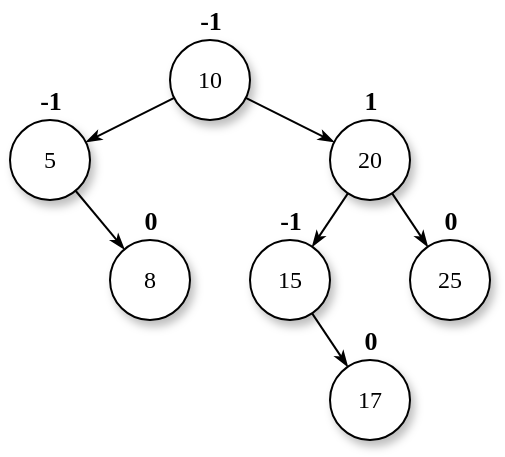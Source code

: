 <mxfile version="14.7.3" type="device" pages="8"><diagram name="AVL balanceada" id="42789a77-a242-8287-6e28-9cd8cfd52e62"><mxGraphModel dx="1019" dy="519" grid="1" gridSize="10" guides="1" tooltips="1" connect="1" arrows="1" fold="1" page="1" pageScale="1" pageWidth="1100" pageHeight="850" background="none" math="0" shadow="0"><root><mxCell id="0"/><mxCell id="1" parent="0"/><mxCell id="hKLUNdm_ZyXIsWLRioHv-7" value="" style="edgeStyle=none;orthogonalLoop=1;jettySize=auto;html=1;labelBackgroundColor=none;fontFamily=Verdana;fontSize=13;fontColor=#FFFFFF;startFill=0;endArrow=classicThin;endFill=1;startSize=5;endSize=5;strokeWidth=1;" parent="1" source="1ea317790d2ca983-1" target="hKLUNdm_ZyXIsWLRioHv-6" edge="1"><mxGeometry relative="1" as="geometry"/></mxCell><mxCell id="hKLUNdm_ZyXIsWLRioHv-13" value="" style="edgeStyle=none;orthogonalLoop=1;jettySize=auto;html=1;labelBackgroundColor=none;fontFamily=Verdana;fontSize=13;fontColor=#FFFFFF;startFill=0;endArrow=classicThin;endFill=1;startSize=5;endSize=5;strokeWidth=1;" parent="1" source="1ea317790d2ca983-1" target="hKLUNdm_ZyXIsWLRioHv-12" edge="1"><mxGeometry relative="1" as="geometry"/></mxCell><mxCell id="1ea317790d2ca983-1" value="10" style="ellipse;whiteSpace=wrap;html=1;rounded=0;shadow=1;comic=0;labelBackgroundColor=none;strokeWidth=1;fontFamily=Verdana;fontSize=12;align=center;" parent="1" vertex="1"><mxGeometry x="480" y="80" width="40" height="40" as="geometry"/></mxCell><mxCell id="hKLUNdm_ZyXIsWLRioHv-9" value="" style="edgeStyle=none;orthogonalLoop=1;jettySize=auto;html=1;labelBackgroundColor=none;fontFamily=Verdana;fontSize=13;fontColor=#FFFFFF;startFill=0;endArrow=classicThin;endFill=1;startSize=5;endSize=5;strokeWidth=1;" parent="1" source="hKLUNdm_ZyXIsWLRioHv-6" target="hKLUNdm_ZyXIsWLRioHv-8" edge="1"><mxGeometry relative="1" as="geometry"/></mxCell><mxCell id="hKLUNdm_ZyXIsWLRioHv-6" value="5" style="ellipse;whiteSpace=wrap;html=1;rounded=0;shadow=1;comic=0;labelBackgroundColor=none;strokeWidth=1;fontFamily=Verdana;fontSize=12;align=center;" parent="1" vertex="1"><mxGeometry x="400" y="120" width="40" height="40" as="geometry"/></mxCell><mxCell id="hKLUNdm_ZyXIsWLRioHv-8" value="8" style="ellipse;whiteSpace=wrap;html=1;rounded=0;shadow=1;comic=0;labelBackgroundColor=none;strokeWidth=1;fontFamily=Verdana;fontSize=12;align=center;" parent="1" vertex="1"><mxGeometry x="450" y="180" width="40" height="40" as="geometry"/></mxCell><mxCell id="hKLUNdm_ZyXIsWLRioHv-15" value="" style="edgeStyle=none;orthogonalLoop=1;jettySize=auto;html=1;labelBackgroundColor=none;fontFamily=Verdana;fontSize=13;fontColor=#FFFFFF;startFill=0;endArrow=classicThin;endFill=1;startSize=5;endSize=5;strokeWidth=1;" parent="1" source="hKLUNdm_ZyXIsWLRioHv-12" target="hKLUNdm_ZyXIsWLRioHv-14" edge="1"><mxGeometry relative="1" as="geometry"/></mxCell><mxCell id="hKLUNdm_ZyXIsWLRioHv-17" value="" style="edgeStyle=none;orthogonalLoop=1;jettySize=auto;html=1;labelBackgroundColor=none;fontFamily=Verdana;fontSize=13;fontColor=#FFFFFF;startFill=0;endArrow=classicThin;endFill=1;startSize=5;endSize=5;strokeWidth=1;" parent="1" source="hKLUNdm_ZyXIsWLRioHv-12" target="hKLUNdm_ZyXIsWLRioHv-16" edge="1"><mxGeometry relative="1" as="geometry"/></mxCell><mxCell id="hKLUNdm_ZyXIsWLRioHv-12" value="20" style="ellipse;whiteSpace=wrap;html=1;rounded=0;shadow=1;comic=0;labelBackgroundColor=none;strokeWidth=1;fontFamily=Verdana;fontSize=12;align=center;" parent="1" vertex="1"><mxGeometry x="560" y="120" width="40" height="40" as="geometry"/></mxCell><mxCell id="hKLUNdm_ZyXIsWLRioHv-19" value="" style="edgeStyle=none;orthogonalLoop=1;jettySize=auto;html=1;labelBackgroundColor=none;fontFamily=Verdana;fontSize=13;fontColor=#FFFFFF;startFill=0;endArrow=classicThin;endFill=1;startSize=5;endSize=5;strokeWidth=1;" parent="1" source="hKLUNdm_ZyXIsWLRioHv-14" target="hKLUNdm_ZyXIsWLRioHv-18" edge="1"><mxGeometry relative="1" as="geometry"/></mxCell><mxCell id="hKLUNdm_ZyXIsWLRioHv-14" value="15" style="ellipse;whiteSpace=wrap;html=1;rounded=0;shadow=1;comic=0;labelBackgroundColor=none;strokeWidth=1;fontFamily=Verdana;fontSize=12;align=center;" parent="1" vertex="1"><mxGeometry x="520" y="180" width="40" height="40" as="geometry"/></mxCell><mxCell id="hKLUNdm_ZyXIsWLRioHv-16" value="25" style="ellipse;whiteSpace=wrap;html=1;rounded=0;shadow=1;comic=0;labelBackgroundColor=none;strokeWidth=1;fontFamily=Verdana;fontSize=12;align=center;" parent="1" vertex="1"><mxGeometry x="600" y="180" width="40" height="40" as="geometry"/></mxCell><mxCell id="hKLUNdm_ZyXIsWLRioHv-18" value="17" style="ellipse;whiteSpace=wrap;html=1;rounded=0;shadow=1;comic=0;labelBackgroundColor=none;strokeWidth=1;fontFamily=Verdana;fontSize=12;align=center;" parent="1" vertex="1"><mxGeometry x="560" y="240" width="40" height="40" as="geometry"/></mxCell><mxCell id="hKLUNdm_ZyXIsWLRioHv-20" value="&lt;font color=&quot;#000000&quot;&gt;&lt;b&gt;-1&lt;/b&gt;&lt;/font&gt;" style="text;html=1;resizable=0;autosize=1;align=center;verticalAlign=middle;points=[];fillColor=none;strokeColor=none;rounded=0;fontFamily=Verdana;fontSize=13;fontColor=#FFFFFF;" parent="1" vertex="1"><mxGeometry x="485" y="60" width="30" height="20" as="geometry"/></mxCell><mxCell id="hKLUNdm_ZyXIsWLRioHv-21" value="&lt;font color=&quot;#000000&quot;&gt;&lt;b&gt;-1&lt;/b&gt;&lt;/font&gt;" style="text;html=1;resizable=0;autosize=1;align=center;verticalAlign=middle;points=[];fillColor=none;strokeColor=none;rounded=0;fontFamily=Verdana;fontSize=13;fontColor=#FFFFFF;" parent="1" vertex="1"><mxGeometry x="405" y="100" width="30" height="20" as="geometry"/></mxCell><mxCell id="hKLUNdm_ZyXIsWLRioHv-22" value="&lt;font color=&quot;#000000&quot;&gt;&lt;b&gt;0&lt;/b&gt;&lt;/font&gt;" style="text;html=1;resizable=0;autosize=1;align=center;verticalAlign=middle;points=[];fillColor=none;strokeColor=none;rounded=0;fontFamily=Verdana;fontSize=13;fontColor=#FFFFFF;" parent="1" vertex="1"><mxGeometry x="460" y="160" width="20" height="20" as="geometry"/></mxCell><mxCell id="hKLUNdm_ZyXIsWLRioHv-23" value="&lt;font color=&quot;#000000&quot;&gt;&lt;b&gt;1&lt;/b&gt;&lt;/font&gt;" style="text;html=1;resizable=0;autosize=1;align=center;verticalAlign=middle;points=[];fillColor=none;strokeColor=none;rounded=0;fontFamily=Verdana;fontSize=13;fontColor=#FFFFFF;" parent="1" vertex="1"><mxGeometry x="570" y="100" width="20" height="20" as="geometry"/></mxCell><mxCell id="hKLUNdm_ZyXIsWLRioHv-24" value="&lt;font color=&quot;#000000&quot;&gt;&lt;b&gt;-1&lt;/b&gt;&lt;/font&gt;" style="text;html=1;resizable=0;autosize=1;align=center;verticalAlign=middle;points=[];fillColor=none;strokeColor=none;rounded=0;fontFamily=Verdana;fontSize=13;fontColor=#FFFFFF;" parent="1" vertex="1"><mxGeometry x="525" y="160" width="30" height="20" as="geometry"/></mxCell><mxCell id="hKLUNdm_ZyXIsWLRioHv-25" value="&lt;font color=&quot;#000000&quot;&gt;&lt;b&gt;0&lt;/b&gt;&lt;/font&gt;" style="text;html=1;resizable=0;autosize=1;align=center;verticalAlign=middle;points=[];fillColor=none;strokeColor=none;rounded=0;fontFamily=Verdana;fontSize=13;fontColor=#FFFFFF;" parent="1" vertex="1"><mxGeometry x="610" y="160" width="20" height="20" as="geometry"/></mxCell><mxCell id="hKLUNdm_ZyXIsWLRioHv-26" value="&lt;font color=&quot;#000000&quot;&gt;&lt;b&gt;0&lt;/b&gt;&lt;/font&gt;" style="text;html=1;resizable=0;autosize=1;align=center;verticalAlign=middle;points=[];fillColor=none;strokeColor=none;rounded=0;fontFamily=Verdana;fontSize=13;fontColor=#FFFFFF;" parent="1" vertex="1"><mxGeometry x="570" y="220" width="20" height="20" as="geometry"/></mxCell></root></mxGraphModel></diagram><diagram id="7QzBmp_I0l2ei-E6690V" name="AVL desbalanceada"><mxGraphModel dx="1019" dy="519" grid="1" gridSize="10" guides="1" tooltips="1" connect="1" arrows="1" fold="1" page="1" pageScale="1" pageWidth="827" pageHeight="1169" math="0" shadow="0"><root><mxCell id="S4JQcAxse2VdKayd8p2O-0"/><mxCell id="S4JQcAxse2VdKayd8p2O-1" parent="S4JQcAxse2VdKayd8p2O-0"/><mxCell id="STKsQndbMNvILsQ-RAv6-0" value="" style="edgeStyle=none;orthogonalLoop=1;jettySize=auto;html=1;labelBackgroundColor=none;fontFamily=Verdana;fontSize=13;fontColor=#FFFFFF;startFill=0;endArrow=classicThin;endFill=1;startSize=5;endSize=5;strokeWidth=1;" parent="S4JQcAxse2VdKayd8p2O-1" source="STKsQndbMNvILsQ-RAv6-2" target="STKsQndbMNvILsQ-RAv6-4" edge="1"><mxGeometry relative="1" as="geometry"/></mxCell><mxCell id="STKsQndbMNvILsQ-RAv6-1" value="" style="edgeStyle=none;orthogonalLoop=1;jettySize=auto;html=1;labelBackgroundColor=none;fontFamily=Verdana;fontSize=13;fontColor=#FFFFFF;startFill=0;endArrow=classicThin;endFill=1;startSize=5;endSize=5;strokeWidth=1;" parent="S4JQcAxse2VdKayd8p2O-1" source="STKsQndbMNvILsQ-RAv6-2" target="STKsQndbMNvILsQ-RAv6-8" edge="1"><mxGeometry relative="1" as="geometry"/></mxCell><mxCell id="STKsQndbMNvILsQ-RAv6-2" value="10" style="ellipse;whiteSpace=wrap;html=1;rounded=0;shadow=1;comic=0;labelBackgroundColor=none;strokeWidth=1;fontFamily=Verdana;fontSize=12;align=center;" parent="S4JQcAxse2VdKayd8p2O-1" vertex="1"><mxGeometry x="480" y="80" width="40" height="40" as="geometry"/></mxCell><mxCell id="STKsQndbMNvILsQ-RAv6-3" value="" style="edgeStyle=none;orthogonalLoop=1;jettySize=auto;html=1;labelBackgroundColor=none;fontFamily=Verdana;fontSize=13;fontColor=#FFFFFF;startFill=0;endArrow=classicThin;endFill=1;startSize=5;endSize=5;strokeWidth=1;strokeColor=#FF0000;" parent="S4JQcAxse2VdKayd8p2O-1" source="STKsQndbMNvILsQ-RAv6-4" target="STKsQndbMNvILsQ-RAv6-5" edge="1"><mxGeometry relative="1" as="geometry"/></mxCell><mxCell id="STKsQndbMNvILsQ-RAv6-4" value="8" style="ellipse;whiteSpace=wrap;html=1;rounded=0;shadow=1;comic=0;labelBackgroundColor=none;strokeWidth=1;fontFamily=Verdana;fontSize=12;align=center;strokeColor=#FF0000;" parent="S4JQcAxse2VdKayd8p2O-1" vertex="1"><mxGeometry x="400" y="120" width="40" height="40" as="geometry"/></mxCell><mxCell id="STKsQndbMNvILsQ-RAv6-41" value="" style="edgeStyle=none;orthogonalLoop=1;jettySize=auto;html=1;labelBackgroundColor=none;fontFamily=Verdana;fontSize=13;fontColor=#FFFFFF;startFill=0;endArrow=classicThin;endFill=1;startSize=5;endSize=5;strokeWidth=1;strokeColor=#FF0000;" parent="S4JQcAxse2VdKayd8p2O-1" source="STKsQndbMNvILsQ-RAv6-5" target="STKsQndbMNvILsQ-RAv6-40" edge="1"><mxGeometry relative="1" as="geometry"/></mxCell><mxCell id="STKsQndbMNvILsQ-RAv6-43" value="" style="edgeStyle=none;orthogonalLoop=1;jettySize=auto;html=1;labelBackgroundColor=none;fontFamily=Verdana;fontSize=13;fontColor=#FFFFFF;startFill=0;endArrow=classicThin;endFill=1;startSize=5;endSize=5;strokeWidth=1;strokeColor=#FF0000;" parent="S4JQcAxse2VdKayd8p2O-1" source="STKsQndbMNvILsQ-RAv6-5" target="STKsQndbMNvILsQ-RAv6-42" edge="1"><mxGeometry relative="1" as="geometry"/></mxCell><mxCell id="STKsQndbMNvILsQ-RAv6-5" value="5" style="ellipse;whiteSpace=wrap;html=1;rounded=0;shadow=1;comic=0;labelBackgroundColor=none;strokeWidth=1;fontFamily=Verdana;fontSize=12;align=center;strokeColor=#FF0000;" parent="S4JQcAxse2VdKayd8p2O-1" vertex="1"><mxGeometry x="350" y="180" width="40" height="40" as="geometry"/></mxCell><mxCell id="STKsQndbMNvILsQ-RAv6-6" value="" style="edgeStyle=none;orthogonalLoop=1;jettySize=auto;html=1;labelBackgroundColor=none;fontFamily=Verdana;fontSize=13;fontColor=#FFFFFF;startFill=0;endArrow=classicThin;endFill=1;startSize=5;endSize=5;strokeWidth=1;" parent="S4JQcAxse2VdKayd8p2O-1" source="STKsQndbMNvILsQ-RAv6-8" target="STKsQndbMNvILsQ-RAv6-10" edge="1"><mxGeometry relative="1" as="geometry"/></mxCell><mxCell id="STKsQndbMNvILsQ-RAv6-7" value="" style="edgeStyle=none;orthogonalLoop=1;jettySize=auto;html=1;labelBackgroundColor=none;fontFamily=Verdana;fontSize=13;fontColor=#FFFFFF;startFill=0;endArrow=classicThin;endFill=1;startSize=5;endSize=5;strokeWidth=1;" parent="S4JQcAxse2VdKayd8p2O-1" source="STKsQndbMNvILsQ-RAv6-8" target="STKsQndbMNvILsQ-RAv6-11" edge="1"><mxGeometry relative="1" as="geometry"/></mxCell><mxCell id="STKsQndbMNvILsQ-RAv6-8" value="20" style="ellipse;whiteSpace=wrap;html=1;rounded=0;shadow=1;comic=0;labelBackgroundColor=none;strokeWidth=1;fontFamily=Verdana;fontSize=12;align=center;" parent="S4JQcAxse2VdKayd8p2O-1" vertex="1"><mxGeometry x="560" y="120" width="40" height="40" as="geometry"/></mxCell><mxCell id="STKsQndbMNvILsQ-RAv6-10" value="15" style="ellipse;whiteSpace=wrap;html=1;rounded=0;shadow=1;comic=0;labelBackgroundColor=none;strokeWidth=1;fontFamily=Verdana;fontSize=12;align=center;" parent="S4JQcAxse2VdKayd8p2O-1" vertex="1"><mxGeometry x="525" y="180" width="40" height="40" as="geometry"/></mxCell><mxCell id="STKsQndbMNvILsQ-RAv6-45" value="" style="edgeStyle=none;orthogonalLoop=1;jettySize=auto;html=1;labelBackgroundColor=none;fontFamily=Verdana;fontSize=13;fontColor=#FFFFFF;startFill=0;endArrow=classicThin;endFill=1;startSize=5;endSize=5;strokeWidth=1;" parent="S4JQcAxse2VdKayd8p2O-1" source="STKsQndbMNvILsQ-RAv6-11" target="STKsQndbMNvILsQ-RAv6-44" edge="1"><mxGeometry relative="1" as="geometry"/></mxCell><mxCell id="STKsQndbMNvILsQ-RAv6-11" value="25" style="ellipse;whiteSpace=wrap;html=1;rounded=0;shadow=1;comic=0;labelBackgroundColor=none;strokeWidth=1;fontFamily=Verdana;fontSize=12;align=center;" parent="S4JQcAxse2VdKayd8p2O-1" vertex="1"><mxGeometry x="640" y="180" width="40" height="40" as="geometry"/></mxCell><mxCell id="STKsQndbMNvILsQ-RAv6-13" value="&lt;font color=&quot;#000000&quot;&gt;&lt;b&gt;0&lt;/b&gt;&lt;/font&gt;" style="text;html=1;resizable=0;autosize=1;align=center;verticalAlign=middle;points=[];fillColor=none;strokeColor=none;rounded=0;fontFamily=Verdana;fontSize=13;fontColor=#FFFFFF;" parent="S4JQcAxse2VdKayd8p2O-1" vertex="1"><mxGeometry x="490" y="60" width="20" height="20" as="geometry"/></mxCell><mxCell id="STKsQndbMNvILsQ-RAv6-14" value="&lt;font color=&quot;#000000&quot;&gt;&lt;b&gt;2&lt;/b&gt;&lt;/font&gt;" style="text;html=1;resizable=0;autosize=1;align=center;verticalAlign=middle;points=[];fillColor=none;strokeColor=none;rounded=0;fontFamily=Verdana;fontSize=13;fontColor=#FFFFFF;" parent="S4JQcAxse2VdKayd8p2O-1" vertex="1"><mxGeometry x="410" y="100" width="20" height="20" as="geometry"/></mxCell><mxCell id="STKsQndbMNvILsQ-RAv6-16" value="&lt;font color=&quot;#000000&quot;&gt;&lt;b&gt;-1&lt;/b&gt;&lt;/font&gt;" style="text;html=1;resizable=0;autosize=1;align=center;verticalAlign=middle;points=[];fillColor=none;strokeColor=none;rounded=0;fontFamily=Verdana;fontSize=13;fontColor=#FFFFFF;" parent="S4JQcAxse2VdKayd8p2O-1" vertex="1"><mxGeometry x="565" y="100" width="30" height="20" as="geometry"/></mxCell><mxCell id="STKsQndbMNvILsQ-RAv6-17" value="&lt;font color=&quot;#000000&quot;&gt;&lt;b&gt;0&lt;/b&gt;&lt;/font&gt;" style="text;html=1;resizable=0;autosize=1;align=center;verticalAlign=middle;points=[];fillColor=none;strokeColor=none;rounded=0;fontFamily=Verdana;fontSize=13;fontColor=#FFFFFF;" parent="S4JQcAxse2VdKayd8p2O-1" vertex="1"><mxGeometry x="530" y="160" width="20" height="20" as="geometry"/></mxCell><mxCell id="STKsQndbMNvILsQ-RAv6-18" value="&lt;font color=&quot;#000000&quot;&gt;&lt;b&gt;-1&lt;/b&gt;&lt;/font&gt;" style="text;html=1;resizable=0;autosize=1;align=center;verticalAlign=middle;points=[];fillColor=none;strokeColor=none;rounded=0;fontFamily=Verdana;fontSize=13;fontColor=#FFFFFF;" parent="S4JQcAxse2VdKayd8p2O-1" vertex="1"><mxGeometry x="645" y="160" width="30" height="20" as="geometry"/></mxCell><mxCell id="STKsQndbMNvILsQ-RAv6-40" value="4" style="ellipse;whiteSpace=wrap;html=1;rounded=0;shadow=1;comic=0;labelBackgroundColor=none;strokeWidth=1;fontFamily=Verdana;fontSize=12;align=center;strokeColor=#FF0000;" parent="S4JQcAxse2VdKayd8p2O-1" vertex="1"><mxGeometry x="310" y="250" width="40" height="40" as="geometry"/></mxCell><mxCell id="STKsQndbMNvILsQ-RAv6-42" value="7" style="ellipse;whiteSpace=wrap;html=1;rounded=0;shadow=1;comic=0;labelBackgroundColor=none;strokeWidth=1;fontFamily=Verdana;fontSize=12;align=center;strokeColor=#FF0000;" parent="S4JQcAxse2VdKayd8p2O-1" vertex="1"><mxGeometry x="395" y="250" width="40" height="40" as="geometry"/></mxCell><mxCell id="STKsQndbMNvILsQ-RAv6-44" value="26" style="ellipse;whiteSpace=wrap;html=1;rounded=0;shadow=1;comic=0;labelBackgroundColor=none;strokeWidth=1;fontFamily=Verdana;fontSize=12;align=center;" parent="S4JQcAxse2VdKayd8p2O-1" vertex="1"><mxGeometry x="670" y="250" width="40" height="40" as="geometry"/></mxCell><mxCell id="VAfrGR4WF_hDdcD0BGeK-0" value="&lt;font color=&quot;#000000&quot;&gt;&lt;b&gt;0&lt;/b&gt;&lt;/font&gt;" style="text;html=1;resizable=0;autosize=1;align=center;verticalAlign=middle;points=[];fillColor=none;strokeColor=none;rounded=0;fontFamily=Verdana;fontSize=13;fontColor=#FFFFFF;" parent="S4JQcAxse2VdKayd8p2O-1" vertex="1"><mxGeometry x="680" y="230" width="20" height="20" as="geometry"/></mxCell><mxCell id="VAfrGR4WF_hDdcD0BGeK-2" value="&lt;font color=&quot;#000000&quot;&gt;&lt;b&gt;0&lt;/b&gt;&lt;/font&gt;" style="text;html=1;resizable=0;autosize=1;align=center;verticalAlign=middle;points=[];fillColor=none;strokeColor=none;rounded=0;fontFamily=Verdana;fontSize=13;fontColor=#FFFFFF;" parent="S4JQcAxse2VdKayd8p2O-1" vertex="1"><mxGeometry x="405" y="230" width="20" height="20" as="geometry"/></mxCell><mxCell id="VAfrGR4WF_hDdcD0BGeK-3" value="&lt;font color=&quot;#000000&quot;&gt;&lt;b&gt;0&lt;/b&gt;&lt;/font&gt;" style="text;html=1;resizable=0;autosize=1;align=center;verticalAlign=middle;points=[];fillColor=none;strokeColor=none;rounded=0;fontFamily=Verdana;fontSize=13;fontColor=#FFFFFF;" parent="S4JQcAxse2VdKayd8p2O-1" vertex="1"><mxGeometry x="320" y="230" width="20" height="20" as="geometry"/></mxCell><mxCell id="VAfrGR4WF_hDdcD0BGeK-4" value="&lt;font color=&quot;#000000&quot;&gt;&lt;b&gt;0&lt;/b&gt;&lt;/font&gt;" style="text;html=1;resizable=0;autosize=1;align=center;verticalAlign=middle;points=[];fillColor=none;strokeColor=none;rounded=0;fontFamily=Verdana;fontSize=13;fontColor=#FFFFFF;" parent="S4JQcAxse2VdKayd8p2O-1" vertex="1"><mxGeometry x="360" y="160" width="20" height="20" as="geometry"/></mxCell></root></mxGraphModel></diagram><diagram id="E61_jZyWUYsuuBxM0cKu" name="Rotações Simples"><mxGraphModel dx="1019" dy="519" grid="1" gridSize="10" guides="1" tooltips="1" connect="1" arrows="1" fold="1" page="1" pageScale="1" pageWidth="827" pageHeight="1169" math="0" shadow="0"><root><mxCell id="b2uZeMVIvWCnt86q35Cd-0"/><mxCell id="b2uZeMVIvWCnt86q35Cd-1" parent="b2uZeMVIvWCnt86q35Cd-0"/><mxCell id="b2uZeMVIvWCnt86q35Cd-2" value="" style="edgeStyle=none;orthogonalLoop=1;jettySize=auto;html=1;labelBackgroundColor=none;fontFamily=Verdana;fontSize=13;fontColor=#FFFFFF;startFill=0;endArrow=classicThin;endFill=1;startSize=5;endSize=5;strokeWidth=1;" parent="b2uZeMVIvWCnt86q35Cd-1" source="b2uZeMVIvWCnt86q35Cd-4" target="b2uZeMVIvWCnt86q35Cd-5" edge="1"><mxGeometry relative="1" as="geometry"/></mxCell><mxCell id="b2uZeMVIvWCnt86q35Cd-3" style="edgeStyle=none;jumpStyle=none;orthogonalLoop=1;jettySize=auto;html=1;exitX=0.089;exitY=0.799;exitDx=0;exitDy=0;entryX=0.973;entryY=0.175;entryDx=0;entryDy=0;entryPerimeter=0;labelBackgroundColor=none;fontFamily=Verdana;fontSize=13;fontColor=#FF0000;startFill=0;endArrow=classicThin;endFill=1;startSize=5;endSize=5;strokeColor=#000000;strokeWidth=1;exitPerimeter=0;" parent="b2uZeMVIvWCnt86q35Cd-1" source="b2uZeMVIvWCnt86q35Cd-4" target="b2uZeMVIvWCnt86q35Cd-6" edge="1"><mxGeometry relative="1" as="geometry"/></mxCell><mxCell id="b2uZeMVIvWCnt86q35Cd-4" value="B" style="ellipse;whiteSpace=wrap;html=1;rounded=0;shadow=1;comic=0;labelBackgroundColor=none;strokeWidth=1;fontFamily=Verdana;fontSize=12;align=center;" parent="b2uZeMVIvWCnt86q35Cd-1" vertex="1"><mxGeometry x="646" y="90" width="40" height="40" as="geometry"/></mxCell><mxCell id="b2uZeMVIvWCnt86q35Cd-5" value="X" style="ellipse;whiteSpace=wrap;html=1;rounded=0;shadow=1;comic=0;labelBackgroundColor=none;strokeWidth=1;fontFamily=Verdana;fontSize=12;align=center;" parent="b2uZeMVIvWCnt86q35Cd-1" vertex="1"><mxGeometry x="710" y="140" width="40" height="40" as="geometry"/></mxCell><mxCell id="b2uZeMVIvWCnt86q35Cd-6" value="A" style="ellipse;whiteSpace=wrap;html=1;rounded=0;shadow=1;comic=0;labelBackgroundColor=none;strokeWidth=1;fontFamily=Verdana;fontSize=12;align=center;direction=east;" parent="b2uZeMVIvWCnt86q35Cd-1" vertex="1"><mxGeometry x="580" y="140" width="40" height="40" as="geometry"/></mxCell><mxCell id="b2uZeMVIvWCnt86q35Cd-7" value="" style="shape=singleArrow;whiteSpace=wrap;html=1;dashed=1;fontFamily=Verdana;fontSize=13;fontColor=#FF0000;arrowWidth=0.402;arrowSize=0.335;fillColor=#000000;strokeColor=none;rotation=90;" parent="b2uZeMVIvWCnt86q35Cd-1" vertex="1"><mxGeometry x="636" y="200" width="60" height="40" as="geometry"/></mxCell><mxCell id="b2uZeMVIvWCnt86q35Cd-8" style="edgeStyle=none;rounded=1;sketch=0;jumpStyle=none;orthogonalLoop=1;jettySize=auto;html=1;exitX=0;exitY=1;exitDx=0;exitDy=0;entryX=1;entryY=0;entryDx=0;entryDy=0;shadow=0;labelBackgroundColor=none;fontFamily=Verdana;fontSize=13;fontColor=#FF0000;startFill=0;endArrow=classicThin;endFill=1;startSize=5;endSize=5;strokeColor=#000000;strokeWidth=1;fillColor=none;" parent="b2uZeMVIvWCnt86q35Cd-1" source="b2uZeMVIvWCnt86q35Cd-9" target="b2uZeMVIvWCnt86q35Cd-4" edge="1"><mxGeometry relative="1" as="geometry"/></mxCell><mxCell id="b2uZeMVIvWCnt86q35Cd-9" value="C" style="ellipse;whiteSpace=wrap;html=1;rounded=0;shadow=1;comic=0;labelBackgroundColor=none;strokeWidth=1;fontFamily=Verdana;fontSize=12;align=center;fillColor=#FF0000;" parent="b2uZeMVIvWCnt86q35Cd-1" vertex="1"><mxGeometry x="700" y="40" width="40" height="40" as="geometry"/></mxCell><mxCell id="b2uZeMVIvWCnt86q35Cd-10" value="" style="edgeStyle=none;orthogonalLoop=1;jettySize=auto;html=1;labelBackgroundColor=none;fontFamily=Verdana;fontSize=13;fontColor=#FFFFFF;startFill=0;endArrow=classicThin;endFill=1;startSize=5;endSize=5;strokeWidth=1;" parent="b2uZeMVIvWCnt86q35Cd-1" source="b2uZeMVIvWCnt86q35Cd-12" target="b2uZeMVIvWCnt86q35Cd-14" edge="1"><mxGeometry relative="1" as="geometry"/></mxCell><mxCell id="b2uZeMVIvWCnt86q35Cd-11" style="edgeStyle=none;jumpStyle=none;orthogonalLoop=1;jettySize=auto;html=1;exitX=0.089;exitY=0.799;exitDx=0;exitDy=0;entryX=0.973;entryY=0.175;entryDx=0;entryDy=0;entryPerimeter=0;labelBackgroundColor=none;fontFamily=Verdana;fontSize=13;fontColor=#FF0000;startFill=0;endArrow=classicThin;endFill=1;startSize=5;endSize=5;strokeColor=#000000;strokeWidth=1;exitPerimeter=0;" parent="b2uZeMVIvWCnt86q35Cd-1" source="b2uZeMVIvWCnt86q35Cd-12" target="b2uZeMVIvWCnt86q35Cd-15" edge="1"><mxGeometry relative="1" as="geometry"/></mxCell><mxCell id="b2uZeMVIvWCnt86q35Cd-12" value="B" style="ellipse;whiteSpace=wrap;html=1;rounded=0;shadow=1;comic=0;labelBackgroundColor=none;strokeWidth=1;fontFamily=Verdana;fontSize=12;align=center;" parent="b2uZeMVIvWCnt86q35Cd-1" vertex="1"><mxGeometry x="646" y="260" width="40" height="40" as="geometry"/></mxCell><mxCell id="b2uZeMVIvWCnt86q35Cd-13" value="" style="edgeStyle=none;rounded=1;sketch=0;jumpStyle=none;orthogonalLoop=1;jettySize=auto;html=1;shadow=0;labelBackgroundColor=none;fontFamily=Verdana;fontSize=13;fontColor=#FF0000;startFill=0;endArrow=classicThin;endFill=1;startSize=5;endSize=5;strokeColor=#000000;strokeWidth=1;fillColor=none;entryX=0;entryY=1;entryDx=0;entryDy=0;" parent="b2uZeMVIvWCnt86q35Cd-1" source="b2uZeMVIvWCnt86q35Cd-14" target="b2uZeMVIvWCnt86q35Cd-16" edge="1"><mxGeometry relative="1" as="geometry"><mxPoint x="699" y="370" as="targetPoint"/></mxGeometry></mxCell><mxCell id="b2uZeMVIvWCnt86q35Cd-14" value="C" style="ellipse;whiteSpace=wrap;html=1;rounded=0;shadow=1;comic=0;labelBackgroundColor=none;strokeWidth=1;fontFamily=Verdana;fontSize=12;align=center;fillColor=#FF0000;" parent="b2uZeMVIvWCnt86q35Cd-1" vertex="1"><mxGeometry x="710" y="310" width="40" height="40" as="geometry"/></mxCell><mxCell id="b2uZeMVIvWCnt86q35Cd-15" value="A" style="ellipse;whiteSpace=wrap;html=1;rounded=0;shadow=1;comic=0;labelBackgroundColor=none;strokeWidth=1;fontFamily=Verdana;fontSize=12;align=center;direction=east;" parent="b2uZeMVIvWCnt86q35Cd-1" vertex="1"><mxGeometry x="580" y="310" width="40" height="40" as="geometry"/></mxCell><mxCell id="b2uZeMVIvWCnt86q35Cd-16" value="X" style="ellipse;whiteSpace=wrap;html=1;rounded=0;shadow=1;comic=0;labelBackgroundColor=none;strokeWidth=1;fontFamily=Verdana;fontSize=12;align=center;direction=west;" parent="b2uZeMVIvWCnt86q35Cd-1" vertex="1"><mxGeometry x="660" y="357.67" width="40" height="40" as="geometry"/></mxCell><mxCell id="XWgXCW7z2rg4Ce5BmokU-0" value="" style="edgeStyle=none;orthogonalLoop=1;jettySize=auto;html=1;labelBackgroundColor=none;fontFamily=Verdana;fontSize=13;fontColor=#FFFFFF;startFill=0;endArrow=classicThin;endFill=1;startSize=5;endSize=5;strokeWidth=1;" parent="b2uZeMVIvWCnt86q35Cd-1" source="XWgXCW7z2rg4Ce5BmokU-1" target="XWgXCW7z2rg4Ce5BmokU-4" edge="1"><mxGeometry relative="1" as="geometry"/></mxCell><mxCell id="XWgXCW7z2rg4Ce5BmokU-1" value="A" style="ellipse;whiteSpace=wrap;html=1;rounded=0;shadow=1;comic=0;labelBackgroundColor=none;strokeWidth=1;fontFamily=Verdana;fontSize=12;align=center;fillColor=#FF0000;" parent="b2uZeMVIvWCnt86q35Cd-1" vertex="1"><mxGeometry x="361" y="40" width="40" height="40" as="geometry"/></mxCell><mxCell id="XWgXCW7z2rg4Ce5BmokU-2" value="" style="edgeStyle=none;orthogonalLoop=1;jettySize=auto;html=1;labelBackgroundColor=none;fontFamily=Verdana;fontSize=13;fontColor=#FFFFFF;startFill=0;endArrow=classicThin;endFill=1;startSize=5;endSize=5;strokeWidth=1;" parent="b2uZeMVIvWCnt86q35Cd-1" source="XWgXCW7z2rg4Ce5BmokU-4" target="XWgXCW7z2rg4Ce5BmokU-5" edge="1"><mxGeometry relative="1" as="geometry"/></mxCell><mxCell id="XWgXCW7z2rg4Ce5BmokU-3" style="edgeStyle=none;jumpStyle=none;orthogonalLoop=1;jettySize=auto;html=1;exitX=0.089;exitY=0.799;exitDx=0;exitDy=0;entryX=0.973;entryY=0.175;entryDx=0;entryDy=0;entryPerimeter=0;labelBackgroundColor=none;fontFamily=Verdana;fontSize=13;fontColor=#FF0000;startFill=0;endArrow=classicThin;endFill=1;startSize=5;endSize=5;strokeColor=#000000;strokeWidth=1;exitPerimeter=0;" parent="b2uZeMVIvWCnt86q35Cd-1" source="XWgXCW7z2rg4Ce5BmokU-4" target="XWgXCW7z2rg4Ce5BmokU-6" edge="1"><mxGeometry relative="1" as="geometry"/></mxCell><mxCell id="XWgXCW7z2rg4Ce5BmokU-4" value="B" style="ellipse;whiteSpace=wrap;html=1;rounded=0;shadow=1;comic=0;labelBackgroundColor=none;strokeWidth=1;fontFamily=Verdana;fontSize=12;align=center;" parent="b2uZeMVIvWCnt86q35Cd-1" vertex="1"><mxGeometry x="427" y="90" width="40" height="40" as="geometry"/></mxCell><mxCell id="XWgXCW7z2rg4Ce5BmokU-5" value="C" style="ellipse;whiteSpace=wrap;html=1;rounded=0;shadow=1;comic=0;labelBackgroundColor=none;strokeWidth=1;fontFamily=Verdana;fontSize=12;align=center;" parent="b2uZeMVIvWCnt86q35Cd-1" vertex="1"><mxGeometry x="491" y="140" width="40" height="40" as="geometry"/></mxCell><mxCell id="XWgXCW7z2rg4Ce5BmokU-6" value="X" style="ellipse;whiteSpace=wrap;html=1;rounded=0;shadow=1;comic=0;labelBackgroundColor=none;strokeWidth=1;fontFamily=Verdana;fontSize=12;align=center;direction=east;" parent="b2uZeMVIvWCnt86q35Cd-1" vertex="1"><mxGeometry x="361" y="140" width="40" height="40" as="geometry"/></mxCell><mxCell id="XWgXCW7z2rg4Ce5BmokU-7" value="" style="shape=singleArrow;whiteSpace=wrap;html=1;dashed=1;fontFamily=Verdana;fontSize=13;fontColor=#FF0000;arrowWidth=0.402;arrowSize=0.335;fillColor=#000000;strokeColor=none;rotation=90;" parent="b2uZeMVIvWCnt86q35Cd-1" vertex="1"><mxGeometry x="417" y="200" width="60" height="40" as="geometry"/></mxCell><mxCell id="XWgXCW7z2rg4Ce5BmokU-8" value="" style="edgeStyle=none;orthogonalLoop=1;jettySize=auto;html=1;labelBackgroundColor=none;fontFamily=Verdana;fontSize=13;fontColor=#FFFFFF;startFill=0;endArrow=classicThin;endFill=1;startSize=5;endSize=5;strokeWidth=1;" parent="b2uZeMVIvWCnt86q35Cd-1" source="XWgXCW7z2rg4Ce5BmokU-10" target="XWgXCW7z2rg4Ce5BmokU-11" edge="1"><mxGeometry relative="1" as="geometry"/></mxCell><mxCell id="XWgXCW7z2rg4Ce5BmokU-9" style="edgeStyle=none;jumpStyle=none;orthogonalLoop=1;jettySize=auto;html=1;exitX=0.089;exitY=0.799;exitDx=0;exitDy=0;entryX=0.973;entryY=0.175;entryDx=0;entryDy=0;entryPerimeter=0;labelBackgroundColor=none;fontFamily=Verdana;fontSize=13;fontColor=#FF0000;startFill=0;endArrow=classicThin;endFill=1;startSize=5;endSize=5;strokeColor=#000000;strokeWidth=1;exitPerimeter=0;" parent="b2uZeMVIvWCnt86q35Cd-1" source="XWgXCW7z2rg4Ce5BmokU-10" target="XWgXCW7z2rg4Ce5BmokU-12" edge="1"><mxGeometry relative="1" as="geometry"/></mxCell><mxCell id="XWgXCW7z2rg4Ce5BmokU-10" value="B" style="ellipse;whiteSpace=wrap;html=1;rounded=0;shadow=1;comic=0;labelBackgroundColor=none;strokeWidth=1;fontFamily=Verdana;fontSize=12;align=center;" parent="b2uZeMVIvWCnt86q35Cd-1" vertex="1"><mxGeometry x="428" y="260" width="40" height="40" as="geometry"/></mxCell><mxCell id="XWgXCW7z2rg4Ce5BmokU-11" value="C" style="ellipse;whiteSpace=wrap;html=1;rounded=0;shadow=1;comic=0;labelBackgroundColor=none;strokeWidth=1;fontFamily=Verdana;fontSize=12;align=center;" parent="b2uZeMVIvWCnt86q35Cd-1" vertex="1"><mxGeometry x="492" y="310" width="40" height="40" as="geometry"/></mxCell><mxCell id="XWgXCW7z2rg4Ce5BmokU-12" value="A" style="ellipse;whiteSpace=wrap;html=1;rounded=0;shadow=1;comic=0;labelBackgroundColor=none;strokeWidth=1;fontFamily=Verdana;fontSize=12;align=center;direction=east;fillColor=#FF0000;" parent="b2uZeMVIvWCnt86q35Cd-1" vertex="1"><mxGeometry x="362" y="310" width="40" height="40" as="geometry"/></mxCell><mxCell id="XWgXCW7z2rg4Ce5BmokU-13" value="" style="edgeStyle=none;orthogonalLoop=1;jettySize=auto;html=1;labelBackgroundColor=none;fontFamily=Verdana;fontSize=13;fontColor=#FFFFFF;startFill=0;endArrow=classicThin;endFill=1;startSize=5;endSize=5;strokeWidth=1;exitX=0.892;exitY=0.799;exitDx=0;exitDy=0;exitPerimeter=0;" parent="b2uZeMVIvWCnt86q35Cd-1" source="XWgXCW7z2rg4Ce5BmokU-12" target="XWgXCW7z2rg4Ce5BmokU-14" edge="1"><mxGeometry relative="1" as="geometry"><mxPoint x="396.0" y="339.996" as="sourcePoint"/></mxGeometry></mxCell><mxCell id="XWgXCW7z2rg4Ce5BmokU-14" value="X" style="ellipse;whiteSpace=wrap;html=1;rounded=0;shadow=1;comic=0;labelBackgroundColor=none;strokeWidth=1;fontFamily=Verdana;fontSize=12;align=center;" parent="b2uZeMVIvWCnt86q35Cd-1" vertex="1"><mxGeometry x="424.25" y="357.67" width="40" height="40" as="geometry"/></mxCell><mxCell id="EEsDWRx5xM3d50EiTq0D-0" value="&lt;font color=&quot;#000000&quot; style=&quot;font-size: 20px;&quot;&gt;b) Rotação à direita.&lt;/font&gt;" style="text;html=1;align=center;verticalAlign=middle;resizable=0;points=[];autosize=1;strokeColor=none;fontSize=20;fontFamily=Times New Roman;fontColor=#FF0000;" parent="b2uZeMVIvWCnt86q35Cd-1" vertex="1"><mxGeometry x="570" y="415" width="180" height="30" as="geometry"/></mxCell><mxCell id="EEsDWRx5xM3d50EiTq0D-1" value="&lt;font color=&quot;#000000&quot; style=&quot;font-size: 20px;&quot;&gt;a) Rotação à esquerda.&lt;/font&gt;" style="text;html=1;align=center;verticalAlign=middle;resizable=0;points=[];autosize=1;strokeColor=none;fontSize=20;fontFamily=Times New Roman;fontColor=#FF0000;" parent="b2uZeMVIvWCnt86q35Cd-1" vertex="1"><mxGeometry x="348" y="415" width="200" height="30" as="geometry"/></mxCell></root></mxGraphModel></diagram><diagram id="z00TX5aSmkTxQlsrV_65" name="Rotações Duplas"><mxGraphModel dx="1019" dy="519" grid="1" gridSize="10" guides="1" tooltips="1" connect="1" arrows="1" fold="1" page="1" pageScale="1" pageWidth="827" pageHeight="1169" math="0" shadow="0"><root><mxCell id="aSuwKGNeDOl5SDchW6Mi-0"/><mxCell id="aSuwKGNeDOl5SDchW6Mi-1" parent="aSuwKGNeDOl5SDchW6Mi-0"/><mxCell id="MYXvIk6iWLH0B__QXTj9-0" value="" style="edgeStyle=none;orthogonalLoop=1;jettySize=auto;html=1;labelBackgroundColor=none;fontFamily=Verdana;fontSize=13;fontColor=#FFFFFF;startFill=0;endArrow=classicThin;endFill=1;startSize=5;endSize=5;strokeWidth=1;" parent="aSuwKGNeDOl5SDchW6Mi-1" source="MYXvIk6iWLH0B__QXTj9-1" target="MYXvIk6iWLH0B__QXTj9-4" edge="1"><mxGeometry relative="1" as="geometry"/></mxCell><mxCell id="MYXvIk6iWLH0B__QXTj9-1" value="A" style="ellipse;whiteSpace=wrap;html=1;rounded=0;shadow=1;comic=0;labelBackgroundColor=none;strokeWidth=1;fontFamily=Verdana;fontSize=12;align=center;fillColor=#FF0000;" parent="aSuwKGNeDOl5SDchW6Mi-1" vertex="1"><mxGeometry x="160" y="40" width="40" height="40" as="geometry"/></mxCell><mxCell id="MYXvIk6iWLH0B__QXTj9-3" style="edgeStyle=none;jumpStyle=none;orthogonalLoop=1;jettySize=auto;html=1;exitX=0.089;exitY=0.799;exitDx=0;exitDy=0;entryX=0.973;entryY=0.175;entryDx=0;entryDy=0;entryPerimeter=0;labelBackgroundColor=none;fontFamily=Verdana;fontSize=13;fontColor=#FF0000;startFill=0;endArrow=classicThin;endFill=1;startSize=5;endSize=5;strokeColor=#000000;strokeWidth=1;exitPerimeter=0;" parent="aSuwKGNeDOl5SDchW6Mi-1" source="MYXvIk6iWLH0B__QXTj9-4" target="MYXvIk6iWLH0B__QXTj9-6" edge="1"><mxGeometry relative="1" as="geometry"/></mxCell><mxCell id="MYXvIk6iWLH0B__QXTj9-4" value="B" style="ellipse;whiteSpace=wrap;html=1;rounded=0;shadow=1;comic=0;labelBackgroundColor=none;strokeWidth=1;fontFamily=Verdana;fontSize=12;align=center;" parent="aSuwKGNeDOl5SDchW6Mi-1" vertex="1"><mxGeometry x="226" y="90" width="40" height="40" as="geometry"/></mxCell><mxCell id="MYXvIk6iWLH0B__QXTj9-6" value="X" style="ellipse;whiteSpace=wrap;html=1;rounded=0;shadow=1;comic=0;labelBackgroundColor=none;strokeWidth=1;fontFamily=Verdana;fontSize=12;align=center;direction=east;" parent="aSuwKGNeDOl5SDchW6Mi-1" vertex="1"><mxGeometry x="160" y="140" width="40" height="40" as="geometry"/></mxCell><mxCell id="-tTwZupbDi5BBG69Wa6C-0" value="" style="shape=singleArrow;whiteSpace=wrap;html=1;dashed=1;fontFamily=Verdana;fontSize=13;fontColor=#FF0000;arrowWidth=0.402;arrowSize=0.335;fillColor=#000000;strokeColor=none;rotation=0;" parent="aSuwKGNeDOl5SDchW6Mi-1" vertex="1"><mxGeometry x="290" y="90" width="60" height="40" as="geometry"/></mxCell><mxCell id="-tTwZupbDi5BBG69Wa6C-1" value="" style="edgeStyle=none;orthogonalLoop=1;jettySize=auto;html=1;labelBackgroundColor=none;fontFamily=Verdana;fontSize=13;fontColor=#FFFFFF;startFill=0;endArrow=classicThin;endFill=1;startSize=5;endSize=5;strokeWidth=1;" parent="aSuwKGNeDOl5SDchW6Mi-1" source="-tTwZupbDi5BBG69Wa6C-2" target="-tTwZupbDi5BBG69Wa6C-4" edge="1"><mxGeometry relative="1" as="geometry"/></mxCell><mxCell id="-tTwZupbDi5BBG69Wa6C-2" value="A" style="ellipse;whiteSpace=wrap;html=1;rounded=0;shadow=1;comic=0;labelBackgroundColor=none;strokeWidth=1;fontFamily=Verdana;fontSize=12;align=center;fillColor=#FF0000;" parent="aSuwKGNeDOl5SDchW6Mi-1" vertex="1"><mxGeometry x="356" y="40" width="40" height="40" as="geometry"/></mxCell><mxCell id="-tTwZupbDi5BBG69Wa6C-6" style="edgeStyle=none;rounded=1;sketch=0;jumpStyle=none;orthogonalLoop=1;jettySize=auto;html=1;exitX=1;exitY=1;exitDx=0;exitDy=0;shadow=0;labelBackgroundColor=none;fontFamily=Times New Roman;fontSize=12;fontColor=#FF0000;startFill=0;endArrow=classicThin;endFill=1;startSize=5;endSize=5;strokeColor=#000000;strokeWidth=1;fillColor=none;entryX=0;entryY=0;entryDx=0;entryDy=0;" parent="aSuwKGNeDOl5SDchW6Mi-1" source="-tTwZupbDi5BBG69Wa6C-4" target="-tTwZupbDi5BBG69Wa6C-7" edge="1"><mxGeometry relative="1" as="geometry"><mxPoint x="490" y="150" as="targetPoint"/></mxGeometry></mxCell><mxCell id="-tTwZupbDi5BBG69Wa6C-4" value="X" style="ellipse;whiteSpace=wrap;html=1;rounded=0;shadow=1;comic=0;labelBackgroundColor=none;strokeWidth=1;fontFamily=Verdana;fontSize=12;align=center;" parent="aSuwKGNeDOl5SDchW6Mi-1" vertex="1"><mxGeometry x="422" y="90" width="40" height="40" as="geometry"/></mxCell><mxCell id="-tTwZupbDi5BBG69Wa6C-7" value="B" style="ellipse;whiteSpace=wrap;html=1;rounded=0;shadow=1;comic=0;labelBackgroundColor=none;strokeWidth=1;fontFamily=Verdana;fontSize=12;align=center;" parent="aSuwKGNeDOl5SDchW6Mi-1" vertex="1"><mxGeometry x="482" y="144" width="40" height="40" as="geometry"/></mxCell><mxCell id="-Z0WsMFvQeJ8xfh0PHri-0" value="&lt;div&gt;&lt;b style=&quot;color: rgb(0 , 0 , 0)&quot;&gt;ROTAÇÃO&lt;/b&gt;&lt;/div&gt;&lt;font color=&quot;#000000&quot;&gt;&lt;div&gt;&lt;b&gt;À DIREITA&lt;/b&gt;&lt;/div&gt;&lt;/font&gt;" style="text;html=1;align=center;verticalAlign=middle;resizable=0;points=[];autosize=1;strokeColor=none;fontSize=12;fontFamily=Times New Roman;fontColor=#FF0000;" parent="aSuwKGNeDOl5SDchW6Mi-1" vertex="1"><mxGeometry x="280" y="54" width="80" height="30" as="geometry"/></mxCell><mxCell id="-Z0WsMFvQeJ8xfh0PHri-1" value="" style="shape=singleArrow;whiteSpace=wrap;html=1;dashed=1;fontFamily=Verdana;fontSize=13;fontColor=#FF0000;arrowWidth=0.402;arrowSize=0.335;fillColor=#000000;strokeColor=none;rotation=0;" parent="aSuwKGNeDOl5SDchW6Mi-1" vertex="1"><mxGeometry x="532" y="90" width="60" height="40" as="geometry"/></mxCell><mxCell id="-Z0WsMFvQeJ8xfh0PHri-2" value="&lt;div&gt;&lt;b style=&quot;color: rgb(0 , 0 , 0)&quot;&gt;ROTAÇÃO&lt;/b&gt;&lt;/div&gt;&lt;font color=&quot;#000000&quot;&gt;&lt;div&gt;&lt;b&gt;À ESQUERDA&lt;/b&gt;&lt;/div&gt;&lt;/font&gt;" style="text;html=1;align=center;verticalAlign=middle;resizable=0;points=[];autosize=1;strokeColor=none;fontSize=12;fontFamily=Times New Roman;fontColor=#FF0000;" parent="aSuwKGNeDOl5SDchW6Mi-1" vertex="1"><mxGeometry x="517" y="54" width="90" height="30" as="geometry"/></mxCell><mxCell id="-Z0WsMFvQeJ8xfh0PHri-3" value="" style="edgeStyle=none;orthogonalLoop=1;jettySize=auto;html=1;labelBackgroundColor=none;fontFamily=Verdana;fontSize=13;fontColor=#FFFFFF;startFill=0;endArrow=classicThin;endFill=1;startSize=5;endSize=5;strokeWidth=1;" parent="aSuwKGNeDOl5SDchW6Mi-1" source="-Z0WsMFvQeJ8xfh0PHri-6" target="-Z0WsMFvQeJ8xfh0PHri-4" edge="1"><mxGeometry relative="1" as="geometry"/></mxCell><mxCell id="-Z0WsMFvQeJ8xfh0PHri-4" value="A" style="ellipse;whiteSpace=wrap;html=1;rounded=0;shadow=1;comic=0;labelBackgroundColor=none;strokeWidth=1;fontFamily=Verdana;fontSize=12;align=center;fillColor=#FF0000;" parent="aSuwKGNeDOl5SDchW6Mi-1" vertex="1"><mxGeometry x="610" y="118" width="40" height="40" as="geometry"/></mxCell><mxCell id="-Z0WsMFvQeJ8xfh0PHri-5" style="edgeStyle=none;rounded=1;sketch=0;jumpStyle=none;orthogonalLoop=1;jettySize=auto;html=1;exitX=1;exitY=1;exitDx=0;exitDy=0;shadow=0;labelBackgroundColor=none;fontFamily=Times New Roman;fontSize=12;fontColor=#FF0000;startFill=0;endArrow=classicThin;endFill=1;startSize=5;endSize=5;strokeColor=#000000;strokeWidth=1;fillColor=none;entryX=0;entryY=0;entryDx=0;entryDy=0;" parent="aSuwKGNeDOl5SDchW6Mi-1" source="-Z0WsMFvQeJ8xfh0PHri-6" target="-Z0WsMFvQeJ8xfh0PHri-7" edge="1"><mxGeometry relative="1" as="geometry"><mxPoint x="724" y="122" as="targetPoint"/></mxGeometry></mxCell><mxCell id="-Z0WsMFvQeJ8xfh0PHri-6" value="X" style="ellipse;whiteSpace=wrap;html=1;rounded=0;shadow=1;comic=0;labelBackgroundColor=none;strokeWidth=1;fontFamily=Verdana;fontSize=12;align=center;" parent="aSuwKGNeDOl5SDchW6Mi-1" vertex="1"><mxGeometry x="656" y="62" width="40" height="40" as="geometry"/></mxCell><mxCell id="-Z0WsMFvQeJ8xfh0PHri-7" value="B" style="ellipse;whiteSpace=wrap;html=1;rounded=0;shadow=1;comic=0;labelBackgroundColor=none;strokeWidth=1;fontFamily=Verdana;fontSize=12;align=center;" parent="aSuwKGNeDOl5SDchW6Mi-1" vertex="1"><mxGeometry x="710" y="118" width="40" height="40" as="geometry"/></mxCell><mxCell id="YGLI6cuCI2l7zA4IOJCc-0" value="&lt;font color=&quot;#000000&quot; style=&quot;font-size: 23px;&quot;&gt;a) Rotação dupla à esquerda.&lt;/font&gt;" style="text;html=1;align=center;verticalAlign=middle;resizable=0;points=[];autosize=1;strokeColor=none;fontSize=23;fontFamily=Times New Roman;fontColor=#FF0000;" parent="aSuwKGNeDOl5SDchW6Mi-1" vertex="1"><mxGeometry x="322" y="195" width="280" height="30" as="geometry"/></mxCell><mxCell id="dky4KvM9DV4wwXUOC6AR-0" value="" style="edgeStyle=none;orthogonalLoop=1;jettySize=auto;html=1;labelBackgroundColor=none;fontFamily=Verdana;fontSize=13;fontColor=#FFFFFF;startFill=0;endArrow=classicThin;endFill=1;startSize=5;endSize=5;strokeWidth=1;" parent="aSuwKGNeDOl5SDchW6Mi-1" source="dky4KvM9DV4wwXUOC6AR-1" target="dky4KvM9DV4wwXUOC6AR-3" edge="1"><mxGeometry relative="1" as="geometry"/></mxCell><mxCell id="dky4KvM9DV4wwXUOC6AR-1" value="C" style="ellipse;whiteSpace=wrap;html=1;rounded=0;shadow=1;comic=0;labelBackgroundColor=none;strokeWidth=1;fontFamily=Verdana;fontSize=12;align=center;fillColor=#FF0000;" parent="aSuwKGNeDOl5SDchW6Mi-1" vertex="1"><mxGeometry x="224" y="240" width="40" height="40" as="geometry"/></mxCell><mxCell id="dky4KvM9DV4wwXUOC6AR-2" style="edgeStyle=none;jumpStyle=none;orthogonalLoop=1;jettySize=auto;html=1;exitX=1;exitY=1;exitDx=0;exitDy=0;entryX=0.071;entryY=0.261;entryDx=0;entryDy=0;labelBackgroundColor=none;fontFamily=Verdana;fontSize=13;fontColor=#FF0000;startFill=0;endArrow=classicThin;endFill=1;startSize=5;endSize=5;strokeColor=#000000;strokeWidth=1;entryPerimeter=0;" parent="aSuwKGNeDOl5SDchW6Mi-1" source="dky4KvM9DV4wwXUOC6AR-3" target="dky4KvM9DV4wwXUOC6AR-4" edge="1"><mxGeometry relative="1" as="geometry"/></mxCell><mxCell id="dky4KvM9DV4wwXUOC6AR-3" value="A" style="ellipse;whiteSpace=wrap;html=1;rounded=0;shadow=1;comic=0;labelBackgroundColor=none;strokeWidth=1;fontFamily=Verdana;fontSize=12;align=center;" parent="aSuwKGNeDOl5SDchW6Mi-1" vertex="1"><mxGeometry x="160" y="284" width="40" height="40" as="geometry"/></mxCell><mxCell id="dky4KvM9DV4wwXUOC6AR-4" value="X" style="ellipse;whiteSpace=wrap;html=1;rounded=0;shadow=1;comic=0;labelBackgroundColor=none;strokeWidth=1;fontFamily=Verdana;fontSize=12;align=center;direction=east;" parent="aSuwKGNeDOl5SDchW6Mi-1" vertex="1"><mxGeometry x="224" y="330" width="40" height="40" as="geometry"/></mxCell><mxCell id="dky4KvM9DV4wwXUOC6AR-5" value="" style="shape=singleArrow;whiteSpace=wrap;html=1;dashed=1;fontFamily=Verdana;fontSize=13;fontColor=#FF0000;arrowWidth=0.402;arrowSize=0.335;fillColor=#000000;strokeColor=none;rotation=0;" parent="aSuwKGNeDOl5SDchW6Mi-1" vertex="1"><mxGeometry x="294" y="290" width="60" height="40" as="geometry"/></mxCell><mxCell id="dky4KvM9DV4wwXUOC6AR-11" value="&lt;div&gt;&lt;b style=&quot;color: rgb(0 , 0 , 0)&quot;&gt;ROTAÇÃO&lt;/b&gt;&lt;/div&gt;&lt;font color=&quot;#000000&quot;&gt;&lt;div&gt;&lt;b&gt;À ESQUERDA&lt;/b&gt;&lt;/div&gt;&lt;/font&gt;" style="text;html=1;align=center;verticalAlign=middle;resizable=0;points=[];autosize=1;strokeColor=none;fontSize=12;fontFamily=Times New Roman;fontColor=#FF0000;" parent="aSuwKGNeDOl5SDchW6Mi-1" vertex="1"><mxGeometry x="279" y="254" width="90" height="30" as="geometry"/></mxCell><mxCell id="dky4KvM9DV4wwXUOC6AR-12" value="" style="shape=singleArrow;whiteSpace=wrap;html=1;dashed=1;fontFamily=Verdana;fontSize=13;fontColor=#FF0000;arrowWidth=0.402;arrowSize=0.335;fillColor=#000000;strokeColor=none;rotation=0;" parent="aSuwKGNeDOl5SDchW6Mi-1" vertex="1"><mxGeometry x="536" y="290" width="60" height="40" as="geometry"/></mxCell><mxCell id="dky4KvM9DV4wwXUOC6AR-13" value="&lt;div&gt;&lt;b style=&quot;color: rgb(0 , 0 , 0)&quot;&gt;ROTAÇÃO&lt;/b&gt;&lt;/div&gt;&lt;font color=&quot;#000000&quot;&gt;&lt;div&gt;&lt;b&gt;À DIREITA&lt;/b&gt;&lt;/div&gt;&lt;/font&gt;" style="text;html=1;align=center;verticalAlign=middle;resizable=0;points=[];autosize=1;strokeColor=none;fontSize=12;fontFamily=Times New Roman;fontColor=#FF0000;" parent="aSuwKGNeDOl5SDchW6Mi-1" vertex="1"><mxGeometry x="526" y="254" width="80" height="30" as="geometry"/></mxCell><mxCell id="dky4KvM9DV4wwXUOC6AR-14" value="" style="edgeStyle=none;orthogonalLoop=1;jettySize=auto;html=1;labelBackgroundColor=none;fontFamily=Verdana;fontSize=13;fontColor=#FFFFFF;startFill=0;endArrow=classicThin;endFill=1;startSize=5;endSize=5;strokeWidth=1;" parent="aSuwKGNeDOl5SDchW6Mi-1" source="dky4KvM9DV4wwXUOC6AR-17" target="dky4KvM9DV4wwXUOC6AR-15" edge="1"><mxGeometry relative="1" as="geometry"/></mxCell><mxCell id="dky4KvM9DV4wwXUOC6AR-15" value="A" style="ellipse;whiteSpace=wrap;html=1;rounded=0;shadow=1;comic=0;labelBackgroundColor=none;strokeWidth=1;fontFamily=Verdana;fontSize=12;align=center;fillColor=#FF0000;" parent="aSuwKGNeDOl5SDchW6Mi-1" vertex="1"><mxGeometry x="614" y="318" width="40" height="40" as="geometry"/></mxCell><mxCell id="dky4KvM9DV4wwXUOC6AR-16" style="edgeStyle=none;rounded=1;sketch=0;jumpStyle=none;orthogonalLoop=1;jettySize=auto;html=1;exitX=1;exitY=1;exitDx=0;exitDy=0;shadow=0;labelBackgroundColor=none;fontFamily=Times New Roman;fontSize=12;fontColor=#FF0000;startFill=0;endArrow=classicThin;endFill=1;startSize=5;endSize=5;strokeColor=#000000;strokeWidth=1;fillColor=none;entryX=0;entryY=0;entryDx=0;entryDy=0;" parent="aSuwKGNeDOl5SDchW6Mi-1" source="dky4KvM9DV4wwXUOC6AR-17" target="dky4KvM9DV4wwXUOC6AR-18" edge="1"><mxGeometry relative="1" as="geometry"><mxPoint x="728" y="322" as="targetPoint"/></mxGeometry></mxCell><mxCell id="dky4KvM9DV4wwXUOC6AR-17" value="X" style="ellipse;whiteSpace=wrap;html=1;rounded=0;shadow=1;comic=0;labelBackgroundColor=none;strokeWidth=1;fontFamily=Verdana;fontSize=12;align=center;" parent="aSuwKGNeDOl5SDchW6Mi-1" vertex="1"><mxGeometry x="660" y="262" width="40" height="40" as="geometry"/></mxCell><mxCell id="dky4KvM9DV4wwXUOC6AR-18" value="C" style="ellipse;whiteSpace=wrap;html=1;rounded=0;shadow=1;comic=0;labelBackgroundColor=none;strokeWidth=1;fontFamily=Verdana;fontSize=12;align=center;" parent="aSuwKGNeDOl5SDchW6Mi-1" vertex="1"><mxGeometry x="710" y="318" width="40" height="40" as="geometry"/></mxCell><mxCell id="dky4KvM9DV4wwXUOC6AR-19" value="&lt;font color=&quot;#000000&quot; style=&quot;font-size: 23px;&quot;&gt;b) Rotação dupla à direita.&lt;/font&gt;" style="text;html=1;align=center;verticalAlign=middle;resizable=0;points=[];autosize=1;strokeColor=none;fontSize=23;fontFamily=Times New Roman;fontColor=#FF0000;" parent="aSuwKGNeDOl5SDchW6Mi-1" vertex="1"><mxGeometry x="336" y="395" width="260" height="30" as="geometry"/></mxCell><mxCell id="lL7fI-sUk_Pjj3Q3U8lk-0" style="edgeStyle=none;jumpStyle=none;orthogonalLoop=1;jettySize=auto;html=1;exitX=0.089;exitY=0.799;exitDx=0;exitDy=0;entryX=0.973;entryY=0.175;entryDx=0;entryDy=0;entryPerimeter=0;labelBackgroundColor=none;fontFamily=Verdana;fontSize=13;fontColor=#FF0000;startFill=0;endArrow=classicThin;endFill=1;startSize=5;endSize=5;strokeColor=#000000;strokeWidth=1;exitPerimeter=0;" parent="aSuwKGNeDOl5SDchW6Mi-1" source="lL7fI-sUk_Pjj3Q3U8lk-1" target="lL7fI-sUk_Pjj3Q3U8lk-2" edge="1"><mxGeometry relative="1" as="geometry"/></mxCell><mxCell id="lL7fI-sUk_Pjj3Q3U8lk-1" value="X" style="ellipse;whiteSpace=wrap;html=1;rounded=0;shadow=1;comic=0;labelBackgroundColor=none;strokeWidth=1;fontFamily=Verdana;fontSize=12;align=center;" parent="aSuwKGNeDOl5SDchW6Mi-1" vertex="1"><mxGeometry x="422" y="290" width="40" height="40" as="geometry"/></mxCell><mxCell id="lL7fI-sUk_Pjj3Q3U8lk-2" value="A" style="ellipse;whiteSpace=wrap;html=1;rounded=0;shadow=1;comic=0;labelBackgroundColor=none;strokeWidth=1;fontFamily=Verdana;fontSize=12;align=center;direction=east;" parent="aSuwKGNeDOl5SDchW6Mi-1" vertex="1"><mxGeometry x="356" y="340" width="40" height="40" as="geometry"/></mxCell><mxCell id="lL7fI-sUk_Pjj3Q3U8lk-3" style="edgeStyle=none;rounded=1;sketch=0;jumpStyle=none;orthogonalLoop=1;jettySize=auto;html=1;exitX=0;exitY=1;exitDx=0;exitDy=0;entryX=1;entryY=0;entryDx=0;entryDy=0;shadow=0;labelBackgroundColor=none;fontFamily=Verdana;fontSize=13;fontColor=#FF0000;startFill=0;endArrow=classicThin;endFill=1;startSize=5;endSize=5;strokeColor=#000000;strokeWidth=1;fillColor=none;" parent="aSuwKGNeDOl5SDchW6Mi-1" source="lL7fI-sUk_Pjj3Q3U8lk-4" target="lL7fI-sUk_Pjj3Q3U8lk-1" edge="1"><mxGeometry relative="1" as="geometry"/></mxCell><mxCell id="lL7fI-sUk_Pjj3Q3U8lk-4" value="C" style="ellipse;whiteSpace=wrap;html=1;rounded=0;shadow=1;comic=0;labelBackgroundColor=none;strokeWidth=1;fontFamily=Verdana;fontSize=12;align=center;fillColor=#FF0000;" parent="aSuwKGNeDOl5SDchW6Mi-1" vertex="1"><mxGeometry x="476" y="240" width="40" height="40" as="geometry"/></mxCell></root></mxGraphModel></diagram><diagram id="3qndssrEu-LRJ4JTu-E8" name="Red-Black Tree"><mxGraphModel dx="1199" dy="1780" grid="1" gridSize="10" guides="1" tooltips="1" connect="1" arrows="1" fold="1" page="1" pageScale="1" pageWidth="827" pageHeight="1169" math="0" shadow="0"><root><mxCell id="y2xBTQmoztKZ4sYSHfq3-0"/><mxCell id="y2xBTQmoztKZ4sYSHfq3-1" parent="y2xBTQmoztKZ4sYSHfq3-0"/><mxCell id="5gIkp8i2XD_-A1wsxZ6p-0" value="" style="edgeStyle=none;orthogonalLoop=1;jettySize=auto;html=1;labelBackgroundColor=none;fontFamily=Verdana;fontSize=13;fontColor=#FFFFFF;startFill=0;endArrow=classicThin;endFill=1;startSize=5;endSize=5;strokeWidth=1;" edge="1" parent="y2xBTQmoztKZ4sYSHfq3-1" source="5gIkp8i2XD_-A1wsxZ6p-2" target="5gIkp8i2XD_-A1wsxZ6p-4"><mxGeometry relative="1" as="geometry"/></mxCell><mxCell id="5gIkp8i2XD_-A1wsxZ6p-1" value="" style="edgeStyle=none;orthogonalLoop=1;jettySize=auto;html=1;labelBackgroundColor=none;fontFamily=Verdana;fontSize=13;fontColor=#FFFFFF;startFill=0;endArrow=classicThin;endFill=1;startSize=5;endSize=5;strokeWidth=1;exitX=0.967;exitY=0.667;exitDx=0;exitDy=0;exitPerimeter=0;" edge="1" parent="y2xBTQmoztKZ4sYSHfq3-1" source="5gIkp8i2XD_-A1wsxZ6p-2" target="5gIkp8i2XD_-A1wsxZ6p-10"><mxGeometry relative="1" as="geometry"><mxPoint x="245.6" y="26.44" as="sourcePoint"/></mxGeometry></mxCell><mxCell id="5gIkp8i2XD_-A1wsxZ6p-2" value="E" style="ellipse;whiteSpace=wrap;html=1;rounded=0;shadow=1;comic=0;labelBackgroundColor=none;strokeWidth=1;fontFamily=Verdana;fontSize=12;align=center;fillColor=#000000;fontColor=#FFFFFF;strokeColor=none;" vertex="1" parent="y2xBTQmoztKZ4sYSHfq3-1"><mxGeometry x="203" width="40" height="40" as="geometry"/></mxCell><mxCell id="5gIkp8i2XD_-A1wsxZ6p-3" value="" style="edgeStyle=none;orthogonalLoop=1;jettySize=auto;html=1;labelBackgroundColor=none;fontFamily=Verdana;fontSize=13;fontColor=#FFFFFF;startFill=0;endArrow=classicThin;endFill=1;startSize=5;endSize=5;strokeWidth=1;" edge="1" parent="y2xBTQmoztKZ4sYSHfq3-1" source="5gIkp8i2XD_-A1wsxZ6p-4" target="5gIkp8i2XD_-A1wsxZ6p-7"><mxGeometry relative="1" as="geometry"/></mxCell><mxCell id="5gIkp8i2XD_-A1wsxZ6p-34" style="edgeStyle=none;rounded=0;orthogonalLoop=1;jettySize=auto;html=1;exitX=1;exitY=1;exitDx=0;exitDy=0;fontColor=#FFFFFF;strokeColor=#000000;" edge="1" parent="y2xBTQmoztKZ4sYSHfq3-1" source="5gIkp8i2XD_-A1wsxZ6p-4" target="5gIkp8i2XD_-A1wsxZ6p-28"><mxGeometry relative="1" as="geometry"/></mxCell><mxCell id="5gIkp8i2XD_-A1wsxZ6p-4" value="C" style="ellipse;whiteSpace=wrap;html=1;rounded=0;shadow=1;comic=0;labelBackgroundColor=none;strokeWidth=1;fontFamily=Verdana;fontSize=12;align=center;fillColor=#FF0000;fontColor=#FFFFFF;strokeColor=none;" vertex="1" parent="y2xBTQmoztKZ4sYSHfq3-1"><mxGeometry x="97" y="40" width="40" height="40" as="geometry"/></mxCell><mxCell id="5gIkp8i2XD_-A1wsxZ6p-5" value="" style="edgeStyle=none;orthogonalLoop=1;jettySize=auto;html=1;labelBackgroundColor=none;fontFamily=Verdana;fontSize=13;fontColor=#FFFFFF;startFill=0;endArrow=classicThin;endFill=1;startSize=5;endSize=5;strokeWidth=1;" edge="1" parent="y2xBTQmoztKZ4sYSHfq3-1" source="5gIkp8i2XD_-A1wsxZ6p-7"><mxGeometry relative="1" as="geometry"><mxPoint x="36.923" y="172.635" as="targetPoint"/></mxGeometry></mxCell><mxCell id="5gIkp8i2XD_-A1wsxZ6p-6" value="" style="edgeStyle=none;orthogonalLoop=1;jettySize=auto;html=1;labelBackgroundColor=none;fontFamily=Verdana;fontSize=13;fontColor=#FFFFFF;startFill=0;endArrow=classicThin;endFill=1;startSize=5;endSize=5;strokeWidth=1;entryX=0.22;entryY=0.073;entryDx=0;entryDy=0;entryPerimeter=0;" edge="1" parent="y2xBTQmoztKZ4sYSHfq3-1" source="5gIkp8i2XD_-A1wsxZ6p-7" target="5gIkp8i2XD_-A1wsxZ6p-20"><mxGeometry relative="1" as="geometry"><mxPoint x="93" y="160" as="targetPoint"/></mxGeometry></mxCell><mxCell id="5gIkp8i2XD_-A1wsxZ6p-7" value="A" style="ellipse;whiteSpace=wrap;html=1;rounded=0;shadow=1;comic=0;labelBackgroundColor=none;strokeWidth=1;fontFamily=Verdana;fontSize=12;align=center;fillColor=#000000;fontColor=#FFFFFF;strokeColor=none;" vertex="1" parent="y2xBTQmoztKZ4sYSHfq3-1"><mxGeometry x="47" y="100" width="40" height="40" as="geometry"/></mxCell><mxCell id="5gIkp8i2XD_-A1wsxZ6p-8" value="" style="edgeStyle=none;orthogonalLoop=1;jettySize=auto;html=1;labelBackgroundColor=none;fontFamily=Verdana;fontSize=13;fontColor=#FFFFFF;startFill=0;endArrow=classicThin;endFill=1;startSize=5;endSize=5;strokeWidth=1;" edge="1" parent="y2xBTQmoztKZ4sYSHfq3-1" source="5gIkp8i2XD_-A1wsxZ6p-10" target="5gIkp8i2XD_-A1wsxZ6p-11"><mxGeometry relative="1" as="geometry"/></mxCell><mxCell id="5gIkp8i2XD_-A1wsxZ6p-9" value="" style="edgeStyle=none;orthogonalLoop=1;jettySize=auto;html=1;labelBackgroundColor=none;fontFamily=Verdana;fontSize=13;fontColor=#FFFFFF;startFill=0;endArrow=classicThin;endFill=1;startSize=5;endSize=5;strokeWidth=1;" edge="1" parent="y2xBTQmoztKZ4sYSHfq3-1" source="5gIkp8i2XD_-A1wsxZ6p-10" target="5gIkp8i2XD_-A1wsxZ6p-13"><mxGeometry relative="1" as="geometry"/></mxCell><mxCell id="5gIkp8i2XD_-A1wsxZ6p-10" value="G" style="ellipse;whiteSpace=wrap;html=1;rounded=0;shadow=1;comic=0;labelBackgroundColor=none;strokeWidth=1;fontFamily=Verdana;fontSize=12;align=center;fillColor=#FF0000;fontColor=#FFFFFF;strokeColor=none;" vertex="1" parent="y2xBTQmoztKZ4sYSHfq3-1"><mxGeometry x="292" y="40" width="40" height="40" as="geometry"/></mxCell><mxCell id="5gIkp8i2XD_-A1wsxZ6p-47" style="edgeStyle=none;rounded=0;orthogonalLoop=1;jettySize=auto;html=1;exitX=0;exitY=1;exitDx=0;exitDy=0;entryX=0.5;entryY=0;entryDx=0;entryDy=0;fontColor=#FFFFFF;strokeColor=#000000;" edge="1" parent="y2xBTQmoztKZ4sYSHfq3-1" source="5gIkp8i2XD_-A1wsxZ6p-11" target="5gIkp8i2XD_-A1wsxZ6p-45"><mxGeometry relative="1" as="geometry"/></mxCell><mxCell id="5gIkp8i2XD_-A1wsxZ6p-48" style="edgeStyle=none;rounded=0;orthogonalLoop=1;jettySize=auto;html=1;exitX=1;exitY=1;exitDx=0;exitDy=0;entryX=0.5;entryY=0;entryDx=0;entryDy=0;fontColor=#FFFFFF;strokeColor=#000000;" edge="1" parent="y2xBTQmoztKZ4sYSHfq3-1" source="5gIkp8i2XD_-A1wsxZ6p-11" target="5gIkp8i2XD_-A1wsxZ6p-46"><mxGeometry relative="1" as="geometry"/></mxCell><mxCell id="5gIkp8i2XD_-A1wsxZ6p-11" value="F" style="ellipse;whiteSpace=wrap;html=1;rounded=0;shadow=1;comic=0;labelBackgroundColor=none;strokeWidth=1;fontFamily=Verdana;fontSize=12;align=center;strokeColor=none;fillColor=#000000;fontColor=#FFFFFF;" vertex="1" parent="y2xBTQmoztKZ4sYSHfq3-1"><mxGeometry x="250.5" y="100" width="40" height="40" as="geometry"/></mxCell><mxCell id="5gIkp8i2XD_-A1wsxZ6p-50" style="edgeStyle=none;rounded=0;orthogonalLoop=1;jettySize=auto;html=1;exitX=0.214;exitY=0.876;exitDx=0;exitDy=0;entryX=0.615;entryY=-0.005;entryDx=0;entryDy=0;fontColor=#FFFFFF;strokeColor=#000000;exitPerimeter=0;entryPerimeter=0;" edge="1" parent="y2xBTQmoztKZ4sYSHfq3-1" source="5gIkp8i2XD_-A1wsxZ6p-13" target="5gIkp8i2XD_-A1wsxZ6p-51"><mxGeometry relative="1" as="geometry"><mxPoint x="338" y="161" as="targetPoint"/></mxGeometry></mxCell><mxCell id="5gIkp8i2XD_-A1wsxZ6p-52" style="edgeStyle=none;rounded=0;orthogonalLoop=1;jettySize=auto;html=1;exitX=1;exitY=1;exitDx=0;exitDy=0;fontColor=#FFFFFF;strokeColor=#000000;entryX=0.258;entryY=0.042;entryDx=0;entryDy=0;entryPerimeter=0;" edge="1" parent="y2xBTQmoztKZ4sYSHfq3-1" source="5gIkp8i2XD_-A1wsxZ6p-13" target="5gIkp8i2XD_-A1wsxZ6p-21"><mxGeometry relative="1" as="geometry"><mxPoint x="387" y="150" as="targetPoint"/></mxGeometry></mxCell><mxCell id="5gIkp8i2XD_-A1wsxZ6p-13" value="I" style="ellipse;whiteSpace=wrap;html=1;rounded=0;shadow=1;comic=0;labelBackgroundColor=none;strokeWidth=1;fontFamily=Verdana;fontSize=12;align=center;strokeColor=none;fillColor=#000000;fontColor=#FFFFFF;" vertex="1" parent="y2xBTQmoztKZ4sYSHfq3-1"><mxGeometry x="338" y="100" width="40" height="40" as="geometry"/></mxCell><mxCell id="5gIkp8i2XD_-A1wsxZ6p-36" style="edgeStyle=none;rounded=0;orthogonalLoop=1;jettySize=auto;html=1;exitX=0.268;exitY=0.968;exitDx=0;exitDy=0;fontColor=#FFFFFF;strokeColor=#000000;exitPerimeter=0;" edge="1" parent="y2xBTQmoztKZ4sYSHfq3-1" source="5gIkp8i2XD_-A1wsxZ6p-20"><mxGeometry relative="1" as="geometry"><mxPoint x="93" y="230" as="targetPoint"/></mxGeometry></mxCell><mxCell id="5gIkp8i2XD_-A1wsxZ6p-37" style="edgeStyle=none;rounded=0;orthogonalLoop=1;jettySize=auto;html=1;exitX=0.719;exitY=0.933;exitDx=0;exitDy=0;fontColor=#FFFFFF;strokeColor=#000000;exitPerimeter=0;" edge="1" parent="y2xBTQmoztKZ4sYSHfq3-1" source="5gIkp8i2XD_-A1wsxZ6p-20"><mxGeometry relative="1" as="geometry"><mxPoint x="133" y="230" as="targetPoint"/></mxGeometry></mxCell><mxCell id="5gIkp8i2XD_-A1wsxZ6p-20" value="B" style="ellipse;whiteSpace=wrap;html=1;rounded=0;shadow=1;comic=0;labelBackgroundColor=none;strokeWidth=1;fontFamily=Verdana;fontSize=12;align=center;fillColor=#FF0000;fontColor=#FFFFFF;strokeColor=none;" vertex="1" parent="y2xBTQmoztKZ4sYSHfq3-1"><mxGeometry x="92" y="170" width="40" height="40" as="geometry"/></mxCell><mxCell id="5gIkp8i2XD_-A1wsxZ6p-26" value="" style="edgeStyle=none;orthogonalLoop=1;jettySize=auto;html=1;labelBackgroundColor=none;fontFamily=Verdana;fontSize=13;fontColor=#FFFFFF;startFill=0;endArrow=classicThin;endFill=1;startSize=5;endSize=5;strokeWidth=1;" edge="1" parent="y2xBTQmoztKZ4sYSHfq3-1" source="5gIkp8i2XD_-A1wsxZ6p-28"><mxGeometry relative="1" as="geometry"><mxPoint x="153" y="160" as="targetPoint"/></mxGeometry></mxCell><mxCell id="5gIkp8i2XD_-A1wsxZ6p-27" value="" style="edgeStyle=none;orthogonalLoop=1;jettySize=auto;html=1;labelBackgroundColor=none;fontFamily=Verdana;fontSize=13;fontColor=#FFFFFF;startFill=0;endArrow=classicThin;endFill=1;startSize=5;endSize=5;strokeWidth=1;" edge="1" parent="y2xBTQmoztKZ4sYSHfq3-1" source="5gIkp8i2XD_-A1wsxZ6p-28"><mxGeometry relative="1" as="geometry"><mxPoint x="203" y="160" as="targetPoint"/></mxGeometry></mxCell><mxCell id="5gIkp8i2XD_-A1wsxZ6p-28" value="D" style="ellipse;whiteSpace=wrap;html=1;rounded=0;shadow=1;comic=0;labelBackgroundColor=none;strokeWidth=1;fontFamily=Verdana;fontSize=12;align=center;fillColor=#000000;fontColor=#FFFFFF;strokeColor=none;" vertex="1" parent="y2xBTQmoztKZ4sYSHfq3-1"><mxGeometry x="153" y="100" width="40" height="40" as="geometry"/></mxCell><mxCell id="5gIkp8i2XD_-A1wsxZ6p-38" value="NULL" style="whiteSpace=wrap;html=1;fontColor=#FFFFFF;strokeColor=#000000;fillColor=#000000;" vertex="1" parent="y2xBTQmoztKZ4sYSHfq3-1"><mxGeometry x="23" y="173" width="30" height="10" as="geometry"/></mxCell><mxCell id="5gIkp8i2XD_-A1wsxZ6p-40" value="NULL" style="whiteSpace=wrap;html=1;fontColor=#FFFFFF;strokeColor=#000000;fillColor=#000000;" vertex="1" parent="y2xBTQmoztKZ4sYSHfq3-1"><mxGeometry x="78" y="230" width="30" height="10" as="geometry"/></mxCell><mxCell id="5gIkp8i2XD_-A1wsxZ6p-42" value="NULL" style="whiteSpace=wrap;html=1;fontColor=#FFFFFF;strokeColor=#000000;fillColor=#000000;" vertex="1" parent="y2xBTQmoztKZ4sYSHfq3-1"><mxGeometry x="118" y="230" width="30" height="10" as="geometry"/></mxCell><mxCell id="5gIkp8i2XD_-A1wsxZ6p-43" value="NULL" style="whiteSpace=wrap;html=1;fontColor=#FFFFFF;strokeColor=#000000;fillColor=#000000;" vertex="1" parent="y2xBTQmoztKZ4sYSHfq3-1"><mxGeometry x="138" y="161" width="30" height="10" as="geometry"/></mxCell><mxCell id="5gIkp8i2XD_-A1wsxZ6p-44" value="NULL" style="whiteSpace=wrap;html=1;fontColor=#FFFFFF;strokeColor=#000000;fillColor=#000000;" vertex="1" parent="y2xBTQmoztKZ4sYSHfq3-1"><mxGeometry x="187" y="161" width="30" height="10" as="geometry"/></mxCell><mxCell id="5gIkp8i2XD_-A1wsxZ6p-45" value="NULL" style="whiteSpace=wrap;html=1;fontColor=#FFFFFF;strokeColor=#000000;fillColor=#000000;" vertex="1" parent="y2xBTQmoztKZ4sYSHfq3-1"><mxGeometry x="233" y="161" width="30" height="10" as="geometry"/></mxCell><mxCell id="5gIkp8i2XD_-A1wsxZ6p-46" value="NULL" style="whiteSpace=wrap;html=1;fontColor=#FFFFFF;strokeColor=#000000;fillColor=#000000;" vertex="1" parent="y2xBTQmoztKZ4sYSHfq3-1"><mxGeometry x="278" y="161" width="30" height="10" as="geometry"/></mxCell><mxCell id="5gIkp8i2XD_-A1wsxZ6p-53" style="edgeStyle=none;rounded=0;orthogonalLoop=1;jettySize=auto;html=1;fontColor=#FFFFFF;strokeColor=#000000;exitX=0.285;exitY=0.922;exitDx=0;exitDy=0;exitPerimeter=0;entryX=0.5;entryY=0;entryDx=0;entryDy=0;" edge="1" parent="y2xBTQmoztKZ4sYSHfq3-1" source="5gIkp8i2XD_-A1wsxZ6p-51" target="5gIkp8i2XD_-A1wsxZ6p-55"><mxGeometry relative="1" as="geometry"><mxPoint x="314" y="223.68" as="targetPoint"/><mxPoint x="326" y="201" as="sourcePoint"/></mxGeometry></mxCell><mxCell id="5gIkp8i2XD_-A1wsxZ6p-54" style="edgeStyle=none;rounded=0;orthogonalLoop=1;jettySize=auto;html=1;exitX=0.702;exitY=0.947;exitDx=0;exitDy=0;fontColor=#FFFFFF;strokeColor=#000000;exitPerimeter=0;entryX=0.5;entryY=0;entryDx=0;entryDy=0;" edge="1" parent="y2xBTQmoztKZ4sYSHfq3-1" source="5gIkp8i2XD_-A1wsxZ6p-51" target="5gIkp8i2XD_-A1wsxZ6p-56"><mxGeometry relative="1" as="geometry"><mxPoint x="354" y="223.68" as="targetPoint"/><mxPoint x="341.76" y="201.0" as="sourcePoint"/></mxGeometry></mxCell><mxCell id="5gIkp8i2XD_-A1wsxZ6p-55" value="NULL" style="whiteSpace=wrap;html=1;fontColor=#FFFFFF;strokeColor=#000000;fillColor=#000000;" vertex="1" parent="y2xBTQmoztKZ4sYSHfq3-1"><mxGeometry x="299" y="223.68" width="30" height="10" as="geometry"/></mxCell><mxCell id="5gIkp8i2XD_-A1wsxZ6p-56" value="NULL" style="whiteSpace=wrap;html=1;fontColor=#FFFFFF;strokeColor=#000000;fillColor=#000000;" vertex="1" parent="y2xBTQmoztKZ4sYSHfq3-1"><mxGeometry x="335" y="223.68" width="30" height="10" as="geometry"/></mxCell><mxCell id="5gIkp8i2XD_-A1wsxZ6p-51" value="H" style="ellipse;whiteSpace=wrap;html=1;rounded=0;shadow=1;comic=0;labelBackgroundColor=none;strokeWidth=1;fontFamily=Verdana;fontSize=12;align=center;fillColor=#FF0000;fontColor=#FFFFFF;strokeColor=none;" vertex="1" parent="y2xBTQmoztKZ4sYSHfq3-1"><mxGeometry x="314" y="161" width="40" height="40" as="geometry"/></mxCell><mxCell id="5gIkp8i2XD_-A1wsxZ6p-62" style="edgeStyle=none;rounded=0;orthogonalLoop=1;jettySize=auto;html=1;fontColor=#FFFFFF;strokeColor=#000000;exitX=0.285;exitY=0.922;exitDx=0;exitDy=0;exitPerimeter=0;entryX=0.5;entryY=0;entryDx=0;entryDy=0;" edge="1" parent="y2xBTQmoztKZ4sYSHfq3-1" target="5gIkp8i2XD_-A1wsxZ6p-64"><mxGeometry relative="1" as="geometry"><mxPoint x="380" y="223.68" as="targetPoint"/><mxPoint x="391.4" y="197.88" as="sourcePoint"/></mxGeometry></mxCell><mxCell id="5gIkp8i2XD_-A1wsxZ6p-63" style="edgeStyle=none;rounded=0;orthogonalLoop=1;jettySize=auto;html=1;exitX=0.738;exitY=0.926;exitDx=0;exitDy=0;fontColor=#FFFFFF;strokeColor=#000000;exitPerimeter=0;entryX=0.5;entryY=0;entryDx=0;entryDy=0;" edge="1" parent="y2xBTQmoztKZ4sYSHfq3-1" target="5gIkp8i2XD_-A1wsxZ6p-65" source="5gIkp8i2XD_-A1wsxZ6p-21"><mxGeometry relative="1" as="geometry"><mxPoint x="420" y="223.68" as="targetPoint"/><mxPoint x="408.08" y="198.88" as="sourcePoint"/></mxGeometry></mxCell><mxCell id="5gIkp8i2XD_-A1wsxZ6p-64" value="NULL" style="whiteSpace=wrap;html=1;fontColor=#FFFFFF;strokeColor=#000000;fillColor=#000000;" vertex="1" parent="y2xBTQmoztKZ4sYSHfq3-1"><mxGeometry x="368" y="223.68" width="30" height="10" as="geometry"/></mxCell><mxCell id="5gIkp8i2XD_-A1wsxZ6p-65" value="NULL" style="whiteSpace=wrap;html=1;fontColor=#FFFFFF;strokeColor=#000000;fillColor=#000000;" vertex="1" parent="y2xBTQmoztKZ4sYSHfq3-1"><mxGeometry x="402" y="223.68" width="30" height="10" as="geometry"/></mxCell><mxCell id="5gIkp8i2XD_-A1wsxZ6p-21" value="J" style="ellipse;whiteSpace=wrap;html=1;rounded=0;shadow=1;comic=0;labelBackgroundColor=none;strokeWidth=1;fontFamily=Verdana;fontSize=12;align=center;fillColor=#FF0000;fontColor=#FFFFFF;strokeColor=none;" vertex="1" parent="y2xBTQmoztKZ4sYSHfq3-1"><mxGeometry x="378" y="161" width="40" height="40" as="geometry"/></mxCell><mxCell id="BbibuzCu0gxH5aOgpy1x-0" value="&lt;font color=&quot;#000000&quot; style=&quot;font-size: 22px;&quot;&gt;a) Exemplo de árvore Rubro-Negra.&lt;/font&gt;" style="text;html=1;align=center;verticalAlign=middle;resizable=0;points=[];autosize=1;strokeColor=none;fontSize=22;fontFamily=Times New Roman;fontColor=#FF0000;" vertex="1" parent="y2xBTQmoztKZ4sYSHfq3-1"><mxGeometry x="68" y="237.84" width="330" height="30" as="geometry"/></mxCell><mxCell id="BbibuzCu0gxH5aOgpy1x-1" value="" style="edgeStyle=none;orthogonalLoop=1;jettySize=auto;html=1;labelBackgroundColor=none;fontFamily=Verdana;fontSize=13;fontColor=#FFFFFF;startFill=0;endArrow=classicThin;endFill=1;startSize=5;endSize=5;strokeWidth=1;" edge="1" parent="y2xBTQmoztKZ4sYSHfq3-1" source="BbibuzCu0gxH5aOgpy1x-3" target="BbibuzCu0gxH5aOgpy1x-6"><mxGeometry relative="1" as="geometry"/></mxCell><mxCell id="BbibuzCu0gxH5aOgpy1x-2" value="" style="edgeStyle=none;orthogonalLoop=1;jettySize=auto;html=1;labelBackgroundColor=none;fontFamily=Verdana;fontSize=13;fontColor=#FFFFFF;startFill=0;endArrow=classicThin;endFill=1;startSize=5;endSize=5;strokeWidth=1;exitX=0.967;exitY=0.667;exitDx=0;exitDy=0;exitPerimeter=0;" edge="1" parent="y2xBTQmoztKZ4sYSHfq3-1" source="BbibuzCu0gxH5aOgpy1x-3" target="BbibuzCu0gxH5aOgpy1x-12"><mxGeometry relative="1" as="geometry"><mxPoint x="694.6" y="-6.4" as="sourcePoint"/></mxGeometry></mxCell><mxCell id="BbibuzCu0gxH5aOgpy1x-3" value="M" style="ellipse;whiteSpace=wrap;html=1;rounded=0;shadow=1;comic=0;labelBackgroundColor=none;strokeWidth=1;fontFamily=Verdana;fontSize=12;align=center;fillColor=#000000;fontColor=#FFFFFF;strokeColor=none;" vertex="1" parent="y2xBTQmoztKZ4sYSHfq3-1"><mxGeometry x="652" y="-32.84" width="40" height="40" as="geometry"/></mxCell><mxCell id="BbibuzCu0gxH5aOgpy1x-4" value="" style="edgeStyle=none;orthogonalLoop=1;jettySize=auto;html=1;labelBackgroundColor=none;fontFamily=Verdana;fontSize=13;fontColor=#FFFFFF;startFill=0;endArrow=classicThin;endFill=1;startSize=5;endSize=5;strokeWidth=1;" edge="1" parent="y2xBTQmoztKZ4sYSHfq3-1" source="BbibuzCu0gxH5aOgpy1x-6" target="BbibuzCu0gxH5aOgpy1x-9"><mxGeometry relative="1" as="geometry"/></mxCell><mxCell id="BbibuzCu0gxH5aOgpy1x-5" style="edgeStyle=none;rounded=0;orthogonalLoop=1;jettySize=auto;html=1;exitX=1;exitY=1;exitDx=0;exitDy=0;fontColor=#FFFFFF;strokeColor=#000000;" edge="1" parent="y2xBTQmoztKZ4sYSHfq3-1" source="BbibuzCu0gxH5aOgpy1x-6" target="BbibuzCu0gxH5aOgpy1x-24"><mxGeometry relative="1" as="geometry"/></mxCell><mxCell id="BbibuzCu0gxH5aOgpy1x-6" value="J" style="ellipse;whiteSpace=wrap;html=1;rounded=0;shadow=1;comic=0;labelBackgroundColor=none;strokeWidth=1;fontFamily=Verdana;fontSize=12;align=center;fontColor=#FFFFFF;strokeColor=none;fillColor=#000000;" vertex="1" parent="y2xBTQmoztKZ4sYSHfq3-1"><mxGeometry x="546" y="7.16" width="40" height="40" as="geometry"/></mxCell><mxCell id="BbibuzCu0gxH5aOgpy1x-7" value="" style="edgeStyle=none;orthogonalLoop=1;jettySize=auto;html=1;labelBackgroundColor=none;fontFamily=Verdana;fontSize=13;fontColor=#FFFFFF;startFill=0;endArrow=classicThin;endFill=1;startSize=5;endSize=5;strokeWidth=1;" edge="1" parent="y2xBTQmoztKZ4sYSHfq3-1" source="BbibuzCu0gxH5aOgpy1x-9"><mxGeometry relative="1" as="geometry"><mxPoint x="485.923" y="139.795" as="targetPoint"/></mxGeometry></mxCell><mxCell id="BbibuzCu0gxH5aOgpy1x-8" value="" style="edgeStyle=none;orthogonalLoop=1;jettySize=auto;html=1;labelBackgroundColor=none;fontFamily=Verdana;fontSize=13;fontColor=#FFFFFF;startFill=0;endArrow=classicThin;endFill=1;startSize=5;endSize=5;strokeWidth=1;entryX=0.22;entryY=0.073;entryDx=0;entryDy=0;entryPerimeter=0;" edge="1" parent="y2xBTQmoztKZ4sYSHfq3-1" source="BbibuzCu0gxH5aOgpy1x-9" target="BbibuzCu0gxH5aOgpy1x-21"><mxGeometry relative="1" as="geometry"><mxPoint x="542" y="127.16" as="targetPoint"/></mxGeometry></mxCell><mxCell id="BbibuzCu0gxH5aOgpy1x-9" value="E" style="ellipse;whiteSpace=wrap;html=1;rounded=0;shadow=1;comic=0;labelBackgroundColor=none;strokeWidth=1;fontFamily=Verdana;fontSize=12;align=center;fontColor=#FFFFFF;strokeColor=none;fillColor=#FF0000;" vertex="1" parent="y2xBTQmoztKZ4sYSHfq3-1"><mxGeometry x="496" y="67.16" width="40" height="40" as="geometry"/></mxCell><mxCell id="BbibuzCu0gxH5aOgpy1x-10" value="" style="edgeStyle=none;orthogonalLoop=1;jettySize=auto;html=1;labelBackgroundColor=none;fontFamily=Verdana;fontSize=13;fontColor=#FFFFFF;startFill=0;endArrow=classicThin;endFill=1;startSize=5;endSize=5;strokeWidth=1;" edge="1" parent="y2xBTQmoztKZ4sYSHfq3-1" source="BbibuzCu0gxH5aOgpy1x-12" target="BbibuzCu0gxH5aOgpy1x-15"><mxGeometry relative="1" as="geometry"/></mxCell><mxCell id="BbibuzCu0gxH5aOgpy1x-11" value="" style="edgeStyle=none;orthogonalLoop=1;jettySize=auto;html=1;labelBackgroundColor=none;fontFamily=Verdana;fontSize=13;fontColor=#FFFFFF;startFill=0;endArrow=classicThin;endFill=1;startSize=5;endSize=5;strokeWidth=1;" edge="1" parent="y2xBTQmoztKZ4sYSHfq3-1" source="BbibuzCu0gxH5aOgpy1x-12" target="BbibuzCu0gxH5aOgpy1x-18"><mxGeometry relative="1" as="geometry"/></mxCell><mxCell id="BbibuzCu0gxH5aOgpy1x-12" value="R" style="ellipse;whiteSpace=wrap;html=1;rounded=0;shadow=1;comic=0;labelBackgroundColor=none;strokeWidth=1;fontFamily=Verdana;fontSize=12;align=center;fontColor=#FFFFFF;strokeColor=none;fillColor=#000000;" vertex="1" parent="y2xBTQmoztKZ4sYSHfq3-1"><mxGeometry x="741" y="7.16" width="40" height="40" as="geometry"/></mxCell><mxCell id="BbibuzCu0gxH5aOgpy1x-13" style="edgeStyle=none;rounded=0;orthogonalLoop=1;jettySize=auto;html=1;exitX=0;exitY=1;exitDx=0;exitDy=0;entryX=0.5;entryY=0;entryDx=0;entryDy=0;fontColor=#FFFFFF;strokeColor=#000000;" edge="1" parent="y2xBTQmoztKZ4sYSHfq3-1" source="BbibuzCu0gxH5aOgpy1x-15" target="BbibuzCu0gxH5aOgpy1x-30"><mxGeometry relative="1" as="geometry"/></mxCell><mxCell id="BbibuzCu0gxH5aOgpy1x-14" style="edgeStyle=none;rounded=0;orthogonalLoop=1;jettySize=auto;html=1;exitX=1;exitY=1;exitDx=0;exitDy=0;entryX=0.5;entryY=0;entryDx=0;entryDy=0;fontColor=#FFFFFF;strokeColor=#000000;" edge="1" parent="y2xBTQmoztKZ4sYSHfq3-1" source="BbibuzCu0gxH5aOgpy1x-15" target="BbibuzCu0gxH5aOgpy1x-31"><mxGeometry relative="1" as="geometry"/></mxCell><mxCell id="BbibuzCu0gxH5aOgpy1x-15" value="P" style="ellipse;whiteSpace=wrap;html=1;rounded=0;shadow=1;comic=0;labelBackgroundColor=none;strokeWidth=1;fontFamily=Verdana;fontSize=12;align=center;strokeColor=none;fillColor=#000000;fontColor=#FFFFFF;" vertex="1" parent="y2xBTQmoztKZ4sYSHfq3-1"><mxGeometry x="699.5" y="67.16" width="40" height="40" as="geometry"/></mxCell><mxCell id="BbibuzCu0gxH5aOgpy1x-16" style="edgeStyle=none;rounded=0;orthogonalLoop=1;jettySize=auto;html=1;exitX=0.214;exitY=0.876;exitDx=0;exitDy=0;entryX=0.615;entryY=-0.005;entryDx=0;entryDy=0;fontColor=#FFFFFF;strokeColor=#000000;exitPerimeter=0;entryPerimeter=0;" edge="1" parent="y2xBTQmoztKZ4sYSHfq3-1" source="BbibuzCu0gxH5aOgpy1x-18" target="BbibuzCu0gxH5aOgpy1x-36"><mxGeometry relative="1" as="geometry"><mxPoint x="787" y="128.16" as="targetPoint"/></mxGeometry></mxCell><mxCell id="BbibuzCu0gxH5aOgpy1x-17" style="edgeStyle=none;rounded=0;orthogonalLoop=1;jettySize=auto;html=1;exitX=1;exitY=1;exitDx=0;exitDy=0;fontColor=#FFFFFF;strokeColor=#000000;entryX=0.258;entryY=0.042;entryDx=0;entryDy=0;entryPerimeter=0;" edge="1" parent="y2xBTQmoztKZ4sYSHfq3-1" source="BbibuzCu0gxH5aOgpy1x-18"><mxGeometry relative="1" as="geometry"><mxPoint x="837.32" y="129.84" as="targetPoint"/></mxGeometry></mxCell><mxCell id="BbibuzCu0gxH5aOgpy1x-18" value="X" style="ellipse;whiteSpace=wrap;html=1;rounded=0;shadow=1;comic=0;labelBackgroundColor=none;strokeWidth=1;fontFamily=Verdana;fontSize=12;align=center;strokeColor=none;fillColor=#000000;fontColor=#FFFFFF;" vertex="1" parent="y2xBTQmoztKZ4sYSHfq3-1"><mxGeometry x="787" y="67.16" width="40" height="40" as="geometry"/></mxCell><mxCell id="BbibuzCu0gxH5aOgpy1x-19" style="edgeStyle=none;rounded=0;orthogonalLoop=1;jettySize=auto;html=1;exitX=0.268;exitY=0.968;exitDx=0;exitDy=0;fontColor=#FFFFFF;strokeColor=#000000;exitPerimeter=0;" edge="1" parent="y2xBTQmoztKZ4sYSHfq3-1" source="BbibuzCu0gxH5aOgpy1x-21"><mxGeometry relative="1" as="geometry"><mxPoint x="542" y="197.16" as="targetPoint"/></mxGeometry></mxCell><mxCell id="BbibuzCu0gxH5aOgpy1x-20" style="edgeStyle=none;rounded=0;orthogonalLoop=1;jettySize=auto;html=1;exitX=0.719;exitY=0.933;exitDx=0;exitDy=0;fontColor=#FFFFFF;strokeColor=#000000;exitPerimeter=0;" edge="1" parent="y2xBTQmoztKZ4sYSHfq3-1" source="BbibuzCu0gxH5aOgpy1x-21"><mxGeometry relative="1" as="geometry"><mxPoint x="582" y="197.16" as="targetPoint"/></mxGeometry></mxCell><mxCell id="BbibuzCu0gxH5aOgpy1x-21" value="H" style="ellipse;whiteSpace=wrap;html=1;rounded=0;shadow=1;comic=0;labelBackgroundColor=none;strokeWidth=1;fontFamily=Verdana;fontSize=12;align=center;fontColor=#FFFFFF;strokeColor=none;fillColor=#000000;" vertex="1" parent="y2xBTQmoztKZ4sYSHfq3-1"><mxGeometry x="541" y="137.16" width="40" height="40" as="geometry"/></mxCell><mxCell id="BbibuzCu0gxH5aOgpy1x-22" value="" style="edgeStyle=none;orthogonalLoop=1;jettySize=auto;html=1;labelBackgroundColor=none;fontFamily=Verdana;fontSize=13;fontColor=#FFFFFF;startFill=0;endArrow=classicThin;endFill=1;startSize=5;endSize=5;strokeWidth=1;" edge="1" parent="y2xBTQmoztKZ4sYSHfq3-1" source="BbibuzCu0gxH5aOgpy1x-24"><mxGeometry relative="1" as="geometry"><mxPoint x="602" y="127.16" as="targetPoint"/></mxGeometry></mxCell><mxCell id="BbibuzCu0gxH5aOgpy1x-23" value="" style="edgeStyle=none;orthogonalLoop=1;jettySize=auto;html=1;labelBackgroundColor=none;fontFamily=Verdana;fontSize=13;fontColor=#FFFFFF;startFill=0;endArrow=classicThin;endFill=1;startSize=5;endSize=5;strokeWidth=1;" edge="1" parent="y2xBTQmoztKZ4sYSHfq3-1" source="BbibuzCu0gxH5aOgpy1x-24"><mxGeometry relative="1" as="geometry"><mxPoint x="652" y="127.16" as="targetPoint"/></mxGeometry></mxCell><mxCell id="BbibuzCu0gxH5aOgpy1x-24" value="L" style="ellipse;whiteSpace=wrap;html=1;rounded=0;shadow=1;comic=0;labelBackgroundColor=none;strokeWidth=1;fontFamily=Verdana;fontSize=12;align=center;fillColor=#000000;fontColor=#FFFFFF;strokeColor=none;" vertex="1" parent="y2xBTQmoztKZ4sYSHfq3-1"><mxGeometry x="602" y="67.16" width="40" height="40" as="geometry"/></mxCell><mxCell id="BbibuzCu0gxH5aOgpy1x-26" value="NULL" style="whiteSpace=wrap;html=1;fontColor=#FFFFFF;strokeColor=#000000;fillColor=#000000;" vertex="1" parent="y2xBTQmoztKZ4sYSHfq3-1"><mxGeometry x="527" y="197.16" width="30" height="10" as="geometry"/></mxCell><mxCell id="BbibuzCu0gxH5aOgpy1x-27" value="NULL" style="whiteSpace=wrap;html=1;fontColor=#FFFFFF;strokeColor=#000000;fillColor=#000000;" vertex="1" parent="y2xBTQmoztKZ4sYSHfq3-1"><mxGeometry x="567" y="197.16" width="30" height="10" as="geometry"/></mxCell><mxCell id="BbibuzCu0gxH5aOgpy1x-28" value="NULL" style="whiteSpace=wrap;html=1;fontColor=#FFFFFF;strokeColor=#000000;fillColor=#000000;" vertex="1" parent="y2xBTQmoztKZ4sYSHfq3-1"><mxGeometry x="587" y="128.16" width="30" height="10" as="geometry"/></mxCell><mxCell id="BbibuzCu0gxH5aOgpy1x-29" value="NULL" style="whiteSpace=wrap;html=1;fontColor=#FFFFFF;strokeColor=#000000;fillColor=#000000;" vertex="1" parent="y2xBTQmoztKZ4sYSHfq3-1"><mxGeometry x="636" y="128.16" width="30" height="10" as="geometry"/></mxCell><mxCell id="BbibuzCu0gxH5aOgpy1x-30" value="NULL" style="whiteSpace=wrap;html=1;fontColor=#FFFFFF;strokeColor=#000000;fillColor=#000000;" vertex="1" parent="y2xBTQmoztKZ4sYSHfq3-1"><mxGeometry x="682" y="128.16" width="30" height="10" as="geometry"/></mxCell><mxCell id="BbibuzCu0gxH5aOgpy1x-31" value="NULL" style="whiteSpace=wrap;html=1;fontColor=#FFFFFF;strokeColor=#000000;fillColor=#000000;" vertex="1" parent="y2xBTQmoztKZ4sYSHfq3-1"><mxGeometry x="727" y="128.16" width="30" height="10" as="geometry"/></mxCell><mxCell id="BbibuzCu0gxH5aOgpy1x-32" style="edgeStyle=none;rounded=0;orthogonalLoop=1;jettySize=auto;html=1;fontColor=#FFFFFF;strokeColor=#000000;exitX=0.285;exitY=0.922;exitDx=0;exitDy=0;exitPerimeter=0;entryX=0.5;entryY=0;entryDx=0;entryDy=0;" edge="1" parent="y2xBTQmoztKZ4sYSHfq3-1" source="BbibuzCu0gxH5aOgpy1x-36" target="BbibuzCu0gxH5aOgpy1x-34"><mxGeometry relative="1" as="geometry"><mxPoint x="763" y="190.84" as="targetPoint"/><mxPoint x="775" y="168.16" as="sourcePoint"/></mxGeometry></mxCell><mxCell id="BbibuzCu0gxH5aOgpy1x-33" style="edgeStyle=none;rounded=0;orthogonalLoop=1;jettySize=auto;html=1;exitX=0.702;exitY=0.947;exitDx=0;exitDy=0;fontColor=#FFFFFF;strokeColor=#000000;exitPerimeter=0;entryX=0.5;entryY=0;entryDx=0;entryDy=0;" edge="1" parent="y2xBTQmoztKZ4sYSHfq3-1" source="BbibuzCu0gxH5aOgpy1x-36" target="BbibuzCu0gxH5aOgpy1x-35"><mxGeometry relative="1" as="geometry"><mxPoint x="803" y="190.84" as="targetPoint"/><mxPoint x="790.76" y="168.16" as="sourcePoint"/></mxGeometry></mxCell><mxCell id="BbibuzCu0gxH5aOgpy1x-34" value="NULL" style="whiteSpace=wrap;html=1;fontColor=#FFFFFF;strokeColor=#000000;fillColor=#000000;" vertex="1" parent="y2xBTQmoztKZ4sYSHfq3-1"><mxGeometry x="748" y="190.84" width="30" height="10" as="geometry"/></mxCell><mxCell id="BbibuzCu0gxH5aOgpy1x-35" value="NULL" style="whiteSpace=wrap;html=1;fontColor=#FFFFFF;strokeColor=#000000;fillColor=#000000;" vertex="1" parent="y2xBTQmoztKZ4sYSHfq3-1"><mxGeometry x="784" y="190.84" width="30" height="10" as="geometry"/></mxCell><mxCell id="BbibuzCu0gxH5aOgpy1x-36" value="S" style="ellipse;whiteSpace=wrap;html=1;rounded=0;shadow=1;comic=0;labelBackgroundColor=none;strokeWidth=1;fontFamily=Verdana;fontSize=12;align=center;fillColor=#FF0000;fontColor=#FFFFFF;strokeColor=none;" vertex="1" parent="y2xBTQmoztKZ4sYSHfq3-1"><mxGeometry x="763" y="128.16" width="40" height="40" as="geometry"/></mxCell><mxCell id="BbibuzCu0gxH5aOgpy1x-39" value="NULL" style="whiteSpace=wrap;html=1;fontColor=#FFFFFF;strokeColor=#000000;fillColor=#000000;" vertex="1" parent="y2xBTQmoztKZ4sYSHfq3-1"><mxGeometry x="824" y="130.16" width="30" height="10" as="geometry"/></mxCell><mxCell id="BbibuzCu0gxH5aOgpy1x-42" value="&lt;font color=&quot;#000000&quot; style=&quot;font-size: 22px;&quot;&gt;b) Exemplo de árvore LLRB.&lt;/font&gt;" style="text;html=1;align=center;verticalAlign=middle;resizable=0;points=[];autosize=1;strokeColor=none;fontSize=22;fontFamily=Times New Roman;fontColor=#FF0000;" vertex="1" parent="y2xBTQmoztKZ4sYSHfq3-1"><mxGeometry x="543" y="237.84" width="270" height="30" as="geometry"/></mxCell><mxCell id="BbibuzCu0gxH5aOgpy1x-45" style="edgeStyle=none;rounded=0;orthogonalLoop=1;jettySize=auto;html=1;exitX=0.268;exitY=0.968;exitDx=0;exitDy=0;fontColor=#FFFFFF;strokeColor=#000000;exitPerimeter=0;" edge="1" parent="y2xBTQmoztKZ4sYSHfq3-1" source="BbibuzCu0gxH5aOgpy1x-47"><mxGeometry relative="1" as="geometry"><mxPoint x="466" y="200.16" as="targetPoint"/></mxGeometry></mxCell><mxCell id="BbibuzCu0gxH5aOgpy1x-46" style="edgeStyle=none;rounded=0;orthogonalLoop=1;jettySize=auto;html=1;exitX=0.719;exitY=0.933;exitDx=0;exitDy=0;fontColor=#FFFFFF;strokeColor=#000000;exitPerimeter=0;" edge="1" parent="y2xBTQmoztKZ4sYSHfq3-1" source="BbibuzCu0gxH5aOgpy1x-47"><mxGeometry relative="1" as="geometry"><mxPoint x="506" y="200.16" as="targetPoint"/></mxGeometry></mxCell><mxCell id="BbibuzCu0gxH5aOgpy1x-47" value="C" style="ellipse;whiteSpace=wrap;html=1;rounded=0;shadow=1;comic=0;labelBackgroundColor=none;strokeWidth=1;fontFamily=Verdana;fontSize=12;align=center;fontColor=#FFFFFF;strokeColor=none;fillColor=#000000;" vertex="1" parent="y2xBTQmoztKZ4sYSHfq3-1"><mxGeometry x="465" y="140.16" width="40" height="40" as="geometry"/></mxCell><mxCell id="BbibuzCu0gxH5aOgpy1x-49" value="NULL" style="whiteSpace=wrap;html=1;fontColor=#FFFFFF;strokeColor=#000000;fillColor=#000000;" vertex="1" parent="y2xBTQmoztKZ4sYSHfq3-1"><mxGeometry x="491" y="200.16" width="30" height="10" as="geometry"/></mxCell><mxCell id="BbibuzCu0gxH5aOgpy1x-54" style="edgeStyle=none;rounded=0;orthogonalLoop=1;jettySize=auto;html=1;fontColor=#FFFFFF;strokeColor=#000000;exitX=0.285;exitY=0.922;exitDx=0;exitDy=0;exitPerimeter=0;entryX=0.5;entryY=0;entryDx=0;entryDy=0;" edge="1" parent="y2xBTQmoztKZ4sYSHfq3-1" source="BbibuzCu0gxH5aOgpy1x-58" target="BbibuzCu0gxH5aOgpy1x-56"><mxGeometry relative="1" as="geometry"><mxPoint x="445" y="262.84" as="targetPoint"/><mxPoint x="457" y="240.16" as="sourcePoint"/></mxGeometry></mxCell><mxCell id="BbibuzCu0gxH5aOgpy1x-55" style="edgeStyle=none;rounded=0;orthogonalLoop=1;jettySize=auto;html=1;exitX=0.702;exitY=0.947;exitDx=0;exitDy=0;fontColor=#FFFFFF;strokeColor=#000000;exitPerimeter=0;entryX=0.5;entryY=0;entryDx=0;entryDy=0;" edge="1" parent="y2xBTQmoztKZ4sYSHfq3-1" source="BbibuzCu0gxH5aOgpy1x-58" target="BbibuzCu0gxH5aOgpy1x-57"><mxGeometry relative="1" as="geometry"><mxPoint x="485" y="262.84" as="targetPoint"/><mxPoint x="472.76" y="240.16" as="sourcePoint"/></mxGeometry></mxCell><mxCell id="BbibuzCu0gxH5aOgpy1x-56" value="NULL" style="whiteSpace=wrap;html=1;fontColor=#FFFFFF;strokeColor=#000000;fillColor=#000000;" vertex="1" parent="y2xBTQmoztKZ4sYSHfq3-1"><mxGeometry x="430" y="262.84" width="30" height="10" as="geometry"/></mxCell><mxCell id="BbibuzCu0gxH5aOgpy1x-57" value="NULL" style="whiteSpace=wrap;html=1;fontColor=#FFFFFF;strokeColor=#000000;fillColor=#000000;" vertex="1" parent="y2xBTQmoztKZ4sYSHfq3-1"><mxGeometry x="466" y="262.84" width="30" height="10" as="geometry"/></mxCell><mxCell id="BbibuzCu0gxH5aOgpy1x-58" value="A" style="ellipse;whiteSpace=wrap;html=1;rounded=0;shadow=1;comic=0;labelBackgroundColor=none;strokeWidth=1;fontFamily=Verdana;fontSize=12;align=center;fillColor=#FF0000;fontColor=#FFFFFF;strokeColor=none;" vertex="1" parent="y2xBTQmoztKZ4sYSHfq3-1"><mxGeometry x="445" y="200.16" width="40" height="40" as="geometry"/></mxCell><mxCell id="BbibuzCu0gxH5aOgpy1x-59" value="" style="edgeStyle=none;orthogonalLoop=1;jettySize=auto;html=1;labelBackgroundColor=none;fontFamily=Verdana;fontSize=13;fontColor=#FFFFFF;startFill=0;endArrow=classicThin;endFill=1;startSize=5;endSize=5;strokeWidth=1;" edge="1" parent="y2xBTQmoztKZ4sYSHfq3-1" source="BbibuzCu0gxH5aOgpy1x-61" target="BbibuzCu0gxH5aOgpy1x-64"><mxGeometry relative="1" as="geometry"/></mxCell><mxCell id="BbibuzCu0gxH5aOgpy1x-60" value="" style="edgeStyle=none;orthogonalLoop=1;jettySize=auto;html=1;labelBackgroundColor=none;fontFamily=Verdana;fontSize=13;fontColor=#FFFFFF;startFill=0;endArrow=classicThin;endFill=1;startSize=5;endSize=5;strokeWidth=1;exitX=0.967;exitY=0.667;exitDx=0;exitDy=0;exitPerimeter=0;" edge="1" parent="y2xBTQmoztKZ4sYSHfq3-1" source="BbibuzCu0gxH5aOgpy1x-61" target="BbibuzCu0gxH5aOgpy1x-70"><mxGeometry relative="1" as="geometry"><mxPoint x="474.6" y="314.44" as="sourcePoint"/></mxGeometry></mxCell><mxCell id="BbibuzCu0gxH5aOgpy1x-61" value="M" style="ellipse;whiteSpace=wrap;html=1;rounded=0;shadow=1;comic=0;labelBackgroundColor=none;strokeWidth=1;fontFamily=Verdana;fontSize=12;align=center;fillColor=#000000;fontColor=#FFFFFF;strokeColor=none;" vertex="1" parent="y2xBTQmoztKZ4sYSHfq3-1"><mxGeometry x="432" y="288" width="40" height="40" as="geometry"/></mxCell><mxCell id="BbibuzCu0gxH5aOgpy1x-62" value="" style="edgeStyle=none;orthogonalLoop=1;jettySize=auto;html=1;labelBackgroundColor=none;fontFamily=Verdana;fontSize=13;fontColor=#FFFFFF;startFill=0;endArrow=classicThin;endFill=1;startSize=5;endSize=5;strokeWidth=1;" edge="1" parent="y2xBTQmoztKZ4sYSHfq3-1" source="BbibuzCu0gxH5aOgpy1x-64" target="BbibuzCu0gxH5aOgpy1x-67"><mxGeometry relative="1" as="geometry"/></mxCell><mxCell id="BbibuzCu0gxH5aOgpy1x-63" style="edgeStyle=none;rounded=0;orthogonalLoop=1;jettySize=auto;html=1;exitX=1;exitY=1;exitDx=0;exitDy=0;fontColor=#FFFFFF;strokeColor=#000000;" edge="1" parent="y2xBTQmoztKZ4sYSHfq3-1" source="BbibuzCu0gxH5aOgpy1x-64" target="BbibuzCu0gxH5aOgpy1x-82"><mxGeometry relative="1" as="geometry"/></mxCell><mxCell id="BbibuzCu0gxH5aOgpy1x-64" value="J" style="ellipse;whiteSpace=wrap;html=1;rounded=0;shadow=1;comic=0;labelBackgroundColor=none;strokeWidth=1;fontFamily=Verdana;fontSize=12;align=center;fontColor=#FFFFFF;strokeColor=none;fillColor=#000000;" vertex="1" parent="y2xBTQmoztKZ4sYSHfq3-1"><mxGeometry x="326" y="328" width="40" height="40" as="geometry"/></mxCell><mxCell id="BbibuzCu0gxH5aOgpy1x-65" value="" style="edgeStyle=none;orthogonalLoop=1;jettySize=auto;html=1;labelBackgroundColor=none;fontFamily=Verdana;fontSize=13;fontColor=#FFFFFF;startFill=0;endArrow=classicThin;endFill=1;startSize=5;endSize=5;strokeWidth=1;entryX=0.63;entryY=-0.02;entryDx=0;entryDy=0;entryPerimeter=0;" edge="1" parent="y2xBTQmoztKZ4sYSHfq3-1" source="BbibuzCu0gxH5aOgpy1x-67" target="BbibuzCu0gxH5aOgpy1x-98"><mxGeometry relative="1" as="geometry"><mxPoint x="270" y="468" as="targetPoint"/></mxGeometry></mxCell><mxCell id="BbibuzCu0gxH5aOgpy1x-66" value="" style="edgeStyle=none;orthogonalLoop=1;jettySize=auto;html=1;labelBackgroundColor=none;fontFamily=Verdana;fontSize=13;fontColor=#FFFFFF;startFill=0;endArrow=classicThin;endFill=1;startSize=5;endSize=5;strokeWidth=1;entryX=0.22;entryY=0.073;entryDx=0;entryDy=0;entryPerimeter=0;" edge="1" parent="y2xBTQmoztKZ4sYSHfq3-1" source="BbibuzCu0gxH5aOgpy1x-67" target="BbibuzCu0gxH5aOgpy1x-79"><mxGeometry relative="1" as="geometry"><mxPoint x="322" y="448" as="targetPoint"/></mxGeometry></mxCell><mxCell id="BbibuzCu0gxH5aOgpy1x-67" value="E" style="ellipse;whiteSpace=wrap;html=1;rounded=0;shadow=1;comic=0;labelBackgroundColor=none;strokeWidth=1;fontFamily=Verdana;fontSize=12;align=center;fontColor=#FFFFFF;strokeColor=none;fillColor=#FF0000;" vertex="1" parent="y2xBTQmoztKZ4sYSHfq3-1"><mxGeometry x="267.5" y="328" width="40" height="40" as="geometry"/></mxCell><mxCell id="BbibuzCu0gxH5aOgpy1x-68" value="" style="edgeStyle=none;orthogonalLoop=1;jettySize=auto;html=1;labelBackgroundColor=none;fontFamily=Verdana;fontSize=13;fontColor=#FFFFFF;startFill=0;endArrow=classicThin;endFill=1;startSize=5;endSize=5;strokeWidth=1;" edge="1" parent="y2xBTQmoztKZ4sYSHfq3-1" source="BbibuzCu0gxH5aOgpy1x-70" target="BbibuzCu0gxH5aOgpy1x-73"><mxGeometry relative="1" as="geometry"/></mxCell><mxCell id="BbibuzCu0gxH5aOgpy1x-69" value="" style="edgeStyle=none;orthogonalLoop=1;jettySize=auto;html=1;labelBackgroundColor=none;fontFamily=Verdana;fontSize=13;fontColor=#FFFFFF;startFill=0;endArrow=classicThin;endFill=1;startSize=5;endSize=5;strokeWidth=1;" edge="1" parent="y2xBTQmoztKZ4sYSHfq3-1" source="BbibuzCu0gxH5aOgpy1x-70" target="BbibuzCu0gxH5aOgpy1x-76"><mxGeometry relative="1" as="geometry"/></mxCell><mxCell id="BbibuzCu0gxH5aOgpy1x-70" value="R" style="ellipse;whiteSpace=wrap;html=1;rounded=0;shadow=1;comic=0;labelBackgroundColor=none;strokeWidth=1;fontFamily=Verdana;fontSize=12;align=center;fontColor=#FFFFFF;strokeColor=none;fillColor=#000000;" vertex="1" parent="y2xBTQmoztKZ4sYSHfq3-1"><mxGeometry x="541" y="328" width="40" height="40" as="geometry"/></mxCell><mxCell id="BbibuzCu0gxH5aOgpy1x-71" style="edgeStyle=none;rounded=0;orthogonalLoop=1;jettySize=auto;html=1;exitX=0;exitY=1;exitDx=0;exitDy=0;entryX=0.5;entryY=0;entryDx=0;entryDy=0;fontColor=#FFFFFF;strokeColor=#000000;" edge="1" parent="y2xBTQmoztKZ4sYSHfq3-1" source="BbibuzCu0gxH5aOgpy1x-73" target="BbibuzCu0gxH5aOgpy1x-87"><mxGeometry relative="1" as="geometry"/></mxCell><mxCell id="BbibuzCu0gxH5aOgpy1x-72" style="edgeStyle=none;rounded=0;orthogonalLoop=1;jettySize=auto;html=1;exitX=1;exitY=1;exitDx=0;exitDy=0;entryX=0.5;entryY=0;entryDx=0;entryDy=0;fontColor=#FFFFFF;strokeColor=#000000;" edge="1" parent="y2xBTQmoztKZ4sYSHfq3-1" source="BbibuzCu0gxH5aOgpy1x-73" target="BbibuzCu0gxH5aOgpy1x-88"><mxGeometry relative="1" as="geometry"/></mxCell><mxCell id="BbibuzCu0gxH5aOgpy1x-73" value="P" style="ellipse;whiteSpace=wrap;html=1;rounded=0;shadow=1;comic=0;labelBackgroundColor=none;strokeWidth=1;fontFamily=Verdana;fontSize=12;align=center;strokeColor=none;fillColor=#000000;fontColor=#FFFFFF;" vertex="1" parent="y2xBTQmoztKZ4sYSHfq3-1"><mxGeometry x="487" y="391" width="40" height="40" as="geometry"/></mxCell><mxCell id="BbibuzCu0gxH5aOgpy1x-75" style="edgeStyle=none;rounded=0;orthogonalLoop=1;jettySize=auto;html=1;exitX=1;exitY=1;exitDx=0;exitDy=0;fontColor=#FFFFFF;strokeColor=#000000;entryX=0.5;entryY=0;entryDx=0;entryDy=0;" edge="1" parent="y2xBTQmoztKZ4sYSHfq3-1" source="BbibuzCu0gxH5aOgpy1x-76" target="BbibuzCu0gxH5aOgpy1x-94"><mxGeometry relative="1" as="geometry"><mxPoint x="611" y="451" as="targetPoint"/></mxGeometry></mxCell><mxCell id="BbibuzCu0gxH5aOgpy1x-110" value="" style="edgeStyle=none;rounded=0;orthogonalLoop=1;jettySize=auto;html=1;fontColor=#FFFFFF;strokeColor=#000000;entryX=1;entryY=0.5;entryDx=0;entryDy=0;" edge="1" parent="y2xBTQmoztKZ4sYSHfq3-1" source="BbibuzCu0gxH5aOgpy1x-76" target="BbibuzCu0gxH5aOgpy1x-93"><mxGeometry relative="1" as="geometry"/></mxCell><mxCell id="BbibuzCu0gxH5aOgpy1x-76" value="X" style="ellipse;whiteSpace=wrap;html=1;rounded=0;shadow=1;comic=0;labelBackgroundColor=none;strokeWidth=1;fontFamily=Verdana;fontSize=12;align=center;strokeColor=none;fillColor=#000000;fontColor=#FFFFFF;" vertex="1" parent="y2xBTQmoztKZ4sYSHfq3-1"><mxGeometry x="615" y="391" width="40" height="40" as="geometry"/></mxCell><mxCell id="BbibuzCu0gxH5aOgpy1x-77" style="edgeStyle=none;rounded=0;orthogonalLoop=1;jettySize=auto;html=1;exitX=0.268;exitY=0.968;exitDx=0;exitDy=0;fontColor=#FFFFFF;strokeColor=#000000;exitPerimeter=0;entryX=0.5;entryY=0;entryDx=0;entryDy=0;" edge="1" parent="y2xBTQmoztKZ4sYSHfq3-1" source="BbibuzCu0gxH5aOgpy1x-79" target="BbibuzCu0gxH5aOgpy1x-83"><mxGeometry relative="1" as="geometry"><mxPoint x="298.5" y="448" as="targetPoint"/></mxGeometry></mxCell><mxCell id="BbibuzCu0gxH5aOgpy1x-78" style="edgeStyle=none;rounded=0;orthogonalLoop=1;jettySize=auto;html=1;exitX=0.719;exitY=0.933;exitDx=0;exitDy=0;fontColor=#FFFFFF;strokeColor=#000000;exitPerimeter=0;entryX=0.5;entryY=0;entryDx=0;entryDy=0;" edge="1" parent="y2xBTQmoztKZ4sYSHfq3-1" source="BbibuzCu0gxH5aOgpy1x-79" target="BbibuzCu0gxH5aOgpy1x-84"><mxGeometry relative="1" as="geometry"><mxPoint x="338.5" y="448" as="targetPoint"/></mxGeometry></mxCell><mxCell id="BbibuzCu0gxH5aOgpy1x-79" value="H" style="ellipse;whiteSpace=wrap;html=1;rounded=0;shadow=1;comic=0;labelBackgroundColor=none;strokeWidth=1;fontFamily=Verdana;fontSize=12;align=center;fontColor=#FFFFFF;strokeColor=none;fillColor=#000000;" vertex="1" parent="y2xBTQmoztKZ4sYSHfq3-1"><mxGeometry x="302" y="391" width="40" height="40" as="geometry"/></mxCell><mxCell id="BbibuzCu0gxH5aOgpy1x-80" value="" style="edgeStyle=none;orthogonalLoop=1;jettySize=auto;html=1;labelBackgroundColor=none;fontFamily=Verdana;fontSize=13;fontColor=#FFFFFF;startFill=0;endArrow=classicThin;endFill=1;startSize=5;endSize=5;strokeWidth=1;entryX=0.5;entryY=0;entryDx=0;entryDy=0;" edge="1" parent="y2xBTQmoztKZ4sYSHfq3-1" source="BbibuzCu0gxH5aOgpy1x-82" target="BbibuzCu0gxH5aOgpy1x-85"><mxGeometry relative="1" as="geometry"><mxPoint x="382" y="448.0" as="targetPoint"/></mxGeometry></mxCell><mxCell id="BbibuzCu0gxH5aOgpy1x-81" value="" style="edgeStyle=none;orthogonalLoop=1;jettySize=auto;html=1;labelBackgroundColor=none;fontFamily=Verdana;fontSize=13;fontColor=#FFFFFF;startFill=0;endArrow=classicThin;endFill=1;startSize=5;endSize=5;strokeWidth=1;entryX=0.551;entryY=0.007;entryDx=0;entryDy=0;entryPerimeter=0;" edge="1" parent="y2xBTQmoztKZ4sYSHfq3-1" source="BbibuzCu0gxH5aOgpy1x-82" target="BbibuzCu0gxH5aOgpy1x-86"><mxGeometry relative="1" as="geometry"><mxPoint x="432" y="448.0" as="targetPoint"/></mxGeometry></mxCell><mxCell id="BbibuzCu0gxH5aOgpy1x-82" value="L" style="ellipse;whiteSpace=wrap;html=1;rounded=0;shadow=1;comic=0;labelBackgroundColor=none;strokeWidth=1;fontFamily=Verdana;fontSize=12;align=center;fillColor=#000000;fontColor=#FFFFFF;strokeColor=none;" vertex="1" parent="y2xBTQmoztKZ4sYSHfq3-1"><mxGeometry x="379" y="391" width="40" height="40" as="geometry"/></mxCell><mxCell id="BbibuzCu0gxH5aOgpy1x-83" value="NULL" style="whiteSpace=wrap;html=1;fontColor=#FFFFFF;strokeColor=#000000;fillColor=#000000;" vertex="1" parent="y2xBTQmoztKZ4sYSHfq3-1"><mxGeometry x="285" y="453.68" width="30" height="10" as="geometry"/></mxCell><mxCell id="BbibuzCu0gxH5aOgpy1x-84" value="NULL" style="whiteSpace=wrap;html=1;fontColor=#FFFFFF;strokeColor=#000000;fillColor=#000000;" vertex="1" parent="y2xBTQmoztKZ4sYSHfq3-1"><mxGeometry x="325" y="453.68" width="30" height="10" as="geometry"/></mxCell><mxCell id="BbibuzCu0gxH5aOgpy1x-85" value="NULL" style="whiteSpace=wrap;html=1;fontColor=#FFFFFF;strokeColor=#000000;fillColor=#000000;" vertex="1" parent="y2xBTQmoztKZ4sYSHfq3-1"><mxGeometry x="366" y="453.68" width="30" height="10" as="geometry"/></mxCell><mxCell id="BbibuzCu0gxH5aOgpy1x-86" value="NULL" style="whiteSpace=wrap;html=1;fontColor=#FFFFFF;strokeColor=#000000;fillColor=#000000;" vertex="1" parent="y2xBTQmoztKZ4sYSHfq3-1"><mxGeometry x="415" y="453.68" width="30" height="10" as="geometry"/></mxCell><mxCell id="BbibuzCu0gxH5aOgpy1x-87" value="NULL" style="whiteSpace=wrap;html=1;fontColor=#FFFFFF;strokeColor=#000000;fillColor=#000000;" vertex="1" parent="y2xBTQmoztKZ4sYSHfq3-1"><mxGeometry x="461" y="453.68" width="30" height="10" as="geometry"/></mxCell><mxCell id="BbibuzCu0gxH5aOgpy1x-88" value="NULL" style="whiteSpace=wrap;html=1;fontColor=#FFFFFF;strokeColor=#000000;fillColor=#000000;" vertex="1" parent="y2xBTQmoztKZ4sYSHfq3-1"><mxGeometry x="506" y="453.68" width="30" height="10" as="geometry"/></mxCell><mxCell id="BbibuzCu0gxH5aOgpy1x-89" style="edgeStyle=none;rounded=0;orthogonalLoop=1;jettySize=auto;html=1;fontColor=#FFFFFF;strokeColor=#000000;exitX=0.285;exitY=0.922;exitDx=0;exitDy=0;exitPerimeter=0;entryX=0.5;entryY=0;entryDx=0;entryDy=0;" edge="1" parent="y2xBTQmoztKZ4sYSHfq3-1" source="BbibuzCu0gxH5aOgpy1x-93" target="BbibuzCu0gxH5aOgpy1x-91"><mxGeometry relative="1" as="geometry"><mxPoint x="555" y="451.0" as="targetPoint"/><mxPoint x="567" y="428.32" as="sourcePoint"/></mxGeometry></mxCell><mxCell id="BbibuzCu0gxH5aOgpy1x-90" style="edgeStyle=none;rounded=0;orthogonalLoop=1;jettySize=auto;html=1;exitX=0.702;exitY=0.947;exitDx=0;exitDy=0;fontColor=#FFFFFF;strokeColor=#000000;exitPerimeter=0;entryX=0.5;entryY=0;entryDx=0;entryDy=0;" edge="1" parent="y2xBTQmoztKZ4sYSHfq3-1" source="BbibuzCu0gxH5aOgpy1x-93" target="BbibuzCu0gxH5aOgpy1x-92"><mxGeometry relative="1" as="geometry"><mxPoint x="595" y="451.0" as="targetPoint"/><mxPoint x="582.76" y="428.32" as="sourcePoint"/></mxGeometry></mxCell><mxCell id="BbibuzCu0gxH5aOgpy1x-91" value="NULL" style="whiteSpace=wrap;html=1;fontColor=#FFFFFF;strokeColor=#000000;fillColor=#000000;" vertex="1" parent="y2xBTQmoztKZ4sYSHfq3-1"><mxGeometry x="540" y="453.68" width="30" height="10" as="geometry"/></mxCell><mxCell id="BbibuzCu0gxH5aOgpy1x-92" value="NULL" style="whiteSpace=wrap;html=1;fontColor=#FFFFFF;strokeColor=#000000;fillColor=#000000;" vertex="1" parent="y2xBTQmoztKZ4sYSHfq3-1"><mxGeometry x="580" y="453.68" width="30" height="10" as="geometry"/></mxCell><mxCell id="BbibuzCu0gxH5aOgpy1x-93" value="S" style="ellipse;whiteSpace=wrap;html=1;rounded=0;shadow=1;comic=0;labelBackgroundColor=none;strokeWidth=1;fontFamily=Verdana;fontSize=12;align=center;fillColor=#FF0000;fontColor=#FFFFFF;strokeColor=none;" vertex="1" parent="y2xBTQmoztKZ4sYSHfq3-1"><mxGeometry x="551" y="391" width="40" height="40" as="geometry"/></mxCell><mxCell id="BbibuzCu0gxH5aOgpy1x-94" value="NULL" style="whiteSpace=wrap;html=1;fontColor=#FFFFFF;strokeColor=#000000;fillColor=#000000;" vertex="1" parent="y2xBTQmoztKZ4sYSHfq3-1"><mxGeometry x="646" y="453.68" width="30" height="10" as="geometry"/></mxCell><mxCell id="BbibuzCu0gxH5aOgpy1x-95" value="&lt;font color=&quot;#000000&quot; style=&quot;font-size: 22px;&quot;&gt;c) Representação da árvore LLRB como árvore 2-3.&lt;/font&gt;" style="text;html=1;align=center;verticalAlign=middle;resizable=0;points=[];autosize=1;strokeColor=none;fontSize=22;fontFamily=Times New Roman;fontColor=#FF0000;" vertex="1" parent="y2xBTQmoztKZ4sYSHfq3-1"><mxGeometry x="199" y="473" width="470" height="30" as="geometry"/></mxCell><mxCell id="BbibuzCu0gxH5aOgpy1x-97" style="edgeStyle=none;rounded=0;orthogonalLoop=1;jettySize=auto;html=1;exitX=0.719;exitY=0.933;exitDx=0;exitDy=0;fontColor=#FFFFFF;strokeColor=#000000;exitPerimeter=0;entryX=0.5;entryY=0;entryDx=0;entryDy=0;" edge="1" parent="y2xBTQmoztKZ4sYSHfq3-1" source="BbibuzCu0gxH5aOgpy1x-98" target="BbibuzCu0gxH5aOgpy1x-99"><mxGeometry relative="1" as="geometry"><mxPoint x="262" y="451" as="targetPoint"/></mxGeometry></mxCell><mxCell id="BbibuzCu0gxH5aOgpy1x-106" value="" style="edgeStyle=none;rounded=0;orthogonalLoop=1;jettySize=auto;html=1;fontColor=#FFFFFF;strokeColor=#000000;" edge="1" parent="y2xBTQmoztKZ4sYSHfq3-1" source="BbibuzCu0gxH5aOgpy1x-98" target="BbibuzCu0gxH5aOgpy1x-104"><mxGeometry relative="1" as="geometry"/></mxCell><mxCell id="BbibuzCu0gxH5aOgpy1x-98" value="C" style="ellipse;whiteSpace=wrap;html=1;rounded=0;shadow=1;comic=0;labelBackgroundColor=none;strokeWidth=1;fontFamily=Verdana;fontSize=12;align=center;fontColor=#FFFFFF;strokeColor=none;fillColor=#000000;" vertex="1" parent="y2xBTQmoztKZ4sYSHfq3-1"><mxGeometry x="221.5" y="391" width="40" height="40" as="geometry"/></mxCell><mxCell id="BbibuzCu0gxH5aOgpy1x-99" value="NULL" style="whiteSpace=wrap;html=1;fontColor=#FFFFFF;strokeColor=#000000;fillColor=#000000;" vertex="1" parent="y2xBTQmoztKZ4sYSHfq3-1"><mxGeometry x="246" y="453.68" width="30" height="10" as="geometry"/></mxCell><mxCell id="BbibuzCu0gxH5aOgpy1x-100" style="edgeStyle=none;rounded=0;orthogonalLoop=1;jettySize=auto;html=1;fontColor=#FFFFFF;strokeColor=#000000;exitX=0.285;exitY=0.922;exitDx=0;exitDy=0;exitPerimeter=0;entryX=0.5;entryY=0;entryDx=0;entryDy=0;" edge="1" parent="y2xBTQmoztKZ4sYSHfq3-1" source="BbibuzCu0gxH5aOgpy1x-104" target="BbibuzCu0gxH5aOgpy1x-102"><mxGeometry relative="1" as="geometry"><mxPoint x="161" y="453.68" as="targetPoint"/><mxPoint x="173" y="431" as="sourcePoint"/></mxGeometry></mxCell><mxCell id="BbibuzCu0gxH5aOgpy1x-101" style="edgeStyle=none;rounded=0;orthogonalLoop=1;jettySize=auto;html=1;exitX=0.702;exitY=0.947;exitDx=0;exitDy=0;fontColor=#FFFFFF;strokeColor=#000000;exitPerimeter=0;entryX=0.5;entryY=0;entryDx=0;entryDy=0;" edge="1" parent="y2xBTQmoztKZ4sYSHfq3-1" source="BbibuzCu0gxH5aOgpy1x-104" target="BbibuzCu0gxH5aOgpy1x-103"><mxGeometry relative="1" as="geometry"><mxPoint x="201" y="453.68" as="targetPoint"/><mxPoint x="188.76" y="431" as="sourcePoint"/></mxGeometry></mxCell><mxCell id="BbibuzCu0gxH5aOgpy1x-102" value="NULL" style="whiteSpace=wrap;html=1;fontColor=#FFFFFF;strokeColor=#000000;fillColor=#000000;" vertex="1" parent="y2xBTQmoztKZ4sYSHfq3-1"><mxGeometry x="146" y="453.68" width="30" height="10" as="geometry"/></mxCell><mxCell id="BbibuzCu0gxH5aOgpy1x-103" value="NULL" style="whiteSpace=wrap;html=1;fontColor=#FFFFFF;strokeColor=#000000;fillColor=#000000;" vertex="1" parent="y2xBTQmoztKZ4sYSHfq3-1"><mxGeometry x="182" y="453.68" width="30" height="10" as="geometry"/></mxCell><mxCell id="BbibuzCu0gxH5aOgpy1x-104" value="A" style="ellipse;whiteSpace=wrap;html=1;rounded=0;shadow=1;comic=0;labelBackgroundColor=none;strokeWidth=1;fontFamily=Verdana;fontSize=12;align=center;fillColor=#FF0000;fontColor=#FFFFFF;strokeColor=none;" vertex="1" parent="y2xBTQmoztKZ4sYSHfq3-1"><mxGeometry x="161" y="391" width="40" height="40" as="geometry"/></mxCell><mxCell id="BbibuzCu0gxH5aOgpy1x-113" value="" style="rounded=0;whiteSpace=wrap;html=1;fontColor=#FFFFFF;glass=0;shadow=0;fillOpacity=30;fillColor=#000000;strokeColor=none;" vertex="1" parent="y2xBTQmoztKZ4sYSHfq3-1"><mxGeometry x="259" y="323" width="120" height="50" as="geometry"/></mxCell><mxCell id="BbibuzCu0gxH5aOgpy1x-114" value="" style="rounded=0;whiteSpace=wrap;html=1;fontColor=#FFFFFF;glass=0;shadow=0;fillOpacity=30;fillColor=#000000;strokeColor=none;" vertex="1" parent="y2xBTQmoztKZ4sYSHfq3-1"><mxGeometry x="546" y="386" width="120" height="50" as="geometry"/></mxCell><mxCell id="BbibuzCu0gxH5aOgpy1x-115" value="" style="rounded=0;whiteSpace=wrap;html=1;fontColor=#FFFFFF;glass=0;shadow=0;fillOpacity=30;fillColor=#000000;strokeColor=none;" vertex="1" parent="y2xBTQmoztKZ4sYSHfq3-1"><mxGeometry x="153" y="386" width="120" height="50" as="geometry"/></mxCell></root></mxGraphModel></diagram><diagram name="LLRB - à esquerda" id="WtY8_WGguM2s3aZuThhQ"><mxGraphModel dx="1019" dy="519" grid="1" gridSize="10" guides="1" tooltips="1" connect="1" arrows="1" fold="1" page="1" pageScale="1" pageWidth="827" pageHeight="1169" math="0" shadow="0"><root><mxCell id="jKcIhFmLwjOrzW4-_Qjg-0"/><mxCell id="jKcIhFmLwjOrzW4-_Qjg-1" parent="jKcIhFmLwjOrzW4-_Qjg-0"/><mxCell id="jKcIhFmLwjOrzW4-_Qjg-2" value="" style="edgeStyle=none;orthogonalLoop=1;jettySize=auto;html=1;labelBackgroundColor=none;fontFamily=Verdana;fontSize=13;fontColor=#FFFFFF;startFill=0;endArrow=classicThin;endFill=1;startSize=5;endSize=5;strokeWidth=1;entryX=0.739;entryY=0.056;entryDx=0;entryDy=0;entryPerimeter=0;" edge="1" parent="jKcIhFmLwjOrzW4-_Qjg-1" source="jKcIhFmLwjOrzW4-_Qjg-4" target="jKcIhFmLwjOrzW4-_Qjg-9"><mxGeometry relative="1" as="geometry"><mxPoint x="101.974" y="164.561" as="targetPoint"/></mxGeometry></mxCell><mxCell id="jKcIhFmLwjOrzW4-_Qjg-3" style="edgeStyle=none;rounded=0;orthogonalLoop=1;jettySize=auto;html=1;exitX=1;exitY=1;exitDx=0;exitDy=0;fontColor=#FFFFFF;strokeColor=#000000;" edge="1" parent="jKcIhFmLwjOrzW4-_Qjg-1" source="jKcIhFmLwjOrzW4-_Qjg-4" target="jKcIhFmLwjOrzW4-_Qjg-7"><mxGeometry relative="1" as="geometry"/></mxCell><mxCell id="jKcIhFmLwjOrzW4-_Qjg-4" value="A" style="ellipse;whiteSpace=wrap;html=1;rounded=0;shadow=1;comic=0;labelBackgroundColor=none;strokeWidth=1;fontFamily=Verdana;fontSize=12;align=center;fontColor=#FFFFFF;strokeColor=none;fillColor=#FF0000;" vertex="1" parent="jKcIhFmLwjOrzW4-_Qjg-1"><mxGeometry x="119.26" y="100" width="40" height="40" as="geometry"/></mxCell><mxCell id="jKcIhFmLwjOrzW4-_Qjg-5" value="" style="edgeStyle=none;orthogonalLoop=1;jettySize=auto;html=1;labelBackgroundColor=none;fontFamily=Verdana;fontSize=13;fontColor=#FFFFFF;startFill=0;endArrow=classicThin;endFill=1;startSize=5;endSize=5;strokeWidth=1;entryX=0.654;entryY=0.018;entryDx=0;entryDy=0;entryPerimeter=0;" edge="1" parent="jKcIhFmLwjOrzW4-_Qjg-1" source="jKcIhFmLwjOrzW4-_Qjg-7" target="jKcIhFmLwjOrzW4-_Qjg-8"><mxGeometry relative="1" as="geometry"><mxPoint x="175.26" y="220.0" as="targetPoint"/></mxGeometry></mxCell><mxCell id="jKcIhFmLwjOrzW4-_Qjg-6" value="" style="edgeStyle=none;orthogonalLoop=1;jettySize=auto;html=1;labelBackgroundColor=none;fontFamily=Verdana;fontSize=13;fontColor=#FFFFFF;startFill=0;endArrow=classicThin;endFill=1;startSize=5;endSize=5;strokeWidth=1;entryX=0.243;entryY=0.048;entryDx=0;entryDy=0;entryPerimeter=0;" edge="1" parent="jKcIhFmLwjOrzW4-_Qjg-1" source="jKcIhFmLwjOrzW4-_Qjg-7" target="jKcIhFmLwjOrzW4-_Qjg-10"><mxGeometry relative="1" as="geometry"><mxPoint x="225.26" y="220.0" as="targetPoint"/></mxGeometry></mxCell><mxCell id="jKcIhFmLwjOrzW4-_Qjg-7" value="B" style="ellipse;whiteSpace=wrap;html=1;rounded=0;shadow=1;comic=0;labelBackgroundColor=none;strokeWidth=1;fontFamily=Verdana;fontSize=12;align=center;fillColor=#000000;fontColor=#FFFFFF;strokeColor=none;" vertex="1" parent="jKcIhFmLwjOrzW4-_Qjg-1"><mxGeometry x="175.26" y="160" width="40" height="40" as="geometry"/></mxCell><mxCell id="jKcIhFmLwjOrzW4-_Qjg-8" value="&amp;lt; B&lt;br&gt;&amp;gt; A" style="ellipse;whiteSpace=wrap;html=1;rounded=0;shadow=1;comic=0;labelBackgroundColor=none;strokeWidth=1;fontFamily=Verdana;fontSize=12;align=center;fontColor=#FFFFFF;strokeColor=none;fillColor=#B3B3B3;" vertex="1" parent="jKcIhFmLwjOrzW4-_Qjg-1"><mxGeometry x="151" y="220" width="40" height="40" as="geometry"/></mxCell><mxCell id="jKcIhFmLwjOrzW4-_Qjg-9" value="&amp;lt; A" style="ellipse;whiteSpace=wrap;html=1;rounded=0;shadow=1;comic=0;labelBackgroundColor=none;strokeWidth=1;fontFamily=Verdana;fontSize=12;align=center;fontColor=#FFFFFF;strokeColor=none;fillColor=#B3B3B3;" vertex="1" parent="jKcIhFmLwjOrzW4-_Qjg-1"><mxGeometry x="76" y="164" width="40" height="40" as="geometry"/></mxCell><mxCell id="jKcIhFmLwjOrzW4-_Qjg-10" value="&amp;gt; B&lt;br&gt;&amp;gt; A" style="ellipse;whiteSpace=wrap;html=1;rounded=0;shadow=1;comic=0;labelBackgroundColor=none;strokeWidth=1;fontFamily=Verdana;fontSize=12;align=center;fontColor=#FFFFFF;strokeColor=none;fillColor=#B3B3B3;" vertex="1" parent="jKcIhFmLwjOrzW4-_Qjg-1"><mxGeometry x="210" y="220" width="40" height="40" as="geometry"/></mxCell><mxCell id="jKcIhFmLwjOrzW4-_Qjg-11" value="" style="shape=singleArrow;whiteSpace=wrap;html=1;dashed=1;fontFamily=Verdana;fontSize=13;fontColor=#FF0000;arrowWidth=0.402;arrowSize=0.335;fillColor=#000000;strokeColor=none;rotation=0;" vertex="1" parent="jKcIhFmLwjOrzW4-_Qjg-1"><mxGeometry x="235.52" y="140" width="60" height="40" as="geometry"/></mxCell><mxCell id="jKcIhFmLwjOrzW4-_Qjg-12" value="" style="edgeStyle=none;orthogonalLoop=1;jettySize=auto;html=1;labelBackgroundColor=none;fontFamily=Verdana;fontSize=13;fontColor=#FFFFFF;startFill=0;endArrow=classicThin;endFill=1;startSize=5;endSize=5;strokeWidth=1;entryX=0.739;entryY=0.056;entryDx=0;entryDy=0;entryPerimeter=0;" edge="1" parent="jKcIhFmLwjOrzW4-_Qjg-1" source="jKcIhFmLwjOrzW4-_Qjg-14" target="jKcIhFmLwjOrzW4-_Qjg-19"><mxGeometry relative="1" as="geometry"><mxPoint x="348.234" y="164.561" as="targetPoint"/></mxGeometry></mxCell><mxCell id="jKcIhFmLwjOrzW4-_Qjg-13" style="edgeStyle=none;rounded=0;orthogonalLoop=1;jettySize=auto;html=1;exitX=1;exitY=1;exitDx=0;exitDy=0;fontColor=#FFFFFF;strokeColor=#000000;" edge="1" parent="jKcIhFmLwjOrzW4-_Qjg-1" source="jKcIhFmLwjOrzW4-_Qjg-14" target="jKcIhFmLwjOrzW4-_Qjg-15"><mxGeometry relative="1" as="geometry"/></mxCell><mxCell id="jKcIhFmLwjOrzW4-_Qjg-14" value="B" style="ellipse;whiteSpace=wrap;html=1;rounded=0;shadow=1;comic=0;labelBackgroundColor=none;strokeWidth=1;fontFamily=Verdana;fontSize=12;align=center;fontColor=#FFFFFF;strokeColor=none;fillColor=#FF0000;" vertex="1" parent="jKcIhFmLwjOrzW4-_Qjg-1"><mxGeometry x="365.52" y="100" width="40" height="40" as="geometry"/></mxCell><mxCell id="jKcIhFmLwjOrzW4-_Qjg-15" value="&amp;gt; B&lt;br&gt;&amp;gt; A" style="ellipse;whiteSpace=wrap;html=1;rounded=0;shadow=1;comic=0;labelBackgroundColor=none;strokeWidth=1;fontFamily=Verdana;fontSize=12;align=center;fontColor=#FFFFFF;strokeColor=none;fillColor=#B3B3B3;" vertex="1" parent="jKcIhFmLwjOrzW4-_Qjg-1"><mxGeometry x="421.52" y="160" width="40" height="40" as="geometry"/></mxCell><mxCell id="jKcIhFmLwjOrzW4-_Qjg-16" value="&amp;lt; A" style="ellipse;whiteSpace=wrap;html=1;rounded=0;shadow=1;comic=0;labelBackgroundColor=none;strokeWidth=1;fontFamily=Verdana;fontSize=12;align=center;fontColor=#FFFFFF;strokeColor=none;fillColor=#B3B3B3;" vertex="1" parent="jKcIhFmLwjOrzW4-_Qjg-1"><mxGeometry x="280" y="220" width="40" height="40" as="geometry"/></mxCell><mxCell id="jKcIhFmLwjOrzW4-_Qjg-17" value="" style="edgeStyle=none;rounded=0;orthogonalLoop=1;jettySize=auto;html=1;fontSize=16;fontColor=#FFFFFF;strokeColor=#000000;" edge="1" parent="jKcIhFmLwjOrzW4-_Qjg-1" source="jKcIhFmLwjOrzW4-_Qjg-19" target="jKcIhFmLwjOrzW4-_Qjg-16"><mxGeometry relative="1" as="geometry"><mxPoint x="312" y="222" as="targetPoint"/></mxGeometry></mxCell><mxCell id="jKcIhFmLwjOrzW4-_Qjg-18" value="" style="edgeStyle=none;rounded=0;orthogonalLoop=1;jettySize=auto;html=1;fontSize=16;fontColor=#FFFFFF;strokeColor=#000000;entryX=0.234;entryY=0.067;entryDx=0;entryDy=0;entryPerimeter=0;" edge="1" parent="jKcIhFmLwjOrzW4-_Qjg-1" source="jKcIhFmLwjOrzW4-_Qjg-19" target="jKcIhFmLwjOrzW4-_Qjg-20"><mxGeometry relative="1" as="geometry"><mxPoint x="342.26" y="284" as="targetPoint"/></mxGeometry></mxCell><mxCell id="jKcIhFmLwjOrzW4-_Qjg-19" value="A" style="ellipse;whiteSpace=wrap;html=1;rounded=0;shadow=1;comic=0;labelBackgroundColor=none;strokeWidth=1;fontFamily=Verdana;fontSize=12;align=center;fontColor=#FFFFFF;strokeColor=none;fillColor=#FF0000;" vertex="1" parent="jKcIhFmLwjOrzW4-_Qjg-1"><mxGeometry x="322.26" y="164" width="40" height="40" as="geometry"/></mxCell><mxCell id="jKcIhFmLwjOrzW4-_Qjg-20" value="&amp;lt; B&lt;br&gt;&amp;gt; A" style="ellipse;whiteSpace=wrap;html=1;rounded=0;shadow=1;comic=0;labelBackgroundColor=none;strokeWidth=1;fontFamily=Verdana;fontSize=12;align=center;fontColor=#FFFFFF;strokeColor=none;fillColor=#B3B3B3;" vertex="1" parent="jKcIhFmLwjOrzW4-_Qjg-1"><mxGeometry x="362.26" y="220" width="40" height="40" as="geometry"/></mxCell></root></mxGraphModel></diagram><diagram name="LLRB - à direita" id="yPrCvg6iPjIMIdC9_55K"><mxGraphModel dx="1019" dy="519" grid="1" gridSize="10" guides="1" tooltips="1" connect="1" arrows="1" fold="1" page="1" pageScale="1" pageWidth="827" pageHeight="1169" math="0" shadow="0"><root><mxCell id="TLftpD87DzYXNaAj1yI6-0"/><mxCell id="TLftpD87DzYXNaAj1yI6-1" parent="TLftpD87DzYXNaAj1yI6-0"/><mxCell id="TLftpD87DzYXNaAj1yI6-2" value="" style="edgeStyle=none;orthogonalLoop=1;jettySize=auto;html=1;labelBackgroundColor=none;fontFamily=Verdana;fontSize=13;fontColor=#FFFFFF;startFill=0;endArrow=classicThin;endFill=1;startSize=5;endSize=5;strokeWidth=1;entryX=0.735;entryY=0.032;entryDx=0;entryDy=0;entryPerimeter=0;" edge="1" parent="TLftpD87DzYXNaAj1yI6-1" source="TLftpD87DzYXNaAj1yI6-4" target="TLftpD87DzYXNaAj1yI6-8"><mxGeometry relative="1" as="geometry"><mxPoint x="96.56" y="166.24" as="targetPoint"/></mxGeometry></mxCell><mxCell id="TLftpD87DzYXNaAj1yI6-3" style="edgeStyle=none;rounded=0;orthogonalLoop=1;jettySize=auto;html=1;exitX=0.754;exitY=0.926;exitDx=0;exitDy=0;fontColor=#FFFFFF;strokeColor=#000000;entryX=0.213;entryY=0.08;entryDx=0;entryDy=0;exitPerimeter=0;entryPerimeter=0;" edge="1" parent="TLftpD87DzYXNaAj1yI6-1" source="TLftpD87DzYXNaAj1yI6-4" target="TLftpD87DzYXNaAj1yI6-11"><mxGeometry relative="1" as="geometry"><mxPoint x="172.79" y="165.216" as="targetPoint"/></mxGeometry></mxCell><mxCell id="TLftpD87DzYXNaAj1yI6-4" value="A" style="ellipse;whiteSpace=wrap;html=1;rounded=0;shadow=1;comic=0;labelBackgroundColor=none;strokeWidth=1;fontFamily=Verdana;fontSize=12;align=center;fontColor=#FFFFFF;strokeColor=none;fillColor=#000000;" vertex="1" parent="TLftpD87DzYXNaAj1yI6-1"><mxGeometry x="110.26" y="100" width="40" height="40" as="geometry"/></mxCell><mxCell id="TLftpD87DzYXNaAj1yI6-5" value="" style="shape=singleArrow;whiteSpace=wrap;html=1;dashed=1;fontFamily=Verdana;fontSize=13;fontColor=#FF0000;arrowWidth=0.402;arrowSize=0.335;fillColor=#000000;strokeColor=none;rotation=0;" vertex="1" parent="TLftpD87DzYXNaAj1yI6-1"><mxGeometry x="205" y="164" width="60" height="40" as="geometry"/></mxCell><mxCell id="TLftpD87DzYXNaAj1yI6-6" value="" style="edgeStyle=none;orthogonalLoop=1;jettySize=auto;html=1;labelBackgroundColor=none;fontFamily=Verdana;fontSize=13;fontColor=#FFFFFF;startFill=0;endArrow=classicThin;endFill=1;startSize=5;endSize=5;strokeWidth=1;entryX=0.654;entryY=0.018;entryDx=0;entryDy=0;entryPerimeter=0;" edge="1" parent="TLftpD87DzYXNaAj1yI6-1" source="TLftpD87DzYXNaAj1yI6-8" target="TLftpD87DzYXNaAj1yI6-9"><mxGeometry relative="1" as="geometry"><mxPoint x="74.26" y="224.0" as="targetPoint"/></mxGeometry></mxCell><mxCell id="TLftpD87DzYXNaAj1yI6-7" value="" style="edgeStyle=none;orthogonalLoop=1;jettySize=auto;html=1;labelBackgroundColor=none;fontFamily=Verdana;fontSize=13;fontColor=#FFFFFF;startFill=0;endArrow=classicThin;endFill=1;startSize=5;endSize=5;strokeWidth=1;entryX=0.243;entryY=0.048;entryDx=0;entryDy=0;entryPerimeter=0;" edge="1" parent="TLftpD87DzYXNaAj1yI6-1" source="TLftpD87DzYXNaAj1yI6-8" target="TLftpD87DzYXNaAj1yI6-10"><mxGeometry relative="1" as="geometry"><mxPoint x="124.26" y="224.0" as="targetPoint"/></mxGeometry></mxCell><mxCell id="TLftpD87DzYXNaAj1yI6-8" value="B" style="ellipse;whiteSpace=wrap;html=1;rounded=0;shadow=1;comic=0;labelBackgroundColor=none;strokeWidth=1;fontFamily=Verdana;fontSize=12;align=center;fontColor=#FFFFFF;strokeColor=none;fillColor=#FF0000;" vertex="1" parent="TLftpD87DzYXNaAj1yI6-1"><mxGeometry x="78.26" y="164" width="40" height="40" as="geometry"/></mxCell><mxCell id="TLftpD87DzYXNaAj1yI6-9" value="&amp;lt; B&lt;br&gt;&amp;lt; A" style="ellipse;whiteSpace=wrap;html=1;rounded=0;shadow=1;comic=0;labelBackgroundColor=none;strokeWidth=1;fontFamily=Verdana;fontSize=12;align=center;fontColor=#FFFFFF;strokeColor=none;fillColor=#B3B3B3;" vertex="1" parent="TLftpD87DzYXNaAj1yI6-1"><mxGeometry x="50" y="224" width="40" height="40" as="geometry"/></mxCell><mxCell id="TLftpD87DzYXNaAj1yI6-10" value="&amp;gt; B&lt;br&gt;&amp;lt; A" style="ellipse;whiteSpace=wrap;html=1;rounded=0;shadow=1;comic=0;labelBackgroundColor=none;strokeWidth=1;fontFamily=Verdana;fontSize=12;align=center;fontColor=#FFFFFF;strokeColor=none;fillColor=#B3B3B3;" vertex="1" parent="TLftpD87DzYXNaAj1yI6-1"><mxGeometry x="109" y="224" width="40" height="40" as="geometry"/></mxCell><mxCell id="TLftpD87DzYXNaAj1yI6-11" value="&amp;gt; A" style="ellipse;whiteSpace=wrap;html=1;rounded=0;shadow=1;comic=0;labelBackgroundColor=none;strokeWidth=1;fontFamily=Verdana;fontSize=12;align=center;fontColor=#FFFFFF;strokeColor=none;fillColor=#B3B3B3;" vertex="1" parent="TLftpD87DzYXNaAj1yI6-1"><mxGeometry x="149" y="164" width="40" height="40" as="geometry"/></mxCell><mxCell id="TLftpD87DzYXNaAj1yI6-12" value="" style="edgeStyle=none;orthogonalLoop=1;jettySize=auto;html=1;labelBackgroundColor=none;fontFamily=Verdana;fontSize=13;fontColor=#FFFFFF;startFill=0;endArrow=classicThin;endFill=1;startSize=5;endSize=5;strokeWidth=1;entryX=0.74;entryY=0.058;entryDx=0;entryDy=0;entryPerimeter=0;" edge="1" parent="TLftpD87DzYXNaAj1yI6-1" source="TLftpD87DzYXNaAj1yI6-14" target="TLftpD87DzYXNaAj1yI6-15"><mxGeometry relative="1" as="geometry"><mxPoint x="302.16" y="165.28" as="targetPoint"/></mxGeometry></mxCell><mxCell id="TLftpD87DzYXNaAj1yI6-13" style="edgeStyle=none;rounded=0;orthogonalLoop=1;jettySize=auto;html=1;exitX=0.754;exitY=0.926;exitDx=0;exitDy=0;fontColor=#FFFFFF;strokeColor=#000000;entryX=0.213;entryY=0.08;entryDx=0;entryDy=0;exitPerimeter=0;entryPerimeter=0;" edge="1" parent="TLftpD87DzYXNaAj1yI6-1" source="TLftpD87DzYXNaAj1yI6-14" target="TLftpD87DzYXNaAj1yI6-19"><mxGeometry relative="1" as="geometry"><mxPoint x="367.29" y="165.216" as="targetPoint"/></mxGeometry></mxCell><mxCell id="TLftpD87DzYXNaAj1yI6-14" value="B" style="ellipse;whiteSpace=wrap;html=1;rounded=0;shadow=1;comic=0;labelBackgroundColor=none;strokeWidth=1;fontFamily=Verdana;fontSize=12;align=center;fontColor=#FFFFFF;strokeColor=none;fillColor=#000000;" vertex="1" parent="TLftpD87DzYXNaAj1yI6-1"><mxGeometry x="304.76" y="100" width="40" height="40" as="geometry"/></mxCell><mxCell id="TLftpD87DzYXNaAj1yI6-15" value="&amp;lt; B&lt;br&gt;&amp;lt; A" style="ellipse;whiteSpace=wrap;html=1;rounded=0;shadow=1;comic=0;labelBackgroundColor=none;strokeWidth=1;fontFamily=Verdana;fontSize=12;align=center;fontColor=#FFFFFF;strokeColor=none;fillColor=#B3B3B3;" vertex="1" parent="TLftpD87DzYXNaAj1yI6-1"><mxGeometry x="275" y="164" width="40" height="40" as="geometry"/></mxCell><mxCell id="TLftpD87DzYXNaAj1yI6-16" value="&amp;gt; B&lt;br&gt;&amp;lt; A" style="ellipse;whiteSpace=wrap;html=1;rounded=0;shadow=1;comic=0;labelBackgroundColor=none;strokeWidth=1;fontFamily=Verdana;fontSize=12;align=center;fontColor=#FFFFFF;strokeColor=none;fillColor=#B3B3B3;" vertex="1" parent="TLftpD87DzYXNaAj1yI6-1"><mxGeometry x="314" y="218" width="40" height="40" as="geometry"/></mxCell><mxCell id="TLftpD87DzYXNaAj1yI6-17" style="edgeStyle=none;rounded=0;orthogonalLoop=1;jettySize=auto;html=1;exitX=0.259;exitY=0.945;exitDx=0;exitDy=0;entryX=0.721;entryY=0.039;entryDx=0;entryDy=0;entryPerimeter=0;fontSize=16;fontColor=#FFFFFF;strokeColor=#000000;exitPerimeter=0;" edge="1" parent="TLftpD87DzYXNaAj1yI6-1" source="TLftpD87DzYXNaAj1yI6-19" target="TLftpD87DzYXNaAj1yI6-16"><mxGeometry relative="1" as="geometry"/></mxCell><mxCell id="TLftpD87DzYXNaAj1yI6-18" style="edgeStyle=none;rounded=0;orthogonalLoop=1;jettySize=auto;html=1;exitX=0.75;exitY=0.908;exitDx=0;exitDy=0;entryX=0.237;entryY=0.048;entryDx=0;entryDy=0;entryPerimeter=0;fontSize=16;fontColor=#FFFFFF;strokeColor=#000000;exitPerimeter=0;" edge="1" parent="TLftpD87DzYXNaAj1yI6-1" source="TLftpD87DzYXNaAj1yI6-19" target="TLftpD87DzYXNaAj1yI6-20"><mxGeometry relative="1" as="geometry"/></mxCell><mxCell id="TLftpD87DzYXNaAj1yI6-19" value="A" style="ellipse;whiteSpace=wrap;html=1;rounded=0;shadow=1;comic=0;labelBackgroundColor=none;strokeWidth=1;fontFamily=Verdana;fontSize=12;align=center;fontColor=#FFFFFF;strokeColor=none;fillColor=#FF0000;" vertex="1" parent="TLftpD87DzYXNaAj1yI6-1"><mxGeometry x="343.5" y="164" width="40" height="40" as="geometry"/></mxCell><mxCell id="TLftpD87DzYXNaAj1yI6-20" value="&amp;gt; A" style="ellipse;whiteSpace=wrap;html=1;rounded=0;shadow=1;comic=0;labelBackgroundColor=none;strokeWidth=1;fontFamily=Verdana;fontSize=12;align=center;fontColor=#FFFFFF;strokeColor=none;fillColor=#B3B3B3;" vertex="1" parent="TLftpD87DzYXNaAj1yI6-1"><mxGeometry x="374" y="218" width="40" height="40" as="geometry"/></mxCell></root></mxGraphModel></diagram><diagram id="5-dh4L2Sq1AMVWgxcd3n" name="MovNosVemelhos"><mxGraphModel dx="1199" dy="611" grid="1" gridSize="10" guides="1" tooltips="1" connect="1" arrows="1" fold="1" page="1" pageScale="1" pageWidth="827" pageHeight="1169" math="0" shadow="0"><root><mxCell id="pqy-oIZurK_WHpl0S3el-0"/><mxCell id="pqy-oIZurK_WHpl0S3el-1" parent="pqy-oIZurK_WHpl0S3el-0"/><mxCell id="wdd2SqPRafJynwDrs8JJ-0" value="" style="shape=singleArrow;whiteSpace=wrap;html=1;dashed=1;fontFamily=Verdana;fontSize=13;fontColor=#FF0000;arrowWidth=0.402;arrowSize=0.335;fillColor=#000000;strokeColor=none;rotation=0;" vertex="1" parent="pqy-oIZurK_WHpl0S3el-1"><mxGeometry x="130" y="138" width="60" height="40" as="geometry"/></mxCell><mxCell id="wdd2SqPRafJynwDrs8JJ-1" value="" style="orthogonalLoop=1;jettySize=auto;html=1;labelBackgroundColor=none;fontFamily=Verdana;fontSize=13;fontColor=#FFFFFF;startFill=0;endArrow=classicThin;endFill=1;startSize=5;endSize=5;strokeWidth=1;entryX=0.74;entryY=0.058;entryDx=0;entryDy=0;entryPerimeter=0;" edge="1" parent="pqy-oIZurK_WHpl0S3el-1" source="wdd2SqPRafJynwDrs8JJ-3"><mxGeometry relative="1" as="geometry"><mxPoint x="40.0" y="146.32" as="targetPoint"/></mxGeometry></mxCell><mxCell id="wdd2SqPRafJynwDrs8JJ-2" style="edgeStyle=none;rounded=0;orthogonalLoop=1;jettySize=auto;html=1;exitX=0.754;exitY=0.926;exitDx=0;exitDy=0;fontColor=#FFFFFF;strokeColor=#000000;entryX=0.213;entryY=0.08;entryDx=0;entryDy=0;exitPerimeter=0;entryPerimeter=0;" edge="1" parent="pqy-oIZurK_WHpl0S3el-1" source="wdd2SqPRafJynwDrs8JJ-3" target="wdd2SqPRafJynwDrs8JJ-8"><mxGeometry relative="1" as="geometry"><mxPoint x="102.69" y="145.216" as="targetPoint"/></mxGeometry></mxCell><mxCell id="wdd2SqPRafJynwDrs8JJ-10" style="edgeStyle=none;rounded=0;orthogonalLoop=1;jettySize=auto;html=1;exitX=0.5;exitY=0;exitDx=0;exitDy=0;fontSize=22;fontColor=#FFFFFF;strokeColor=#000000;entryX=0.5;entryY=0;entryDx=0;entryDy=0;" edge="1" parent="pqy-oIZurK_WHpl0S3el-1" target="wdd2SqPRafJynwDrs8JJ-3"><mxGeometry relative="1" as="geometry"><mxPoint x="60" y="50" as="sourcePoint"/></mxGeometry></mxCell><mxCell id="wdd2SqPRafJynwDrs8JJ-3" value="A" style="ellipse;whiteSpace=wrap;html=1;rounded=0;shadow=1;comic=0;labelBackgroundColor=none;strokeWidth=1;fontFamily=Verdana;fontSize=12;align=center;fontColor=#FFFFFF;strokeColor=none;fillColor=#FF0000;" vertex="1" parent="pqy-oIZurK_WHpl0S3el-1"><mxGeometry x="40.16" y="80" width="40" height="40" as="geometry"/></mxCell><mxCell id="wdd2SqPRafJynwDrs8JJ-11" style="edgeStyle=none;rounded=0;orthogonalLoop=1;jettySize=auto;html=1;exitX=0;exitY=1;exitDx=0;exitDy=0;fontSize=22;fontColor=#FFFFFF;strokeColor=#000000;" edge="1" parent="pqy-oIZurK_WHpl0S3el-1" source="wdd2SqPRafJynwDrs8JJ-5"><mxGeometry relative="1" as="geometry"><mxPoint x="40" y="260" as="targetPoint"/></mxGeometry></mxCell><mxCell id="wdd2SqPRafJynwDrs8JJ-12" style="edgeStyle=none;rounded=0;orthogonalLoop=1;jettySize=auto;html=1;exitX=1;exitY=1;exitDx=0;exitDy=0;fontSize=22;fontColor=#FFFFFF;strokeColor=#000000;" edge="1" parent="pqy-oIZurK_WHpl0S3el-1" source="wdd2SqPRafJynwDrs8JJ-5"><mxGeometry relative="1" as="geometry"><mxPoint x="100" y="260" as="targetPoint"/></mxGeometry></mxCell><mxCell id="wdd2SqPRafJynwDrs8JJ-5" value="B" style="ellipse;whiteSpace=wrap;html=1;rounded=0;shadow=1;comic=0;labelBackgroundColor=none;strokeWidth=1;fontFamily=Verdana;fontSize=12;align=center;fontColor=#FFFFFF;strokeColor=none;fillColor=#FF0000;" vertex="1" parent="pqy-oIZurK_WHpl0S3el-1"><mxGeometry x="49.4" y="198" width="40" height="40" as="geometry"/></mxCell><mxCell id="wdd2SqPRafJynwDrs8JJ-6" style="edgeStyle=none;rounded=0;orthogonalLoop=1;jettySize=auto;html=1;exitX=0.259;exitY=0.945;exitDx=0;exitDy=0;entryX=0.721;entryY=0.039;entryDx=0;entryDy=0;entryPerimeter=0;fontSize=16;fontColor=#FFFFFF;strokeColor=#000000;exitPerimeter=0;" edge="1" parent="pqy-oIZurK_WHpl0S3el-1" source="wdd2SqPRafJynwDrs8JJ-8" target="wdd2SqPRafJynwDrs8JJ-5"><mxGeometry relative="1" as="geometry"/></mxCell><mxCell id="wdd2SqPRafJynwDrs8JJ-7" style="edgeStyle=none;rounded=0;orthogonalLoop=1;jettySize=auto;html=1;exitX=0.75;exitY=0.908;exitDx=0;exitDy=0;entryX=0.237;entryY=0.048;entryDx=0;entryDy=0;entryPerimeter=0;fontSize=16;fontColor=#FFFFFF;strokeColor=#000000;exitPerimeter=0;" edge="1" parent="pqy-oIZurK_WHpl0S3el-1" source="wdd2SqPRafJynwDrs8JJ-8"><mxGeometry relative="1" as="geometry"><mxPoint x="118.88" y="199.92" as="targetPoint"/></mxGeometry></mxCell><mxCell id="wdd2SqPRafJynwDrs8JJ-8" value="C" style="ellipse;whiteSpace=wrap;html=1;rounded=0;shadow=1;comic=0;labelBackgroundColor=none;strokeWidth=1;fontFamily=Verdana;fontSize=12;align=center;fontColor=#FFFFFF;strokeColor=none;fillColor=#000000;" vertex="1" parent="pqy-oIZurK_WHpl0S3el-1"><mxGeometry x="76" y="138" width="40" height="40" as="geometry"/></mxCell><mxCell id="wdd2SqPRafJynwDrs8JJ-13" value="" style="orthogonalLoop=1;jettySize=auto;html=1;labelBackgroundColor=none;fontFamily=Verdana;fontSize=13;fontColor=#FFFFFF;startFill=0;endArrow=classicThin;endFill=1;startSize=5;endSize=5;strokeWidth=1;entryX=0.74;entryY=0.058;entryDx=0;entryDy=0;entryPerimeter=0;" edge="1" parent="pqy-oIZurK_WHpl0S3el-1" source="wdd2SqPRafJynwDrs8JJ-16"><mxGeometry relative="1" as="geometry"><mxPoint x="200" y="146.32" as="targetPoint"/></mxGeometry></mxCell><mxCell id="wdd2SqPRafJynwDrs8JJ-14" style="edgeStyle=none;rounded=0;orthogonalLoop=1;jettySize=auto;html=1;exitX=0.754;exitY=0.926;exitDx=0;exitDy=0;fontColor=#FFFFFF;strokeColor=#000000;entryX=0.213;entryY=0.08;entryDx=0;entryDy=0;exitPerimeter=0;entryPerimeter=0;" edge="1" parent="pqy-oIZurK_WHpl0S3el-1" source="wdd2SqPRafJynwDrs8JJ-16" target="wdd2SqPRafJynwDrs8JJ-22"><mxGeometry relative="1" as="geometry"><mxPoint x="262.69" y="145.216" as="targetPoint"/></mxGeometry></mxCell><mxCell id="wdd2SqPRafJynwDrs8JJ-15" style="edgeStyle=none;rounded=0;orthogonalLoop=1;jettySize=auto;html=1;exitX=0.5;exitY=0;exitDx=0;exitDy=0;fontSize=22;fontColor=#FFFFFF;strokeColor=#000000;entryX=0.5;entryY=0;entryDx=0;entryDy=0;" edge="1" parent="pqy-oIZurK_WHpl0S3el-1" target="wdd2SqPRafJynwDrs8JJ-16"><mxGeometry relative="1" as="geometry"><mxPoint x="220" y="50" as="sourcePoint"/></mxGeometry></mxCell><mxCell id="wdd2SqPRafJynwDrs8JJ-16" value="A" style="ellipse;whiteSpace=wrap;html=1;rounded=0;shadow=1;comic=0;labelBackgroundColor=none;strokeWidth=1;fontFamily=Verdana;fontSize=12;align=center;fontColor=#FFFFFF;strokeColor=none;fillColor=#000000;" vertex="1" parent="pqy-oIZurK_WHpl0S3el-1"><mxGeometry x="200.16" y="80" width="40" height="40" as="geometry"/></mxCell><mxCell id="wdd2SqPRafJynwDrs8JJ-17" style="edgeStyle=none;rounded=0;orthogonalLoop=1;jettySize=auto;html=1;exitX=0;exitY=1;exitDx=0;exitDy=0;fontSize=22;fontColor=#FFFFFF;strokeColor=#000000;" edge="1" parent="pqy-oIZurK_WHpl0S3el-1" source="wdd2SqPRafJynwDrs8JJ-19"><mxGeometry relative="1" as="geometry"><mxPoint x="200" y="260" as="targetPoint"/></mxGeometry></mxCell><mxCell id="wdd2SqPRafJynwDrs8JJ-18" style="edgeStyle=none;rounded=0;orthogonalLoop=1;jettySize=auto;html=1;exitX=1;exitY=1;exitDx=0;exitDy=0;fontSize=22;fontColor=#FFFFFF;strokeColor=#000000;" edge="1" parent="pqy-oIZurK_WHpl0S3el-1" source="wdd2SqPRafJynwDrs8JJ-19"><mxGeometry relative="1" as="geometry"><mxPoint x="260" y="260" as="targetPoint"/></mxGeometry></mxCell><mxCell id="wdd2SqPRafJynwDrs8JJ-19" value="B" style="ellipse;whiteSpace=wrap;html=1;rounded=0;shadow=1;comic=0;labelBackgroundColor=none;strokeWidth=1;fontFamily=Verdana;fontSize=12;align=center;fontColor=#FFFFFF;strokeColor=none;fillColor=#FF0000;" vertex="1" parent="pqy-oIZurK_WHpl0S3el-1"><mxGeometry x="209.4" y="198" width="40" height="40" as="geometry"/></mxCell><mxCell id="wdd2SqPRafJynwDrs8JJ-20" style="edgeStyle=none;rounded=0;orthogonalLoop=1;jettySize=auto;html=1;exitX=0.259;exitY=0.945;exitDx=0;exitDy=0;entryX=0.721;entryY=0.039;entryDx=0;entryDy=0;entryPerimeter=0;fontSize=16;fontColor=#FFFFFF;strokeColor=#000000;exitPerimeter=0;" edge="1" parent="pqy-oIZurK_WHpl0S3el-1" source="wdd2SqPRafJynwDrs8JJ-22" target="wdd2SqPRafJynwDrs8JJ-19"><mxGeometry relative="1" as="geometry"/></mxCell><mxCell id="wdd2SqPRafJynwDrs8JJ-21" style="edgeStyle=none;rounded=0;orthogonalLoop=1;jettySize=auto;html=1;exitX=0.75;exitY=0.908;exitDx=0;exitDy=0;entryX=0.237;entryY=0.048;entryDx=0;entryDy=0;entryPerimeter=0;fontSize=16;fontColor=#FFFFFF;strokeColor=#000000;exitPerimeter=0;" edge="1" parent="pqy-oIZurK_WHpl0S3el-1" source="wdd2SqPRafJynwDrs8JJ-22"><mxGeometry relative="1" as="geometry"><mxPoint x="278.88" y="199.92" as="targetPoint"/></mxGeometry></mxCell><mxCell id="wdd2SqPRafJynwDrs8JJ-22" value="C" style="ellipse;whiteSpace=wrap;html=1;rounded=0;shadow=1;comic=0;labelBackgroundColor=none;strokeWidth=1;fontFamily=Verdana;fontSize=12;align=center;fontColor=#FFFFFF;strokeColor=none;fillColor=#FF0000;" vertex="1" parent="pqy-oIZurK_WHpl0S3el-1"><mxGeometry x="236" y="138" width="40" height="40" as="geometry"/></mxCell><mxCell id="wdd2SqPRafJynwDrs8JJ-33" value="" style="shape=singleArrow;whiteSpace=wrap;html=1;dashed=1;fontFamily=Verdana;fontSize=13;fontColor=#FF0000;arrowWidth=0.402;arrowSize=0.335;fillColor=#000000;strokeColor=none;rotation=0;" vertex="1" parent="pqy-oIZurK_WHpl0S3el-1"><mxGeometry x="300" y="138" width="60" height="40" as="geometry"/></mxCell><mxCell id="wdd2SqPRafJynwDrs8JJ-34" value="" style="orthogonalLoop=1;jettySize=auto;html=1;labelBackgroundColor=none;fontFamily=Verdana;fontSize=13;fontColor=#FFFFFF;startFill=0;endArrow=classicThin;endFill=1;startSize=5;endSize=5;strokeWidth=1;entryX=0.74;entryY=0.058;entryDx=0;entryDy=0;entryPerimeter=0;" edge="1" parent="pqy-oIZurK_WHpl0S3el-1" source="wdd2SqPRafJynwDrs8JJ-37"><mxGeometry relative="1" as="geometry"><mxPoint x="360" y="146.32" as="targetPoint"/></mxGeometry></mxCell><mxCell id="wdd2SqPRafJynwDrs8JJ-35" style="edgeStyle=none;rounded=0;orthogonalLoop=1;jettySize=auto;html=1;exitX=0.754;exitY=0.926;exitDx=0;exitDy=0;fontColor=#FFFFFF;strokeColor=#000000;entryX=0.213;entryY=0.08;entryDx=0;entryDy=0;exitPerimeter=0;entryPerimeter=0;" edge="1" parent="pqy-oIZurK_WHpl0S3el-1" source="wdd2SqPRafJynwDrs8JJ-37" target="wdd2SqPRafJynwDrs8JJ-43"><mxGeometry relative="1" as="geometry"><mxPoint x="422.69" y="145.216" as="targetPoint"/></mxGeometry></mxCell><mxCell id="wdd2SqPRafJynwDrs8JJ-36" style="edgeStyle=none;rounded=0;orthogonalLoop=1;jettySize=auto;html=1;exitX=0.5;exitY=0;exitDx=0;exitDy=0;fontSize=22;fontColor=#FFFFFF;strokeColor=#000000;entryX=0.5;entryY=0;entryDx=0;entryDy=0;" edge="1" parent="pqy-oIZurK_WHpl0S3el-1" target="wdd2SqPRafJynwDrs8JJ-37"><mxGeometry relative="1" as="geometry"><mxPoint x="380" y="50" as="sourcePoint"/></mxGeometry></mxCell><mxCell id="wdd2SqPRafJynwDrs8JJ-37" value="A" style="ellipse;whiteSpace=wrap;html=1;rounded=0;shadow=1;comic=0;labelBackgroundColor=none;strokeWidth=1;fontFamily=Verdana;fontSize=12;align=center;fontColor=#FFFFFF;strokeColor=none;fillColor=#000000;" vertex="1" parent="pqy-oIZurK_WHpl0S3el-1"><mxGeometry x="360.16" y="80" width="40" height="40" as="geometry"/></mxCell><mxCell id="wdd2SqPRafJynwDrs8JJ-38" style="edgeStyle=none;rounded=0;orthogonalLoop=1;jettySize=auto;html=1;exitX=0;exitY=1;exitDx=0;exitDy=0;fontSize=22;fontColor=#FFFFFF;strokeColor=#000000;" edge="1" parent="pqy-oIZurK_WHpl0S3el-1" source="wdd2SqPRafJynwDrs8JJ-40"><mxGeometry relative="1" as="geometry"><mxPoint x="420" y="260" as="targetPoint"/></mxGeometry></mxCell><mxCell id="wdd2SqPRafJynwDrs8JJ-39" style="edgeStyle=none;rounded=0;orthogonalLoop=1;jettySize=auto;html=1;exitX=1;exitY=1;exitDx=0;exitDy=0;fontSize=22;fontColor=#FFFFFF;strokeColor=#000000;" edge="1" parent="pqy-oIZurK_WHpl0S3el-1" source="wdd2SqPRafJynwDrs8JJ-40"><mxGeometry relative="1" as="geometry"><mxPoint x="480" y="260" as="targetPoint"/></mxGeometry></mxCell><mxCell id="wdd2SqPRafJynwDrs8JJ-40" value="C" style="ellipse;whiteSpace=wrap;html=1;rounded=0;shadow=1;comic=0;labelBackgroundColor=none;strokeWidth=1;fontFamily=Verdana;fontSize=12;align=center;fontColor=#FFFFFF;strokeColor=none;fillColor=#FF0000;" vertex="1" parent="pqy-oIZurK_WHpl0S3el-1"><mxGeometry x="429.4" y="198" width="40" height="40" as="geometry"/></mxCell><mxCell id="wdd2SqPRafJynwDrs8JJ-42" style="edgeStyle=none;rounded=0;orthogonalLoop=1;jettySize=auto;html=1;exitX=0.75;exitY=0.908;exitDx=0;exitDy=0;entryX=0.306;entryY=0.033;entryDx=0;entryDy=0;entryPerimeter=0;fontSize=16;fontColor=#FFFFFF;strokeColor=#000000;exitPerimeter=0;" edge="1" parent="pqy-oIZurK_WHpl0S3el-1" source="wdd2SqPRafJynwDrs8JJ-43" target="wdd2SqPRafJynwDrs8JJ-40"><mxGeometry relative="1" as="geometry"><mxPoint x="438.88" y="199.92" as="targetPoint"/></mxGeometry></mxCell><mxCell id="wdd2SqPRafJynwDrs8JJ-43" value="B" style="ellipse;whiteSpace=wrap;html=1;rounded=0;shadow=1;comic=0;labelBackgroundColor=none;strokeWidth=1;fontFamily=Verdana;fontSize=12;align=center;fontColor=#FFFFFF;strokeColor=none;fillColor=#FF0000;" vertex="1" parent="pqy-oIZurK_WHpl0S3el-1"><mxGeometry x="396" y="138" width="40" height="40" as="geometry"/></mxCell><mxCell id="EpEIeAckXiEq6lHpxB5t-0" value="&lt;font color=&quot;#000000&quot;&gt;&lt;b&gt;TROCA COR &lt;br&gt;EM A&lt;br&gt;&lt;/b&gt;&lt;/font&gt;" style="text;html=1;align=center;verticalAlign=middle;resizable=0;points=[];autosize=1;strokeColor=none;fontSize=12;fontFamily=Times New Roman;fontColor=#FF0000;" vertex="1" parent="pqy-oIZurK_WHpl0S3el-1"><mxGeometry x="110.16" y="108" width="90" height="30" as="geometry"/></mxCell><mxCell id="EpEIeAckXiEq6lHpxB5t-1" value="&lt;font color=&quot;#000000&quot;&gt;&lt;b&gt;ROTAÇÃO À &lt;br&gt;DIREITA EM C&lt;br&gt;&lt;/b&gt;&lt;/font&gt;" style="text;html=1;align=center;verticalAlign=middle;resizable=0;points=[];autosize=1;strokeColor=none;fontSize=12;fontFamily=Times New Roman;fontColor=#FF0000;" vertex="1" parent="pqy-oIZurK_WHpl0S3el-1"><mxGeometry x="265.16" y="108" width="100" height="30" as="geometry"/></mxCell><mxCell id="EpEIeAckXiEq6lHpxB5t-2" value="" style="shape=singleArrow;whiteSpace=wrap;html=1;dashed=1;fontFamily=Verdana;fontSize=13;fontColor=#FF0000;arrowWidth=0.402;arrowSize=0.335;fillColor=#000000;strokeColor=none;rotation=0;" vertex="1" parent="pqy-oIZurK_WHpl0S3el-1"><mxGeometry x="469.4" y="138" width="60" height="40" as="geometry"/></mxCell><mxCell id="EpEIeAckXiEq6lHpxB5t-3" value="" style="orthogonalLoop=1;jettySize=auto;html=1;labelBackgroundColor=none;fontFamily=Verdana;fontSize=13;fontColor=#FFFFFF;startFill=0;endArrow=classicThin;endFill=1;startSize=5;endSize=5;strokeWidth=1;entryX=0.744;entryY=0.045;entryDx=0;entryDy=0;entryPerimeter=0;" edge="1" parent="pqy-oIZurK_WHpl0S3el-1" source="EpEIeAckXiEq6lHpxB5t-6" target="EpEIeAckXiEq6lHpxB5t-9"><mxGeometry relative="1" as="geometry"><mxPoint x="580" y="141.32" as="targetPoint"/></mxGeometry></mxCell><mxCell id="EpEIeAckXiEq6lHpxB5t-4" style="edgeStyle=none;rounded=0;orthogonalLoop=1;jettySize=auto;html=1;exitX=0.754;exitY=0.926;exitDx=0;exitDy=0;fontColor=#FFFFFF;strokeColor=#000000;entryX=0.213;entryY=0.08;entryDx=0;entryDy=0;exitPerimeter=0;entryPerimeter=0;" edge="1" parent="pqy-oIZurK_WHpl0S3el-1" source="EpEIeAckXiEq6lHpxB5t-6" target="EpEIeAckXiEq6lHpxB5t-11"><mxGeometry relative="1" as="geometry"><mxPoint x="642.69" y="140.216" as="targetPoint"/></mxGeometry></mxCell><mxCell id="EpEIeAckXiEq6lHpxB5t-5" style="edgeStyle=none;rounded=0;orthogonalLoop=1;jettySize=auto;html=1;exitX=0.5;exitY=0;exitDx=0;exitDy=0;fontSize=22;fontColor=#FFFFFF;strokeColor=#000000;entryX=0.5;entryY=0;entryDx=0;entryDy=0;" edge="1" parent="pqy-oIZurK_WHpl0S3el-1" target="EpEIeAckXiEq6lHpxB5t-6"><mxGeometry relative="1" as="geometry"><mxPoint x="600" y="45.0" as="sourcePoint"/></mxGeometry></mxCell><mxCell id="EpEIeAckXiEq6lHpxB5t-6" value="B" style="ellipse;whiteSpace=wrap;html=1;rounded=0;shadow=1;comic=0;labelBackgroundColor=none;strokeWidth=1;fontFamily=Verdana;fontSize=12;align=center;fontColor=#FFFFFF;strokeColor=none;fillColor=#000000;" vertex="1" parent="pqy-oIZurK_WHpl0S3el-1"><mxGeometry x="580.16" y="75" width="40" height="40" as="geometry"/></mxCell><mxCell id="EpEIeAckXiEq6lHpxB5t-7" style="edgeStyle=none;rounded=0;orthogonalLoop=1;jettySize=auto;html=1;exitX=0;exitY=1;exitDx=0;exitDy=0;fontSize=22;fontColor=#FFFFFF;strokeColor=#000000;" edge="1" parent="pqy-oIZurK_WHpl0S3el-1" source="EpEIeAckXiEq6lHpxB5t-9"><mxGeometry relative="1" as="geometry"><mxPoint x="540" y="195" as="targetPoint"/></mxGeometry></mxCell><mxCell id="EpEIeAckXiEq6lHpxB5t-8" style="edgeStyle=none;rounded=0;orthogonalLoop=1;jettySize=auto;html=1;exitX=1;exitY=1;exitDx=0;exitDy=0;fontSize=22;fontColor=#FFFFFF;strokeColor=#000000;" edge="1" parent="pqy-oIZurK_WHpl0S3el-1" source="EpEIeAckXiEq6lHpxB5t-9"><mxGeometry relative="1" as="geometry"><mxPoint x="600" y="195" as="targetPoint"/></mxGeometry></mxCell><mxCell id="EpEIeAckXiEq6lHpxB5t-9" value="A" style="ellipse;whiteSpace=wrap;html=1;rounded=0;shadow=1;comic=0;labelBackgroundColor=none;strokeWidth=1;fontFamily=Verdana;fontSize=12;align=center;fontColor=#FFFFFF;strokeColor=none;fillColor=#FF0000;" vertex="1" parent="pqy-oIZurK_WHpl0S3el-1"><mxGeometry x="549.4" y="133" width="40" height="40" as="geometry"/></mxCell><mxCell id="EpEIeAckXiEq6lHpxB5t-12" style="edgeStyle=none;rounded=0;orthogonalLoop=1;jettySize=auto;html=1;fontSize=22;fontColor=#FFFFFF;strokeColor=#000000;exitX=0.29;exitY=0.955;exitDx=0;exitDy=0;exitPerimeter=0;" edge="1" parent="pqy-oIZurK_WHpl0S3el-1" source="EpEIeAckXiEq6lHpxB5t-11"><mxGeometry relative="1" as="geometry"><mxPoint x="620" y="193" as="targetPoint"/><mxPoint x="628" y="172" as="sourcePoint"/></mxGeometry></mxCell><mxCell id="EpEIeAckXiEq6lHpxB5t-13" style="edgeStyle=none;rounded=0;orthogonalLoop=1;jettySize=auto;html=1;exitX=0.761;exitY=0.909;exitDx=0;exitDy=0;fontSize=22;fontColor=#FFFFFF;strokeColor=#000000;exitPerimeter=0;" edge="1" parent="pqy-oIZurK_WHpl0S3el-1" source="EpEIeAckXiEq6lHpxB5t-11"><mxGeometry relative="1" as="geometry"><mxPoint x="656" y="193" as="targetPoint"/></mxGeometry></mxCell><mxCell id="EpEIeAckXiEq6lHpxB5t-11" value="C" style="ellipse;whiteSpace=wrap;html=1;rounded=0;shadow=1;comic=0;labelBackgroundColor=none;strokeWidth=1;fontFamily=Verdana;fontSize=12;align=center;fontColor=#FFFFFF;strokeColor=none;fillColor=#FF0000;" vertex="1" parent="pqy-oIZurK_WHpl0S3el-1"><mxGeometry x="616" y="133" width="40" height="40" as="geometry"/></mxCell><mxCell id="EpEIeAckXiEq6lHpxB5t-14" value="&lt;font color=&quot;#000000&quot;&gt;&lt;b&gt;ROTAÇÃO À &lt;br&gt;ESQUERDA EM A&lt;br&gt;&lt;/b&gt;&lt;/font&gt;" style="text;html=1;align=center;verticalAlign=middle;resizable=0;points=[];autosize=1;strokeColor=none;fontSize=12;fontFamily=Times New Roman;fontColor=#FF0000;" vertex="1" parent="pqy-oIZurK_WHpl0S3el-1"><mxGeometry x="444.4" y="103" width="110" height="30" as="geometry"/></mxCell><mxCell id="EpEIeAckXiEq6lHpxB5t-15" value="" style="shape=singleArrow;whiteSpace=wrap;html=1;dashed=1;fontFamily=Verdana;fontSize=13;fontColor=#FF0000;arrowWidth=0.402;arrowSize=0.335;fillColor=#000000;strokeColor=none;rotation=0;" vertex="1" parent="pqy-oIZurK_WHpl0S3el-1"><mxGeometry x="670" y="138" width="60" height="40" as="geometry"/></mxCell><mxCell id="EpEIeAckXiEq6lHpxB5t-16" value="" style="orthogonalLoop=1;jettySize=auto;html=1;labelBackgroundColor=none;fontFamily=Verdana;fontSize=13;fontColor=#FFFFFF;startFill=0;endArrow=classicThin;endFill=1;startSize=5;endSize=5;strokeWidth=1;entryX=0.744;entryY=0.045;entryDx=0;entryDy=0;entryPerimeter=0;" edge="1" parent="pqy-oIZurK_WHpl0S3el-1" source="EpEIeAckXiEq6lHpxB5t-19" target="EpEIeAckXiEq6lHpxB5t-22"><mxGeometry relative="1" as="geometry"><mxPoint x="770" y="144.32" as="targetPoint"/></mxGeometry></mxCell><mxCell id="EpEIeAckXiEq6lHpxB5t-17" style="edgeStyle=none;rounded=0;orthogonalLoop=1;jettySize=auto;html=1;exitX=0.754;exitY=0.926;exitDx=0;exitDy=0;fontColor=#FFFFFF;strokeColor=#000000;entryX=0.213;entryY=0.08;entryDx=0;entryDy=0;exitPerimeter=0;entryPerimeter=0;" edge="1" parent="pqy-oIZurK_WHpl0S3el-1" source="EpEIeAckXiEq6lHpxB5t-19" target="EpEIeAckXiEq6lHpxB5t-25"><mxGeometry relative="1" as="geometry"><mxPoint x="832.69" y="143.216" as="targetPoint"/></mxGeometry></mxCell><mxCell id="EpEIeAckXiEq6lHpxB5t-18" style="edgeStyle=none;rounded=0;orthogonalLoop=1;jettySize=auto;html=1;exitX=0.5;exitY=0;exitDx=0;exitDy=0;fontSize=22;fontColor=#FFFFFF;strokeColor=#000000;entryX=0.5;entryY=0;entryDx=0;entryDy=0;" edge="1" parent="pqy-oIZurK_WHpl0S3el-1" target="EpEIeAckXiEq6lHpxB5t-19"><mxGeometry relative="1" as="geometry"><mxPoint x="790" y="48" as="sourcePoint"/></mxGeometry></mxCell><mxCell id="EpEIeAckXiEq6lHpxB5t-19" value="B" style="ellipse;whiteSpace=wrap;html=1;rounded=0;shadow=1;comic=0;labelBackgroundColor=none;strokeWidth=1;fontFamily=Verdana;fontSize=12;align=center;fontColor=#FFFFFF;strokeColor=none;fillColor=#FF0000;" vertex="1" parent="pqy-oIZurK_WHpl0S3el-1"><mxGeometry x="770.16" y="78" width="40" height="40" as="geometry"/></mxCell><mxCell id="EpEIeAckXiEq6lHpxB5t-20" style="edgeStyle=none;rounded=0;orthogonalLoop=1;jettySize=auto;html=1;exitX=0;exitY=1;exitDx=0;exitDy=0;fontSize=22;fontColor=#FFFFFF;strokeColor=#000000;" edge="1" parent="pqy-oIZurK_WHpl0S3el-1" source="EpEIeAckXiEq6lHpxB5t-22"><mxGeometry relative="1" as="geometry"><mxPoint x="730" y="198" as="targetPoint"/></mxGeometry></mxCell><mxCell id="EpEIeAckXiEq6lHpxB5t-21" style="edgeStyle=none;rounded=0;orthogonalLoop=1;jettySize=auto;html=1;exitX=1;exitY=1;exitDx=0;exitDy=0;fontSize=22;fontColor=#FFFFFF;strokeColor=#000000;" edge="1" parent="pqy-oIZurK_WHpl0S3el-1" source="EpEIeAckXiEq6lHpxB5t-22"><mxGeometry relative="1" as="geometry"><mxPoint x="790" y="198" as="targetPoint"/></mxGeometry></mxCell><mxCell id="EpEIeAckXiEq6lHpxB5t-22" value="A" style="ellipse;whiteSpace=wrap;html=1;rounded=0;shadow=1;comic=0;labelBackgroundColor=none;strokeWidth=1;fontFamily=Verdana;fontSize=12;align=center;fontColor=#FFFFFF;strokeColor=none;fillColor=#000000;" vertex="1" parent="pqy-oIZurK_WHpl0S3el-1"><mxGeometry x="739.4" y="136" width="40" height="40" as="geometry"/></mxCell><mxCell id="EpEIeAckXiEq6lHpxB5t-23" style="edgeStyle=none;rounded=0;orthogonalLoop=1;jettySize=auto;html=1;fontSize=22;fontColor=#FFFFFF;strokeColor=#000000;exitX=0.29;exitY=0.955;exitDx=0;exitDy=0;exitPerimeter=0;" edge="1" parent="pqy-oIZurK_WHpl0S3el-1" source="EpEIeAckXiEq6lHpxB5t-25"><mxGeometry relative="1" as="geometry"><mxPoint x="810" y="196" as="targetPoint"/><mxPoint x="818" y="175" as="sourcePoint"/></mxGeometry></mxCell><mxCell id="EpEIeAckXiEq6lHpxB5t-24" style="edgeStyle=none;rounded=0;orthogonalLoop=1;jettySize=auto;html=1;exitX=0.761;exitY=0.909;exitDx=0;exitDy=0;fontSize=22;fontColor=#FFFFFF;strokeColor=#000000;exitPerimeter=0;" edge="1" parent="pqy-oIZurK_WHpl0S3el-1" source="EpEIeAckXiEq6lHpxB5t-25"><mxGeometry relative="1" as="geometry"><mxPoint x="846" y="196" as="targetPoint"/></mxGeometry></mxCell><mxCell id="EpEIeAckXiEq6lHpxB5t-25" value="C" style="ellipse;whiteSpace=wrap;html=1;rounded=0;shadow=1;comic=0;labelBackgroundColor=none;strokeWidth=1;fontFamily=Verdana;fontSize=12;align=center;fontColor=#FFFFFF;strokeColor=none;fillColor=#000000;" vertex="1" parent="pqy-oIZurK_WHpl0S3el-1"><mxGeometry x="806" y="136" width="40" height="40" as="geometry"/></mxCell><mxCell id="EpEIeAckXiEq6lHpxB5t-27" value="&lt;font color=&quot;#000000&quot;&gt;&lt;b&gt;TROCA COR &lt;br&gt;EM B&lt;br&gt;&lt;/b&gt;&lt;/font&gt;" style="text;html=1;align=center;verticalAlign=middle;resizable=0;points=[];autosize=1;strokeColor=none;fontSize=12;fontFamily=Times New Roman;fontColor=#FF0000;" vertex="1" parent="pqy-oIZurK_WHpl0S3el-1"><mxGeometry x="656" y="103" width="90" height="30" as="geometry"/></mxCell><mxCell id="Y95mpdWrUXyi8UZA7zw3-0" value="&lt;font color=&quot;#000000&quot; style=&quot;font-size: 22px&quot;&gt;a) Função para mover um nó vermelho para a esquerda.&lt;/font&gt;" style="text;html=1;align=center;verticalAlign=middle;resizable=0;points=[];autosize=1;strokeColor=none;fontSize=22;fontFamily=Times New Roman;fontColor=#FF0000;" vertex="1" parent="pqy-oIZurK_WHpl0S3el-1"><mxGeometry x="190" y="265" width="510" height="30" as="geometry"/></mxCell><mxCell id="Y95mpdWrUXyi8UZA7zw3-1" value="" style="shape=singleArrow;whiteSpace=wrap;html=1;dashed=1;fontFamily=Verdana;fontSize=13;fontColor=#FF0000;arrowWidth=0.402;arrowSize=0.335;fillColor=#000000;strokeColor=none;rotation=0;" vertex="1" parent="pqy-oIZurK_WHpl0S3el-1"><mxGeometry x="198.76" y="392.32" width="60" height="40" as="geometry"/></mxCell><mxCell id="Y95mpdWrUXyi8UZA7zw3-2" value="" style="orthogonalLoop=1;jettySize=auto;html=1;labelBackgroundColor=none;fontFamily=Verdana;fontSize=13;fontColor=#FFFFFF;startFill=0;endArrow=classicThin;endFill=1;startSize=5;endSize=5;strokeWidth=1;entryX=0.688;entryY=0.027;entryDx=0;entryDy=0;entryPerimeter=0;exitX=0.203;exitY=0.868;exitDx=0;exitDy=0;exitPerimeter=0;" edge="1" parent="pqy-oIZurK_WHpl0S3el-1" source="Y95mpdWrUXyi8UZA7zw3-5" target="Y95mpdWrUXyi8UZA7zw3-11"><mxGeometry relative="1" as="geometry"><mxPoint x="132" y="390.68" as="targetPoint"/><mxPoint x="146.32" y="362.32" as="sourcePoint"/></mxGeometry></mxCell><mxCell id="Y95mpdWrUXyi8UZA7zw3-4" style="edgeStyle=none;rounded=0;orthogonalLoop=1;jettySize=auto;html=1;fontSize=22;fontColor=#FFFFFF;strokeColor=#000000;entryX=0.5;entryY=0;entryDx=0;entryDy=0;" edge="1" parent="pqy-oIZurK_WHpl0S3el-1" target="Y95mpdWrUXyi8UZA7zw3-5"><mxGeometry relative="1" as="geometry"><mxPoint x="159" y="300" as="sourcePoint"/></mxGeometry></mxCell><mxCell id="Y95mpdWrUXyi8UZA7zw3-59" style="edgeStyle=none;rounded=0;orthogonalLoop=1;jettySize=auto;html=1;exitX=1;exitY=1;exitDx=0;exitDy=0;fontSize=22;fontColor=#FFFFFF;strokeColor=#000000;" edge="1" parent="pqy-oIZurK_WHpl0S3el-1" source="Y95mpdWrUXyi8UZA7zw3-5"><mxGeometry relative="1" as="geometry"><mxPoint x="184.6" y="387.32" as="targetPoint"/></mxGeometry></mxCell><mxCell id="Y95mpdWrUXyi8UZA7zw3-5" value="C" style="ellipse;whiteSpace=wrap;html=1;rounded=0;shadow=1;comic=0;labelBackgroundColor=none;strokeWidth=1;fontFamily=Verdana;fontSize=12;align=center;fontColor=#FFFFFF;strokeColor=none;fillColor=#FF0000;" vertex="1" parent="pqy-oIZurK_WHpl0S3el-1"><mxGeometry x="138.92" y="326" width="40" height="40" as="geometry"/></mxCell><mxCell id="Y95mpdWrUXyi8UZA7zw3-6" style="edgeStyle=none;rounded=0;orthogonalLoop=1;jettySize=auto;html=1;exitX=0;exitY=1;exitDx=0;exitDy=0;fontSize=22;fontColor=#FFFFFF;strokeColor=#000000;" edge="1" parent="pqy-oIZurK_WHpl0S3el-1" source="Y95mpdWrUXyi8UZA7zw3-8"><mxGeometry relative="1" as="geometry"><mxPoint x="68" y="508.68" as="targetPoint"/></mxGeometry></mxCell><mxCell id="Y95mpdWrUXyi8UZA7zw3-7" style="edgeStyle=none;rounded=0;orthogonalLoop=1;jettySize=auto;html=1;exitX=1;exitY=1;exitDx=0;exitDy=0;fontSize=22;fontColor=#FFFFFF;strokeColor=#000000;" edge="1" parent="pqy-oIZurK_WHpl0S3el-1" source="Y95mpdWrUXyi8UZA7zw3-8"><mxGeometry relative="1" as="geometry"><mxPoint x="128" y="508.68" as="targetPoint"/></mxGeometry></mxCell><mxCell id="Y95mpdWrUXyi8UZA7zw3-8" value="A" style="ellipse;whiteSpace=wrap;html=1;rounded=0;shadow=1;comic=0;labelBackgroundColor=none;strokeWidth=1;fontFamily=Verdana;fontSize=12;align=center;fontColor=#FFFFFF;strokeColor=none;fillColor=#FF0000;" vertex="1" parent="pqy-oIZurK_WHpl0S3el-1"><mxGeometry x="77.4" y="446.68" width="40" height="40" as="geometry"/></mxCell><mxCell id="Y95mpdWrUXyi8UZA7zw3-9" style="edgeStyle=none;rounded=0;orthogonalLoop=1;jettySize=auto;html=1;exitX=0.259;exitY=0.945;exitDx=0;exitDy=0;entryX=0.721;entryY=0.039;entryDx=0;entryDy=0;entryPerimeter=0;fontSize=16;fontColor=#FFFFFF;strokeColor=#000000;exitPerimeter=0;" edge="1" parent="pqy-oIZurK_WHpl0S3el-1" source="Y95mpdWrUXyi8UZA7zw3-11" target="Y95mpdWrUXyi8UZA7zw3-8"><mxGeometry relative="1" as="geometry"/></mxCell><mxCell id="Y95mpdWrUXyi8UZA7zw3-10" style="edgeStyle=none;rounded=0;orthogonalLoop=1;jettySize=auto;html=1;exitX=0.75;exitY=0.908;exitDx=0;exitDy=0;entryX=0.237;entryY=0.048;entryDx=0;entryDy=0;entryPerimeter=0;fontSize=16;fontColor=#FFFFFF;strokeColor=#000000;exitPerimeter=0;" edge="1" parent="pqy-oIZurK_WHpl0S3el-1" source="Y95mpdWrUXyi8UZA7zw3-11"><mxGeometry relative="1" as="geometry"><mxPoint x="146.88" y="448.6" as="targetPoint"/></mxGeometry></mxCell><mxCell id="Y95mpdWrUXyi8UZA7zw3-11" value="B" style="ellipse;whiteSpace=wrap;html=1;rounded=0;shadow=1;comic=0;labelBackgroundColor=none;strokeWidth=1;fontFamily=Verdana;fontSize=12;align=center;fontColor=#FFFFFF;strokeColor=none;fillColor=#000000;" vertex="1" parent="pqy-oIZurK_WHpl0S3el-1"><mxGeometry x="108" y="386.68" width="40" height="40" as="geometry"/></mxCell><mxCell id="Y95mpdWrUXyi8UZA7zw3-32" value="&lt;font color=&quot;#000000&quot;&gt;&lt;b&gt;TROCA COR &lt;br&gt;EM C&lt;br&gt;&lt;/b&gt;&lt;/font&gt;" style="text;html=1;align=center;verticalAlign=middle;resizable=0;points=[];autosize=1;strokeColor=none;fontSize=12;fontFamily=Times New Roman;fontColor=#FF0000;" vertex="1" parent="pqy-oIZurK_WHpl0S3el-1"><mxGeometry x="188.6" y="362.32" width="90" height="30" as="geometry"/></mxCell><mxCell id="Y95mpdWrUXyi8UZA7zw3-33" value="&lt;font color=&quot;#000000&quot;&gt;&lt;b&gt;ROTAÇÃO À &lt;br&gt;DIREITA EM C&lt;br&gt;&lt;/b&gt;&lt;/font&gt;" style="text;html=1;align=center;verticalAlign=middle;resizable=0;points=[];autosize=1;strokeColor=none;fontSize=12;fontFamily=Times New Roman;fontColor=#FF0000;" vertex="1" parent="pqy-oIZurK_WHpl0S3el-1"><mxGeometry x="358.76" y="360.32" width="100" height="30" as="geometry"/></mxCell><mxCell id="Y95mpdWrUXyi8UZA7zw3-34" value="" style="shape=singleArrow;whiteSpace=wrap;html=1;dashed=1;fontFamily=Verdana;fontSize=13;fontColor=#FF0000;arrowWidth=0.402;arrowSize=0.335;fillColor=#000000;strokeColor=none;rotation=0;" vertex="1" parent="pqy-oIZurK_WHpl0S3el-1"><mxGeometry x="378.6" y="390.32" width="60" height="40" as="geometry"/></mxCell><mxCell id="Y95mpdWrUXyi8UZA7zw3-35" value="" style="orthogonalLoop=1;jettySize=auto;html=1;labelBackgroundColor=none;fontFamily=Verdana;fontSize=13;fontColor=#FFFFFF;startFill=0;endArrow=classicThin;endFill=1;startSize=5;endSize=5;strokeWidth=1;entryX=0.744;entryY=0.045;entryDx=0;entryDy=0;entryPerimeter=0;" edge="1" parent="pqy-oIZurK_WHpl0S3el-1" source="Y95mpdWrUXyi8UZA7zw3-38" target="Y95mpdWrUXyi8UZA7zw3-41"><mxGeometry relative="1" as="geometry"><mxPoint x="688" y="395.64" as="targetPoint"/></mxGeometry></mxCell><mxCell id="Y95mpdWrUXyi8UZA7zw3-36" style="edgeStyle=none;rounded=0;orthogonalLoop=1;jettySize=auto;html=1;exitX=0.754;exitY=0.926;exitDx=0;exitDy=0;fontColor=#FFFFFF;strokeColor=#000000;entryX=0.213;entryY=0.08;entryDx=0;entryDy=0;exitPerimeter=0;entryPerimeter=0;" edge="1" parent="pqy-oIZurK_WHpl0S3el-1" source="Y95mpdWrUXyi8UZA7zw3-38" target="Y95mpdWrUXyi8UZA7zw3-44"><mxGeometry relative="1" as="geometry"><mxPoint x="750.69" y="394.536" as="targetPoint"/></mxGeometry></mxCell><mxCell id="Y95mpdWrUXyi8UZA7zw3-37" style="edgeStyle=none;rounded=0;orthogonalLoop=1;jettySize=auto;html=1;fontSize=22;fontColor=#FFFFFF;strokeColor=#000000;entryX=0.5;entryY=0;entryDx=0;entryDy=0;" edge="1" parent="pqy-oIZurK_WHpl0S3el-1" target="Y95mpdWrUXyi8UZA7zw3-38"><mxGeometry relative="1" as="geometry"><mxPoint x="708" y="300" as="sourcePoint"/></mxGeometry></mxCell><mxCell id="Y95mpdWrUXyi8UZA7zw3-38" value="B" style="ellipse;whiteSpace=wrap;html=1;rounded=0;shadow=1;comic=0;labelBackgroundColor=none;strokeWidth=1;fontFamily=Verdana;fontSize=12;align=center;fontColor=#FFFFFF;strokeColor=none;fillColor=#FF0000;" vertex="1" parent="pqy-oIZurK_WHpl0S3el-1"><mxGeometry x="688.16" y="329.32" width="40" height="40" as="geometry"/></mxCell><mxCell id="Y95mpdWrUXyi8UZA7zw3-39" style="edgeStyle=none;rounded=0;orthogonalLoop=1;jettySize=auto;html=1;exitX=0;exitY=1;exitDx=0;exitDy=0;fontSize=22;fontColor=#FFFFFF;strokeColor=#000000;" edge="1" parent="pqy-oIZurK_WHpl0S3el-1" source="Y95mpdWrUXyi8UZA7zw3-41"><mxGeometry relative="1" as="geometry"><mxPoint x="648" y="449.32" as="targetPoint"/></mxGeometry></mxCell><mxCell id="Y95mpdWrUXyi8UZA7zw3-40" style="edgeStyle=none;rounded=0;orthogonalLoop=1;jettySize=auto;html=1;exitX=1;exitY=1;exitDx=0;exitDy=0;fontSize=22;fontColor=#FFFFFF;strokeColor=#000000;" edge="1" parent="pqy-oIZurK_WHpl0S3el-1" source="Y95mpdWrUXyi8UZA7zw3-41"><mxGeometry relative="1" as="geometry"><mxPoint x="708" y="449.32" as="targetPoint"/></mxGeometry></mxCell><mxCell id="Y95mpdWrUXyi8UZA7zw3-41" value="A" style="ellipse;whiteSpace=wrap;html=1;rounded=0;shadow=1;comic=0;labelBackgroundColor=none;strokeWidth=1;fontFamily=Verdana;fontSize=12;align=center;fontColor=#FFFFFF;strokeColor=none;fillColor=#000000;" vertex="1" parent="pqy-oIZurK_WHpl0S3el-1"><mxGeometry x="657.4" y="387.32" width="40" height="40" as="geometry"/></mxCell><mxCell id="Y95mpdWrUXyi8UZA7zw3-42" style="edgeStyle=none;rounded=0;orthogonalLoop=1;jettySize=auto;html=1;fontSize=22;fontColor=#FFFFFF;strokeColor=#000000;exitX=0.29;exitY=0.955;exitDx=0;exitDy=0;exitPerimeter=0;" edge="1" parent="pqy-oIZurK_WHpl0S3el-1" source="Y95mpdWrUXyi8UZA7zw3-44"><mxGeometry relative="1" as="geometry"><mxPoint x="728" y="447.32" as="targetPoint"/><mxPoint x="736" y="426.32" as="sourcePoint"/></mxGeometry></mxCell><mxCell id="Y95mpdWrUXyi8UZA7zw3-43" style="edgeStyle=none;rounded=0;orthogonalLoop=1;jettySize=auto;html=1;exitX=0.761;exitY=0.909;exitDx=0;exitDy=0;fontSize=22;fontColor=#FFFFFF;strokeColor=#000000;exitPerimeter=0;" edge="1" parent="pqy-oIZurK_WHpl0S3el-1" source="Y95mpdWrUXyi8UZA7zw3-44"><mxGeometry relative="1" as="geometry"><mxPoint x="764" y="447.32" as="targetPoint"/></mxGeometry></mxCell><mxCell id="Y95mpdWrUXyi8UZA7zw3-44" value="C" style="ellipse;whiteSpace=wrap;html=1;rounded=0;shadow=1;comic=0;labelBackgroundColor=none;strokeWidth=1;fontFamily=Verdana;fontSize=12;align=center;fontColor=#FFFFFF;strokeColor=none;fillColor=#000000;" vertex="1" parent="pqy-oIZurK_WHpl0S3el-1"><mxGeometry x="724" y="387.32" width="40" height="40" as="geometry"/></mxCell><mxCell id="Y95mpdWrUXyi8UZA7zw3-58" value="&lt;font color=&quot;#000000&quot; style=&quot;font-size: 22px&quot;&gt;b) Função para mover um nó vermelho para a direita.&lt;/font&gt;" style="text;html=1;align=center;verticalAlign=middle;resizable=0;points=[];autosize=1;strokeColor=none;fontSize=22;fontFamily=Times New Roman;fontColor=#FF0000;" vertex="1" parent="pqy-oIZurK_WHpl0S3el-1"><mxGeometry x="205" y="515" width="480" height="30" as="geometry"/></mxCell><mxCell id="Y95mpdWrUXyi8UZA7zw3-81" value="" style="orthogonalLoop=1;jettySize=auto;html=1;labelBackgroundColor=none;fontFamily=Verdana;fontSize=13;fontColor=#FFFFFF;startFill=0;endArrow=classicThin;endFill=1;startSize=5;endSize=5;strokeWidth=1;entryX=0.688;entryY=0.027;entryDx=0;entryDy=0;entryPerimeter=0;exitX=0.203;exitY=0.868;exitDx=0;exitDy=0;exitPerimeter=0;" edge="1" parent="pqy-oIZurK_WHpl0S3el-1" source="Y95mpdWrUXyi8UZA7zw3-84" target="Y95mpdWrUXyi8UZA7zw3-90"><mxGeometry relative="1" as="geometry"><mxPoint x="302.6" y="389" as="targetPoint"/><mxPoint x="316.92" y="360.64" as="sourcePoint"/></mxGeometry></mxCell><mxCell id="Y95mpdWrUXyi8UZA7zw3-82" style="edgeStyle=none;rounded=0;orthogonalLoop=1;jettySize=auto;html=1;fontSize=22;fontColor=#FFFFFF;strokeColor=#000000;entryX=0.5;entryY=0;entryDx=0;entryDy=0;" edge="1" parent="pqy-oIZurK_WHpl0S3el-1" target="Y95mpdWrUXyi8UZA7zw3-84"><mxGeometry relative="1" as="geometry"><mxPoint x="330" y="300" as="sourcePoint"/></mxGeometry></mxCell><mxCell id="Y95mpdWrUXyi8UZA7zw3-83" style="edgeStyle=none;rounded=0;orthogonalLoop=1;jettySize=auto;html=1;exitX=1;exitY=1;exitDx=0;exitDy=0;fontSize=22;fontColor=#FFFFFF;strokeColor=#000000;" edge="1" parent="pqy-oIZurK_WHpl0S3el-1" source="Y95mpdWrUXyi8UZA7zw3-84"><mxGeometry relative="1" as="geometry"><mxPoint x="355.2" y="385.64" as="targetPoint"/></mxGeometry></mxCell><mxCell id="Y95mpdWrUXyi8UZA7zw3-84" value="C" style="ellipse;whiteSpace=wrap;html=1;rounded=0;shadow=1;comic=0;labelBackgroundColor=none;strokeWidth=1;fontFamily=Verdana;fontSize=12;align=center;fontColor=#FFFFFF;strokeColor=none;fillColor=#000000;" vertex="1" parent="pqy-oIZurK_WHpl0S3el-1"><mxGeometry x="309.52" y="324.32" width="40" height="40" as="geometry"/></mxCell><mxCell id="Y95mpdWrUXyi8UZA7zw3-85" style="edgeStyle=none;rounded=0;orthogonalLoop=1;jettySize=auto;html=1;exitX=0;exitY=1;exitDx=0;exitDy=0;fontSize=22;fontColor=#FFFFFF;strokeColor=#000000;" edge="1" parent="pqy-oIZurK_WHpl0S3el-1" source="Y95mpdWrUXyi8UZA7zw3-87"><mxGeometry relative="1" as="geometry"><mxPoint x="238.6" y="507" as="targetPoint"/></mxGeometry></mxCell><mxCell id="Y95mpdWrUXyi8UZA7zw3-86" style="edgeStyle=none;rounded=0;orthogonalLoop=1;jettySize=auto;html=1;exitX=1;exitY=1;exitDx=0;exitDy=0;fontSize=22;fontColor=#FFFFFF;strokeColor=#000000;" edge="1" parent="pqy-oIZurK_WHpl0S3el-1" source="Y95mpdWrUXyi8UZA7zw3-87"><mxGeometry relative="1" as="geometry"><mxPoint x="298.6" y="507" as="targetPoint"/></mxGeometry></mxCell><mxCell id="Y95mpdWrUXyi8UZA7zw3-87" value="A" style="ellipse;whiteSpace=wrap;html=1;rounded=0;shadow=1;comic=0;labelBackgroundColor=none;strokeWidth=1;fontFamily=Verdana;fontSize=12;align=center;fontColor=#FFFFFF;strokeColor=none;fillColor=#FF0000;" vertex="1" parent="pqy-oIZurK_WHpl0S3el-1"><mxGeometry x="248" y="445" width="40" height="40" as="geometry"/></mxCell><mxCell id="Y95mpdWrUXyi8UZA7zw3-88" style="edgeStyle=none;rounded=0;orthogonalLoop=1;jettySize=auto;html=1;exitX=0.259;exitY=0.945;exitDx=0;exitDy=0;entryX=0.721;entryY=0.039;entryDx=0;entryDy=0;entryPerimeter=0;fontSize=16;fontColor=#FFFFFF;strokeColor=#000000;exitPerimeter=0;" edge="1" parent="pqy-oIZurK_WHpl0S3el-1" source="Y95mpdWrUXyi8UZA7zw3-90" target="Y95mpdWrUXyi8UZA7zw3-87"><mxGeometry relative="1" as="geometry"/></mxCell><mxCell id="Y95mpdWrUXyi8UZA7zw3-89" style="edgeStyle=none;rounded=0;orthogonalLoop=1;jettySize=auto;html=1;exitX=0.75;exitY=0.908;exitDx=0;exitDy=0;entryX=0.237;entryY=0.048;entryDx=0;entryDy=0;entryPerimeter=0;fontSize=16;fontColor=#FFFFFF;strokeColor=#000000;exitPerimeter=0;" edge="1" parent="pqy-oIZurK_WHpl0S3el-1" source="Y95mpdWrUXyi8UZA7zw3-90"><mxGeometry relative="1" as="geometry"><mxPoint x="317.48" y="446.92" as="targetPoint"/></mxGeometry></mxCell><mxCell id="Y95mpdWrUXyi8UZA7zw3-90" value="B" style="ellipse;whiteSpace=wrap;html=1;rounded=0;shadow=1;comic=0;labelBackgroundColor=none;strokeWidth=1;fontFamily=Verdana;fontSize=12;align=center;fontColor=#FFFFFF;strokeColor=none;fillColor=#FF0000;" vertex="1" parent="pqy-oIZurK_WHpl0S3el-1"><mxGeometry x="278.6" y="385" width="40" height="40" as="geometry"/></mxCell><mxCell id="Y95mpdWrUXyi8UZA7zw3-91" value="" style="orthogonalLoop=1;jettySize=auto;html=1;labelBackgroundColor=none;fontFamily=Verdana;fontSize=13;fontColor=#FFFFFF;startFill=0;endArrow=classicThin;endFill=1;startSize=5;endSize=5;strokeWidth=1;entryX=0.744;entryY=0.045;entryDx=0;entryDy=0;entryPerimeter=0;" edge="1" parent="pqy-oIZurK_WHpl0S3el-1" source="Y95mpdWrUXyi8UZA7zw3-94" target="Y95mpdWrUXyi8UZA7zw3-97"><mxGeometry relative="1" as="geometry"><mxPoint x="485.6" y="391.32" as="targetPoint"/></mxGeometry></mxCell><mxCell id="Y95mpdWrUXyi8UZA7zw3-92" style="edgeStyle=none;rounded=0;orthogonalLoop=1;jettySize=auto;html=1;exitX=0.754;exitY=0.926;exitDx=0;exitDy=0;fontColor=#FFFFFF;strokeColor=#000000;entryX=0.213;entryY=0.08;entryDx=0;entryDy=0;exitPerimeter=0;entryPerimeter=0;" edge="1" parent="pqy-oIZurK_WHpl0S3el-1" source="Y95mpdWrUXyi8UZA7zw3-94" target="Y95mpdWrUXyi8UZA7zw3-100"><mxGeometry relative="1" as="geometry"><mxPoint x="548.29" y="390.216" as="targetPoint"/></mxGeometry></mxCell><mxCell id="Y95mpdWrUXyi8UZA7zw3-93" style="edgeStyle=none;rounded=0;orthogonalLoop=1;jettySize=auto;html=1;fontSize=22;fontColor=#FFFFFF;strokeColor=#000000;entryX=0.5;entryY=0;entryDx=0;entryDy=0;" edge="1" parent="pqy-oIZurK_WHpl0S3el-1" target="Y95mpdWrUXyi8UZA7zw3-94"><mxGeometry relative="1" as="geometry"><mxPoint x="506" y="300" as="sourcePoint"/></mxGeometry></mxCell><mxCell id="Y95mpdWrUXyi8UZA7zw3-94" value="B" style="ellipse;whiteSpace=wrap;html=1;rounded=0;shadow=1;comic=0;labelBackgroundColor=none;strokeWidth=1;fontFamily=Verdana;fontSize=12;align=center;fontColor=#FFFFFF;strokeColor=none;fillColor=#000000;" vertex="1" parent="pqy-oIZurK_WHpl0S3el-1"><mxGeometry x="485.76" y="325" width="40" height="40" as="geometry"/></mxCell><mxCell id="Y95mpdWrUXyi8UZA7zw3-95" style="edgeStyle=none;rounded=0;orthogonalLoop=1;jettySize=auto;html=1;exitX=0;exitY=1;exitDx=0;exitDy=0;fontSize=22;fontColor=#FFFFFF;strokeColor=#000000;" edge="1" parent="pqy-oIZurK_WHpl0S3el-1" source="Y95mpdWrUXyi8UZA7zw3-97"><mxGeometry relative="1" as="geometry"><mxPoint x="445.6" y="445" as="targetPoint"/></mxGeometry></mxCell><mxCell id="Y95mpdWrUXyi8UZA7zw3-96" style="edgeStyle=none;rounded=0;orthogonalLoop=1;jettySize=auto;html=1;exitX=1;exitY=1;exitDx=0;exitDy=0;fontSize=22;fontColor=#FFFFFF;strokeColor=#000000;" edge="1" parent="pqy-oIZurK_WHpl0S3el-1" source="Y95mpdWrUXyi8UZA7zw3-97"><mxGeometry relative="1" as="geometry"><mxPoint x="505.6" y="445" as="targetPoint"/></mxGeometry></mxCell><mxCell id="Y95mpdWrUXyi8UZA7zw3-97" value="A" style="ellipse;whiteSpace=wrap;html=1;rounded=0;shadow=1;comic=0;labelBackgroundColor=none;strokeWidth=1;fontFamily=Verdana;fontSize=12;align=center;fontColor=#FFFFFF;strokeColor=none;fillColor=#FF0000;" vertex="1" parent="pqy-oIZurK_WHpl0S3el-1"><mxGeometry x="455" y="383" width="40" height="40" as="geometry"/></mxCell><mxCell id="Y95mpdWrUXyi8UZA7zw3-98" style="edgeStyle=none;rounded=0;orthogonalLoop=1;jettySize=auto;html=1;fontSize=22;fontColor=#FFFFFF;strokeColor=#000000;exitX=0.29;exitY=0.955;exitDx=0;exitDy=0;exitPerimeter=0;" edge="1" parent="pqy-oIZurK_WHpl0S3el-1" source="Y95mpdWrUXyi8UZA7zw3-100"><mxGeometry relative="1" as="geometry"><mxPoint x="525.6" y="443" as="targetPoint"/><mxPoint x="533.6" y="422" as="sourcePoint"/></mxGeometry></mxCell><mxCell id="Y95mpdWrUXyi8UZA7zw3-99" style="edgeStyle=none;rounded=0;orthogonalLoop=1;jettySize=auto;html=1;exitX=0.761;exitY=0.909;exitDx=0;exitDy=0;fontSize=22;fontColor=#FFFFFF;strokeColor=#000000;exitPerimeter=0;" edge="1" parent="pqy-oIZurK_WHpl0S3el-1" source="Y95mpdWrUXyi8UZA7zw3-100"><mxGeometry relative="1" as="geometry"><mxPoint x="561.6" y="443" as="targetPoint"/></mxGeometry></mxCell><mxCell id="Y95mpdWrUXyi8UZA7zw3-100" value="C" style="ellipse;whiteSpace=wrap;html=1;rounded=0;shadow=1;comic=0;labelBackgroundColor=none;strokeWidth=1;fontFamily=Verdana;fontSize=12;align=center;fontColor=#FFFFFF;strokeColor=none;fillColor=#FF0000;" vertex="1" parent="pqy-oIZurK_WHpl0S3el-1"><mxGeometry x="521.6" y="383" width="40" height="40" as="geometry"/></mxCell><mxCell id="Y95mpdWrUXyi8UZA7zw3-101" value="" style="shape=singleArrow;whiteSpace=wrap;html=1;dashed=1;fontFamily=Verdana;fontSize=13;fontColor=#FF0000;arrowWidth=0.402;arrowSize=0.335;fillColor=#000000;strokeColor=none;rotation=0;" vertex="1" parent="pqy-oIZurK_WHpl0S3el-1"><mxGeometry x="578.76" y="385" width="60" height="40" as="geometry"/></mxCell><mxCell id="Y95mpdWrUXyi8UZA7zw3-102" value="&lt;font color=&quot;#000000&quot;&gt;&lt;b&gt;TROCA COR &lt;br&gt;EM B&lt;br&gt;&lt;/b&gt;&lt;/font&gt;" style="text;html=1;align=center;verticalAlign=middle;resizable=0;points=[];autosize=1;strokeColor=none;fontSize=12;fontFamily=Times New Roman;fontColor=#FF0000;" vertex="1" parent="pqy-oIZurK_WHpl0S3el-1"><mxGeometry x="567.4" y="357.32" width="90" height="30" as="geometry"/></mxCell></root></mxGraphModel></diagram></mxfile>